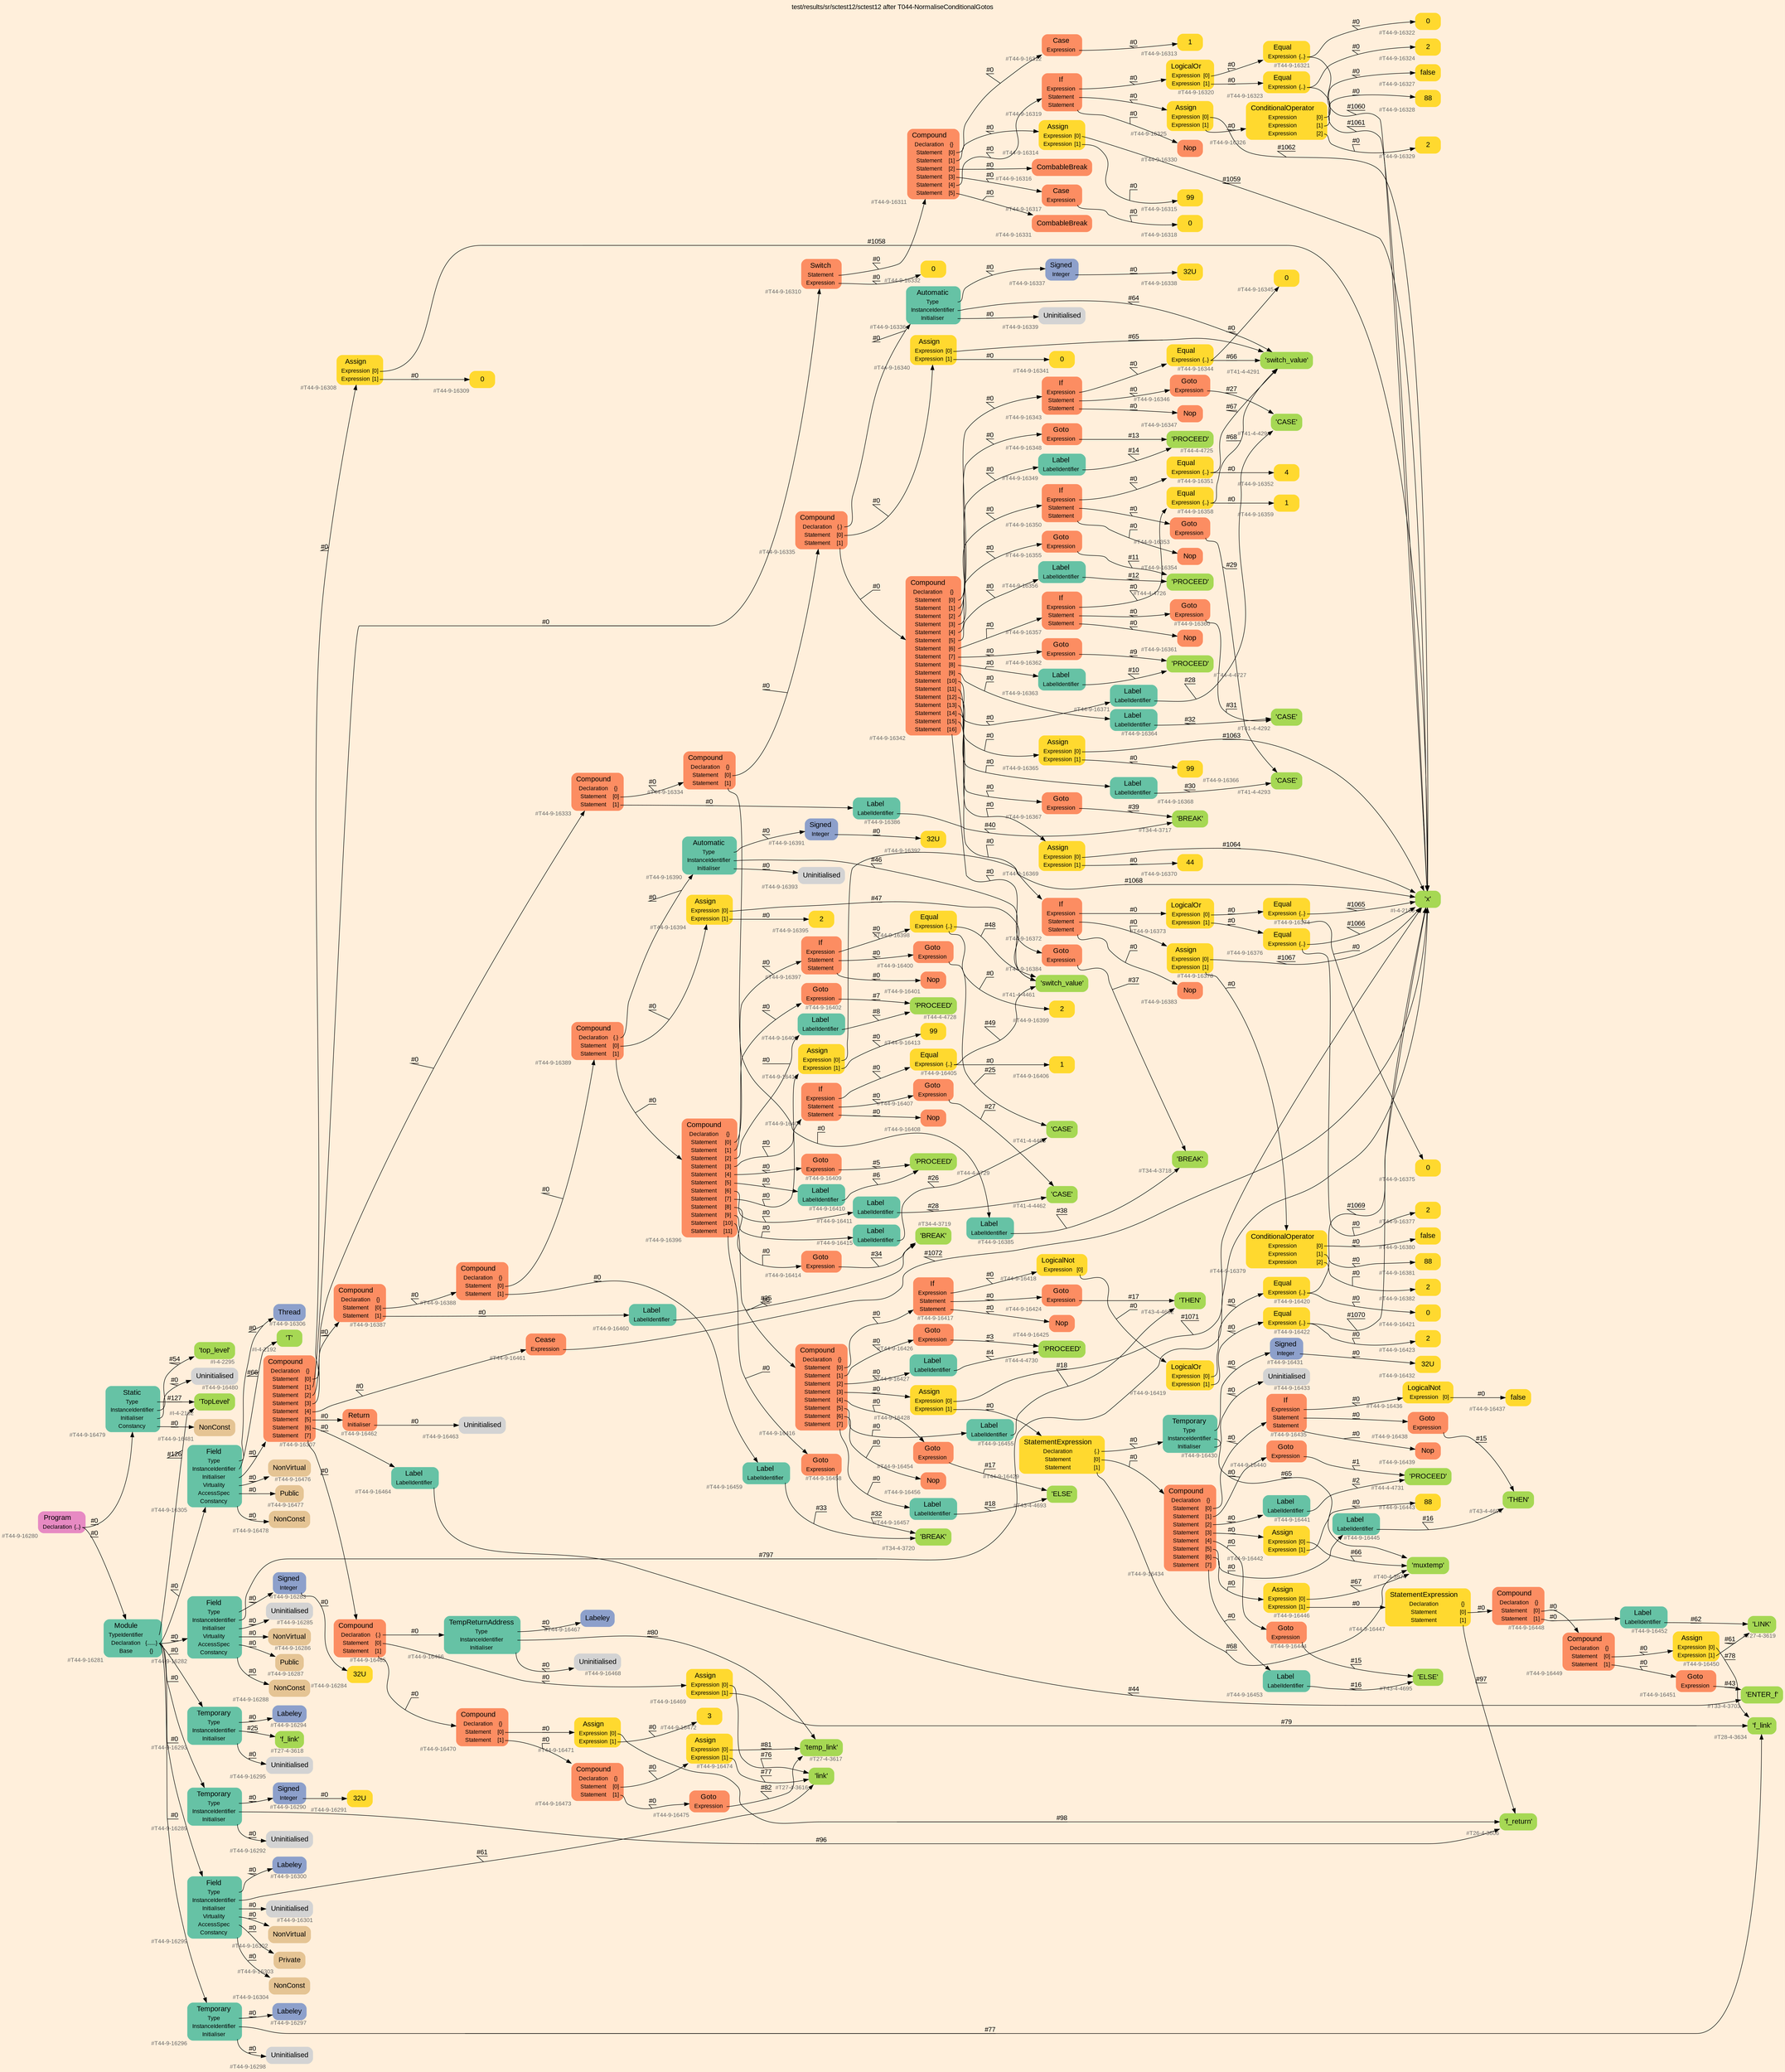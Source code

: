digraph "test/results/sr/sctest12/sctest12 after T044-NormaliseConditionalGotos" {
label = "test/results/sr/sctest12/sctest12 after T044-NormaliseConditionalGotos"
labelloc = t
graph [
    rankdir = "LR"
    ranksep = 0.3
    bgcolor = antiquewhite1
    color = black
    fontcolor = black
    fontname = "Arial"
];
node [
    fontname = "Arial"
];
edge [
    fontname = "Arial"
];

// -------------------- node figure --------------------
// -------- block #T44-9-16280 ----------
"#T44-9-16280" [
    fillcolor = "/set28/4"
    xlabel = "#T44-9-16280"
    fontsize = "12"
    fontcolor = grey40
    shape = "plaintext"
    label = <<TABLE BORDER="0" CELLBORDER="0" CELLSPACING="0">
     <TR><TD><FONT COLOR="black" POINT-SIZE="15">Program</FONT></TD></TR>
     <TR><TD><FONT COLOR="black" POINT-SIZE="12">Declaration</FONT></TD><TD PORT="port0"><FONT COLOR="black" POINT-SIZE="12">{..}</FONT></TD></TR>
    </TABLE>>
    style = "rounded,filled"
];

// -------- block #T44-9-16281 ----------
"#T44-9-16281" [
    fillcolor = "/set28/1"
    xlabel = "#T44-9-16281"
    fontsize = "12"
    fontcolor = grey40
    shape = "plaintext"
    label = <<TABLE BORDER="0" CELLBORDER="0" CELLSPACING="0">
     <TR><TD><FONT COLOR="black" POINT-SIZE="15">Module</FONT></TD></TR>
     <TR><TD><FONT COLOR="black" POINT-SIZE="12">TypeIdentifier</FONT></TD><TD PORT="port0"></TD></TR>
     <TR><TD><FONT COLOR="black" POINT-SIZE="12">Declaration</FONT></TD><TD PORT="port1"><FONT COLOR="black" POINT-SIZE="12">{......}</FONT></TD></TR>
     <TR><TD><FONT COLOR="black" POINT-SIZE="12">Base</FONT></TD><TD PORT="port2"><FONT COLOR="black" POINT-SIZE="12">{}</FONT></TD></TR>
    </TABLE>>
    style = "rounded,filled"
];

// -------- block #I-4-2162 ----------
"#I-4-2162" [
    fillcolor = "/set28/5"
    xlabel = "#I-4-2162"
    fontsize = "12"
    fontcolor = grey40
    shape = "plaintext"
    label = <<TABLE BORDER="0" CELLBORDER="0" CELLSPACING="0">
     <TR><TD><FONT COLOR="black" POINT-SIZE="15">'TopLevel'</FONT></TD></TR>
    </TABLE>>
    style = "rounded,filled"
];

// -------- block #T44-9-16282 ----------
"#T44-9-16282" [
    fillcolor = "/set28/1"
    xlabel = "#T44-9-16282"
    fontsize = "12"
    fontcolor = grey40
    shape = "plaintext"
    label = <<TABLE BORDER="0" CELLBORDER="0" CELLSPACING="0">
     <TR><TD><FONT COLOR="black" POINT-SIZE="15">Field</FONT></TD></TR>
     <TR><TD><FONT COLOR="black" POINT-SIZE="12">Type</FONT></TD><TD PORT="port0"></TD></TR>
     <TR><TD><FONT COLOR="black" POINT-SIZE="12">InstanceIdentifier</FONT></TD><TD PORT="port1"></TD></TR>
     <TR><TD><FONT COLOR="black" POINT-SIZE="12">Initialiser</FONT></TD><TD PORT="port2"></TD></TR>
     <TR><TD><FONT COLOR="black" POINT-SIZE="12">Virtuality</FONT></TD><TD PORT="port3"></TD></TR>
     <TR><TD><FONT COLOR="black" POINT-SIZE="12">AccessSpec</FONT></TD><TD PORT="port4"></TD></TR>
     <TR><TD><FONT COLOR="black" POINT-SIZE="12">Constancy</FONT></TD><TD PORT="port5"></TD></TR>
    </TABLE>>
    style = "rounded,filled"
];

// -------- block #T44-9-16283 ----------
"#T44-9-16283" [
    fillcolor = "/set28/3"
    xlabel = "#T44-9-16283"
    fontsize = "12"
    fontcolor = grey40
    shape = "plaintext"
    label = <<TABLE BORDER="0" CELLBORDER="0" CELLSPACING="0">
     <TR><TD><FONT COLOR="black" POINT-SIZE="15">Signed</FONT></TD></TR>
     <TR><TD><FONT COLOR="black" POINT-SIZE="12">Integer</FONT></TD><TD PORT="port0"></TD></TR>
    </TABLE>>
    style = "rounded,filled"
];

// -------- block #T44-9-16284 ----------
"#T44-9-16284" [
    fillcolor = "/set28/6"
    xlabel = "#T44-9-16284"
    fontsize = "12"
    fontcolor = grey40
    shape = "plaintext"
    label = <<TABLE BORDER="0" CELLBORDER="0" CELLSPACING="0">
     <TR><TD><FONT COLOR="black" POINT-SIZE="15">32U</FONT></TD></TR>
    </TABLE>>
    style = "rounded,filled"
];

// -------- block #I-4-2169 ----------
"#I-4-2169" [
    fillcolor = "/set28/5"
    xlabel = "#I-4-2169"
    fontsize = "12"
    fontcolor = grey40
    shape = "plaintext"
    label = <<TABLE BORDER="0" CELLBORDER="0" CELLSPACING="0">
     <TR><TD><FONT COLOR="black" POINT-SIZE="15">'x'</FONT></TD></TR>
    </TABLE>>
    style = "rounded,filled"
];

// -------- block #T44-9-16285 ----------
"#T44-9-16285" [
    xlabel = "#T44-9-16285"
    fontsize = "12"
    fontcolor = grey40
    shape = "plaintext"
    label = <<TABLE BORDER="0" CELLBORDER="0" CELLSPACING="0">
     <TR><TD><FONT COLOR="black" POINT-SIZE="15">Uninitialised</FONT></TD></TR>
    </TABLE>>
    style = "rounded,filled"
];

// -------- block #T44-9-16286 ----------
"#T44-9-16286" [
    fillcolor = "/set28/7"
    xlabel = "#T44-9-16286"
    fontsize = "12"
    fontcolor = grey40
    shape = "plaintext"
    label = <<TABLE BORDER="0" CELLBORDER="0" CELLSPACING="0">
     <TR><TD><FONT COLOR="black" POINT-SIZE="15">NonVirtual</FONT></TD></TR>
    </TABLE>>
    style = "rounded,filled"
];

// -------- block #T44-9-16287 ----------
"#T44-9-16287" [
    fillcolor = "/set28/7"
    xlabel = "#T44-9-16287"
    fontsize = "12"
    fontcolor = grey40
    shape = "plaintext"
    label = <<TABLE BORDER="0" CELLBORDER="0" CELLSPACING="0">
     <TR><TD><FONT COLOR="black" POINT-SIZE="15">Public</FONT></TD></TR>
    </TABLE>>
    style = "rounded,filled"
];

// -------- block #T44-9-16288 ----------
"#T44-9-16288" [
    fillcolor = "/set28/7"
    xlabel = "#T44-9-16288"
    fontsize = "12"
    fontcolor = grey40
    shape = "plaintext"
    label = <<TABLE BORDER="0" CELLBORDER="0" CELLSPACING="0">
     <TR><TD><FONT COLOR="black" POINT-SIZE="15">NonConst</FONT></TD></TR>
    </TABLE>>
    style = "rounded,filled"
];

// -------- block #T44-9-16289 ----------
"#T44-9-16289" [
    fillcolor = "/set28/1"
    xlabel = "#T44-9-16289"
    fontsize = "12"
    fontcolor = grey40
    shape = "plaintext"
    label = <<TABLE BORDER="0" CELLBORDER="0" CELLSPACING="0">
     <TR><TD><FONT COLOR="black" POINT-SIZE="15">Temporary</FONT></TD></TR>
     <TR><TD><FONT COLOR="black" POINT-SIZE="12">Type</FONT></TD><TD PORT="port0"></TD></TR>
     <TR><TD><FONT COLOR="black" POINT-SIZE="12">InstanceIdentifier</FONT></TD><TD PORT="port1"></TD></TR>
     <TR><TD><FONT COLOR="black" POINT-SIZE="12">Initialiser</FONT></TD><TD PORT="port2"></TD></TR>
    </TABLE>>
    style = "rounded,filled"
];

// -------- block #T44-9-16290 ----------
"#T44-9-16290" [
    fillcolor = "/set28/3"
    xlabel = "#T44-9-16290"
    fontsize = "12"
    fontcolor = grey40
    shape = "plaintext"
    label = <<TABLE BORDER="0" CELLBORDER="0" CELLSPACING="0">
     <TR><TD><FONT COLOR="black" POINT-SIZE="15">Signed</FONT></TD></TR>
     <TR><TD><FONT COLOR="black" POINT-SIZE="12">Integer</FONT></TD><TD PORT="port0"></TD></TR>
    </TABLE>>
    style = "rounded,filled"
];

// -------- block #T44-9-16291 ----------
"#T44-9-16291" [
    fillcolor = "/set28/6"
    xlabel = "#T44-9-16291"
    fontsize = "12"
    fontcolor = grey40
    shape = "plaintext"
    label = <<TABLE BORDER="0" CELLBORDER="0" CELLSPACING="0">
     <TR><TD><FONT COLOR="black" POINT-SIZE="15">32U</FONT></TD></TR>
    </TABLE>>
    style = "rounded,filled"
];

// -------- block #T26-4-3606 ----------
"#T26-4-3606" [
    fillcolor = "/set28/5"
    xlabel = "#T26-4-3606"
    fontsize = "12"
    fontcolor = grey40
    shape = "plaintext"
    label = <<TABLE BORDER="0" CELLBORDER="0" CELLSPACING="0">
     <TR><TD><FONT COLOR="black" POINT-SIZE="15">'f_return'</FONT></TD></TR>
    </TABLE>>
    style = "rounded,filled"
];

// -------- block #T44-9-16292 ----------
"#T44-9-16292" [
    xlabel = "#T44-9-16292"
    fontsize = "12"
    fontcolor = grey40
    shape = "plaintext"
    label = <<TABLE BORDER="0" CELLBORDER="0" CELLSPACING="0">
     <TR><TD><FONT COLOR="black" POINT-SIZE="15">Uninitialised</FONT></TD></TR>
    </TABLE>>
    style = "rounded,filled"
];

// -------- block #T44-9-16293 ----------
"#T44-9-16293" [
    fillcolor = "/set28/1"
    xlabel = "#T44-9-16293"
    fontsize = "12"
    fontcolor = grey40
    shape = "plaintext"
    label = <<TABLE BORDER="0" CELLBORDER="0" CELLSPACING="0">
     <TR><TD><FONT COLOR="black" POINT-SIZE="15">Temporary</FONT></TD></TR>
     <TR><TD><FONT COLOR="black" POINT-SIZE="12">Type</FONT></TD><TD PORT="port0"></TD></TR>
     <TR><TD><FONT COLOR="black" POINT-SIZE="12">InstanceIdentifier</FONT></TD><TD PORT="port1"></TD></TR>
     <TR><TD><FONT COLOR="black" POINT-SIZE="12">Initialiser</FONT></TD><TD PORT="port2"></TD></TR>
    </TABLE>>
    style = "rounded,filled"
];

// -------- block #T44-9-16294 ----------
"#T44-9-16294" [
    fillcolor = "/set28/3"
    xlabel = "#T44-9-16294"
    fontsize = "12"
    fontcolor = grey40
    shape = "plaintext"
    label = <<TABLE BORDER="0" CELLBORDER="0" CELLSPACING="0">
     <TR><TD><FONT COLOR="black" POINT-SIZE="15">Labeley</FONT></TD></TR>
    </TABLE>>
    style = "rounded,filled"
];

// -------- block #T27-4-3618 ----------
"#T27-4-3618" [
    fillcolor = "/set28/5"
    xlabel = "#T27-4-3618"
    fontsize = "12"
    fontcolor = grey40
    shape = "plaintext"
    label = <<TABLE BORDER="0" CELLBORDER="0" CELLSPACING="0">
     <TR><TD><FONT COLOR="black" POINT-SIZE="15">'f_link'</FONT></TD></TR>
    </TABLE>>
    style = "rounded,filled"
];

// -------- block #T44-9-16295 ----------
"#T44-9-16295" [
    xlabel = "#T44-9-16295"
    fontsize = "12"
    fontcolor = grey40
    shape = "plaintext"
    label = <<TABLE BORDER="0" CELLBORDER="0" CELLSPACING="0">
     <TR><TD><FONT COLOR="black" POINT-SIZE="15">Uninitialised</FONT></TD></TR>
    </TABLE>>
    style = "rounded,filled"
];

// -------- block #T44-9-16296 ----------
"#T44-9-16296" [
    fillcolor = "/set28/1"
    xlabel = "#T44-9-16296"
    fontsize = "12"
    fontcolor = grey40
    shape = "plaintext"
    label = <<TABLE BORDER="0" CELLBORDER="0" CELLSPACING="0">
     <TR><TD><FONT COLOR="black" POINT-SIZE="15">Temporary</FONT></TD></TR>
     <TR><TD><FONT COLOR="black" POINT-SIZE="12">Type</FONT></TD><TD PORT="port0"></TD></TR>
     <TR><TD><FONT COLOR="black" POINT-SIZE="12">InstanceIdentifier</FONT></TD><TD PORT="port1"></TD></TR>
     <TR><TD><FONT COLOR="black" POINT-SIZE="12">Initialiser</FONT></TD><TD PORT="port2"></TD></TR>
    </TABLE>>
    style = "rounded,filled"
];

// -------- block #T44-9-16297 ----------
"#T44-9-16297" [
    fillcolor = "/set28/3"
    xlabel = "#T44-9-16297"
    fontsize = "12"
    fontcolor = grey40
    shape = "plaintext"
    label = <<TABLE BORDER="0" CELLBORDER="0" CELLSPACING="0">
     <TR><TD><FONT COLOR="black" POINT-SIZE="15">Labeley</FONT></TD></TR>
    </TABLE>>
    style = "rounded,filled"
];

// -------- block #T28-4-3634 ----------
"#T28-4-3634" [
    fillcolor = "/set28/5"
    xlabel = "#T28-4-3634"
    fontsize = "12"
    fontcolor = grey40
    shape = "plaintext"
    label = <<TABLE BORDER="0" CELLBORDER="0" CELLSPACING="0">
     <TR><TD><FONT COLOR="black" POINT-SIZE="15">'f_link'</FONT></TD></TR>
    </TABLE>>
    style = "rounded,filled"
];

// -------- block #T44-9-16298 ----------
"#T44-9-16298" [
    xlabel = "#T44-9-16298"
    fontsize = "12"
    fontcolor = grey40
    shape = "plaintext"
    label = <<TABLE BORDER="0" CELLBORDER="0" CELLSPACING="0">
     <TR><TD><FONT COLOR="black" POINT-SIZE="15">Uninitialised</FONT></TD></TR>
    </TABLE>>
    style = "rounded,filled"
];

// -------- block #T44-9-16299 ----------
"#T44-9-16299" [
    fillcolor = "/set28/1"
    xlabel = "#T44-9-16299"
    fontsize = "12"
    fontcolor = grey40
    shape = "plaintext"
    label = <<TABLE BORDER="0" CELLBORDER="0" CELLSPACING="0">
     <TR><TD><FONT COLOR="black" POINT-SIZE="15">Field</FONT></TD></TR>
     <TR><TD><FONT COLOR="black" POINT-SIZE="12">Type</FONT></TD><TD PORT="port0"></TD></TR>
     <TR><TD><FONT COLOR="black" POINT-SIZE="12">InstanceIdentifier</FONT></TD><TD PORT="port1"></TD></TR>
     <TR><TD><FONT COLOR="black" POINT-SIZE="12">Initialiser</FONT></TD><TD PORT="port2"></TD></TR>
     <TR><TD><FONT COLOR="black" POINT-SIZE="12">Virtuality</FONT></TD><TD PORT="port3"></TD></TR>
     <TR><TD><FONT COLOR="black" POINT-SIZE="12">AccessSpec</FONT></TD><TD PORT="port4"></TD></TR>
     <TR><TD><FONT COLOR="black" POINT-SIZE="12">Constancy</FONT></TD><TD PORT="port5"></TD></TR>
    </TABLE>>
    style = "rounded,filled"
];

// -------- block #T44-9-16300 ----------
"#T44-9-16300" [
    fillcolor = "/set28/3"
    xlabel = "#T44-9-16300"
    fontsize = "12"
    fontcolor = grey40
    shape = "plaintext"
    label = <<TABLE BORDER="0" CELLBORDER="0" CELLSPACING="0">
     <TR><TD><FONT COLOR="black" POINT-SIZE="15">Labeley</FONT></TD></TR>
    </TABLE>>
    style = "rounded,filled"
];

// -------- block #T27-4-3616 ----------
"#T27-4-3616" [
    fillcolor = "/set28/5"
    xlabel = "#T27-4-3616"
    fontsize = "12"
    fontcolor = grey40
    shape = "plaintext"
    label = <<TABLE BORDER="0" CELLBORDER="0" CELLSPACING="0">
     <TR><TD><FONT COLOR="black" POINT-SIZE="15">'link'</FONT></TD></TR>
    </TABLE>>
    style = "rounded,filled"
];

// -------- block #T44-9-16301 ----------
"#T44-9-16301" [
    xlabel = "#T44-9-16301"
    fontsize = "12"
    fontcolor = grey40
    shape = "plaintext"
    label = <<TABLE BORDER="0" CELLBORDER="0" CELLSPACING="0">
     <TR><TD><FONT COLOR="black" POINT-SIZE="15">Uninitialised</FONT></TD></TR>
    </TABLE>>
    style = "rounded,filled"
];

// -------- block #T44-9-16302 ----------
"#T44-9-16302" [
    fillcolor = "/set28/7"
    xlabel = "#T44-9-16302"
    fontsize = "12"
    fontcolor = grey40
    shape = "plaintext"
    label = <<TABLE BORDER="0" CELLBORDER="0" CELLSPACING="0">
     <TR><TD><FONT COLOR="black" POINT-SIZE="15">NonVirtual</FONT></TD></TR>
    </TABLE>>
    style = "rounded,filled"
];

// -------- block #T44-9-16303 ----------
"#T44-9-16303" [
    fillcolor = "/set28/7"
    xlabel = "#T44-9-16303"
    fontsize = "12"
    fontcolor = grey40
    shape = "plaintext"
    label = <<TABLE BORDER="0" CELLBORDER="0" CELLSPACING="0">
     <TR><TD><FONT COLOR="black" POINT-SIZE="15">Private</FONT></TD></TR>
    </TABLE>>
    style = "rounded,filled"
];

// -------- block #T44-9-16304 ----------
"#T44-9-16304" [
    fillcolor = "/set28/7"
    xlabel = "#T44-9-16304"
    fontsize = "12"
    fontcolor = grey40
    shape = "plaintext"
    label = <<TABLE BORDER="0" CELLBORDER="0" CELLSPACING="0">
     <TR><TD><FONT COLOR="black" POINT-SIZE="15">NonConst</FONT></TD></TR>
    </TABLE>>
    style = "rounded,filled"
];

// -------- block #T44-9-16305 ----------
"#T44-9-16305" [
    fillcolor = "/set28/1"
    xlabel = "#T44-9-16305"
    fontsize = "12"
    fontcolor = grey40
    shape = "plaintext"
    label = <<TABLE BORDER="0" CELLBORDER="0" CELLSPACING="0">
     <TR><TD><FONT COLOR="black" POINT-SIZE="15">Field</FONT></TD></TR>
     <TR><TD><FONT COLOR="black" POINT-SIZE="12">Type</FONT></TD><TD PORT="port0"></TD></TR>
     <TR><TD><FONT COLOR="black" POINT-SIZE="12">InstanceIdentifier</FONT></TD><TD PORT="port1"></TD></TR>
     <TR><TD><FONT COLOR="black" POINT-SIZE="12">Initialiser</FONT></TD><TD PORT="port2"></TD></TR>
     <TR><TD><FONT COLOR="black" POINT-SIZE="12">Virtuality</FONT></TD><TD PORT="port3"></TD></TR>
     <TR><TD><FONT COLOR="black" POINT-SIZE="12">AccessSpec</FONT></TD><TD PORT="port4"></TD></TR>
     <TR><TD><FONT COLOR="black" POINT-SIZE="12">Constancy</FONT></TD><TD PORT="port5"></TD></TR>
    </TABLE>>
    style = "rounded,filled"
];

// -------- block #T44-9-16306 ----------
"#T44-9-16306" [
    fillcolor = "/set28/3"
    xlabel = "#T44-9-16306"
    fontsize = "12"
    fontcolor = grey40
    shape = "plaintext"
    label = <<TABLE BORDER="0" CELLBORDER="0" CELLSPACING="0">
     <TR><TD><FONT COLOR="black" POINT-SIZE="15">Thread</FONT></TD></TR>
    </TABLE>>
    style = "rounded,filled"
];

// -------- block #I-4-2192 ----------
"#I-4-2192" [
    fillcolor = "/set28/5"
    xlabel = "#I-4-2192"
    fontsize = "12"
    fontcolor = grey40
    shape = "plaintext"
    label = <<TABLE BORDER="0" CELLBORDER="0" CELLSPACING="0">
     <TR><TD><FONT COLOR="black" POINT-SIZE="15">'T'</FONT></TD></TR>
    </TABLE>>
    style = "rounded,filled"
];

// -------- block #T44-9-16307 ----------
"#T44-9-16307" [
    fillcolor = "/set28/2"
    xlabel = "#T44-9-16307"
    fontsize = "12"
    fontcolor = grey40
    shape = "plaintext"
    label = <<TABLE BORDER="0" CELLBORDER="0" CELLSPACING="0">
     <TR><TD><FONT COLOR="black" POINT-SIZE="15">Compound</FONT></TD></TR>
     <TR><TD><FONT COLOR="black" POINT-SIZE="12">Declaration</FONT></TD><TD PORT="port0"><FONT COLOR="black" POINT-SIZE="12">{}</FONT></TD></TR>
     <TR><TD><FONT COLOR="black" POINT-SIZE="12">Statement</FONT></TD><TD PORT="port1"><FONT COLOR="black" POINT-SIZE="12">[0]</FONT></TD></TR>
     <TR><TD><FONT COLOR="black" POINT-SIZE="12">Statement</FONT></TD><TD PORT="port2"><FONT COLOR="black" POINT-SIZE="12">[1]</FONT></TD></TR>
     <TR><TD><FONT COLOR="black" POINT-SIZE="12">Statement</FONT></TD><TD PORT="port3"><FONT COLOR="black" POINT-SIZE="12">[2]</FONT></TD></TR>
     <TR><TD><FONT COLOR="black" POINT-SIZE="12">Statement</FONT></TD><TD PORT="port4"><FONT COLOR="black" POINT-SIZE="12">[3]</FONT></TD></TR>
     <TR><TD><FONT COLOR="black" POINT-SIZE="12">Statement</FONT></TD><TD PORT="port5"><FONT COLOR="black" POINT-SIZE="12">[4]</FONT></TD></TR>
     <TR><TD><FONT COLOR="black" POINT-SIZE="12">Statement</FONT></TD><TD PORT="port6"><FONT COLOR="black" POINT-SIZE="12">[5]</FONT></TD></TR>
     <TR><TD><FONT COLOR="black" POINT-SIZE="12">Statement</FONT></TD><TD PORT="port7"><FONT COLOR="black" POINT-SIZE="12">[6]</FONT></TD></TR>
     <TR><TD><FONT COLOR="black" POINT-SIZE="12">Statement</FONT></TD><TD PORT="port8"><FONT COLOR="black" POINT-SIZE="12">[7]</FONT></TD></TR>
    </TABLE>>
    style = "rounded,filled"
];

// -------- block #T44-9-16308 ----------
"#T44-9-16308" [
    fillcolor = "/set28/6"
    xlabel = "#T44-9-16308"
    fontsize = "12"
    fontcolor = grey40
    shape = "plaintext"
    label = <<TABLE BORDER="0" CELLBORDER="0" CELLSPACING="0">
     <TR><TD><FONT COLOR="black" POINT-SIZE="15">Assign</FONT></TD></TR>
     <TR><TD><FONT COLOR="black" POINT-SIZE="12">Expression</FONT></TD><TD PORT="port0"><FONT COLOR="black" POINT-SIZE="12">[0]</FONT></TD></TR>
     <TR><TD><FONT COLOR="black" POINT-SIZE="12">Expression</FONT></TD><TD PORT="port1"><FONT COLOR="black" POINT-SIZE="12">[1]</FONT></TD></TR>
    </TABLE>>
    style = "rounded,filled"
];

// -------- block #T44-9-16309 ----------
"#T44-9-16309" [
    fillcolor = "/set28/6"
    xlabel = "#T44-9-16309"
    fontsize = "12"
    fontcolor = grey40
    shape = "plaintext"
    label = <<TABLE BORDER="0" CELLBORDER="0" CELLSPACING="0">
     <TR><TD><FONT COLOR="black" POINT-SIZE="15">0</FONT></TD></TR>
    </TABLE>>
    style = "rounded,filled"
];

// -------- block #T44-9-16310 ----------
"#T44-9-16310" [
    fillcolor = "/set28/2"
    xlabel = "#T44-9-16310"
    fontsize = "12"
    fontcolor = grey40
    shape = "plaintext"
    label = <<TABLE BORDER="0" CELLBORDER="0" CELLSPACING="0">
     <TR><TD><FONT COLOR="black" POINT-SIZE="15">Switch</FONT></TD></TR>
     <TR><TD><FONT COLOR="black" POINT-SIZE="12">Statement</FONT></TD><TD PORT="port0"></TD></TR>
     <TR><TD><FONT COLOR="black" POINT-SIZE="12">Expression</FONT></TD><TD PORT="port1"></TD></TR>
    </TABLE>>
    style = "rounded,filled"
];

// -------- block #T44-9-16311 ----------
"#T44-9-16311" [
    fillcolor = "/set28/2"
    xlabel = "#T44-9-16311"
    fontsize = "12"
    fontcolor = grey40
    shape = "plaintext"
    label = <<TABLE BORDER="0" CELLBORDER="0" CELLSPACING="0">
     <TR><TD><FONT COLOR="black" POINT-SIZE="15">Compound</FONT></TD></TR>
     <TR><TD><FONT COLOR="black" POINT-SIZE="12">Declaration</FONT></TD><TD PORT="port0"><FONT COLOR="black" POINT-SIZE="12">{}</FONT></TD></TR>
     <TR><TD><FONT COLOR="black" POINT-SIZE="12">Statement</FONT></TD><TD PORT="port1"><FONT COLOR="black" POINT-SIZE="12">[0]</FONT></TD></TR>
     <TR><TD><FONT COLOR="black" POINT-SIZE="12">Statement</FONT></TD><TD PORT="port2"><FONT COLOR="black" POINT-SIZE="12">[1]</FONT></TD></TR>
     <TR><TD><FONT COLOR="black" POINT-SIZE="12">Statement</FONT></TD><TD PORT="port3"><FONT COLOR="black" POINT-SIZE="12">[2]</FONT></TD></TR>
     <TR><TD><FONT COLOR="black" POINT-SIZE="12">Statement</FONT></TD><TD PORT="port4"><FONT COLOR="black" POINT-SIZE="12">[3]</FONT></TD></TR>
     <TR><TD><FONT COLOR="black" POINT-SIZE="12">Statement</FONT></TD><TD PORT="port5"><FONT COLOR="black" POINT-SIZE="12">[4]</FONT></TD></TR>
     <TR><TD><FONT COLOR="black" POINT-SIZE="12">Statement</FONT></TD><TD PORT="port6"><FONT COLOR="black" POINT-SIZE="12">[5]</FONT></TD></TR>
    </TABLE>>
    style = "rounded,filled"
];

// -------- block #T44-9-16312 ----------
"#T44-9-16312" [
    fillcolor = "/set28/2"
    xlabel = "#T44-9-16312"
    fontsize = "12"
    fontcolor = grey40
    shape = "plaintext"
    label = <<TABLE BORDER="0" CELLBORDER="0" CELLSPACING="0">
     <TR><TD><FONT COLOR="black" POINT-SIZE="15">Case</FONT></TD></TR>
     <TR><TD><FONT COLOR="black" POINT-SIZE="12">Expression</FONT></TD><TD PORT="port0"></TD></TR>
    </TABLE>>
    style = "rounded,filled"
];

// -------- block #T44-9-16313 ----------
"#T44-9-16313" [
    fillcolor = "/set28/6"
    xlabel = "#T44-9-16313"
    fontsize = "12"
    fontcolor = grey40
    shape = "plaintext"
    label = <<TABLE BORDER="0" CELLBORDER="0" CELLSPACING="0">
     <TR><TD><FONT COLOR="black" POINT-SIZE="15">1</FONT></TD></TR>
    </TABLE>>
    style = "rounded,filled"
];

// -------- block #T44-9-16314 ----------
"#T44-9-16314" [
    fillcolor = "/set28/6"
    xlabel = "#T44-9-16314"
    fontsize = "12"
    fontcolor = grey40
    shape = "plaintext"
    label = <<TABLE BORDER="0" CELLBORDER="0" CELLSPACING="0">
     <TR><TD><FONT COLOR="black" POINT-SIZE="15">Assign</FONT></TD></TR>
     <TR><TD><FONT COLOR="black" POINT-SIZE="12">Expression</FONT></TD><TD PORT="port0"><FONT COLOR="black" POINT-SIZE="12">[0]</FONT></TD></TR>
     <TR><TD><FONT COLOR="black" POINT-SIZE="12">Expression</FONT></TD><TD PORT="port1"><FONT COLOR="black" POINT-SIZE="12">[1]</FONT></TD></TR>
    </TABLE>>
    style = "rounded,filled"
];

// -------- block #T44-9-16315 ----------
"#T44-9-16315" [
    fillcolor = "/set28/6"
    xlabel = "#T44-9-16315"
    fontsize = "12"
    fontcolor = grey40
    shape = "plaintext"
    label = <<TABLE BORDER="0" CELLBORDER="0" CELLSPACING="0">
     <TR><TD><FONT COLOR="black" POINT-SIZE="15">99</FONT></TD></TR>
    </TABLE>>
    style = "rounded,filled"
];

// -------- block #T44-9-16316 ----------
"#T44-9-16316" [
    fillcolor = "/set28/2"
    xlabel = "#T44-9-16316"
    fontsize = "12"
    fontcolor = grey40
    shape = "plaintext"
    label = <<TABLE BORDER="0" CELLBORDER="0" CELLSPACING="0">
     <TR><TD><FONT COLOR="black" POINT-SIZE="15">CombableBreak</FONT></TD></TR>
    </TABLE>>
    style = "rounded,filled"
];

// -------- block #T44-9-16317 ----------
"#T44-9-16317" [
    fillcolor = "/set28/2"
    xlabel = "#T44-9-16317"
    fontsize = "12"
    fontcolor = grey40
    shape = "plaintext"
    label = <<TABLE BORDER="0" CELLBORDER="0" CELLSPACING="0">
     <TR><TD><FONT COLOR="black" POINT-SIZE="15">Case</FONT></TD></TR>
     <TR><TD><FONT COLOR="black" POINT-SIZE="12">Expression</FONT></TD><TD PORT="port0"></TD></TR>
    </TABLE>>
    style = "rounded,filled"
];

// -------- block #T44-9-16318 ----------
"#T44-9-16318" [
    fillcolor = "/set28/6"
    xlabel = "#T44-9-16318"
    fontsize = "12"
    fontcolor = grey40
    shape = "plaintext"
    label = <<TABLE BORDER="0" CELLBORDER="0" CELLSPACING="0">
     <TR><TD><FONT COLOR="black" POINT-SIZE="15">0</FONT></TD></TR>
    </TABLE>>
    style = "rounded,filled"
];

// -------- block #T44-9-16319 ----------
"#T44-9-16319" [
    fillcolor = "/set28/2"
    xlabel = "#T44-9-16319"
    fontsize = "12"
    fontcolor = grey40
    shape = "plaintext"
    label = <<TABLE BORDER="0" CELLBORDER="0" CELLSPACING="0">
     <TR><TD><FONT COLOR="black" POINT-SIZE="15">If</FONT></TD></TR>
     <TR><TD><FONT COLOR="black" POINT-SIZE="12">Expression</FONT></TD><TD PORT="port0"></TD></TR>
     <TR><TD><FONT COLOR="black" POINT-SIZE="12">Statement</FONT></TD><TD PORT="port1"></TD></TR>
     <TR><TD><FONT COLOR="black" POINT-SIZE="12">Statement</FONT></TD><TD PORT="port2"></TD></TR>
    </TABLE>>
    style = "rounded,filled"
];

// -------- block #T44-9-16320 ----------
"#T44-9-16320" [
    fillcolor = "/set28/6"
    xlabel = "#T44-9-16320"
    fontsize = "12"
    fontcolor = grey40
    shape = "plaintext"
    label = <<TABLE BORDER="0" CELLBORDER="0" CELLSPACING="0">
     <TR><TD><FONT COLOR="black" POINT-SIZE="15">LogicalOr</FONT></TD></TR>
     <TR><TD><FONT COLOR="black" POINT-SIZE="12">Expression</FONT></TD><TD PORT="port0"><FONT COLOR="black" POINT-SIZE="12">[0]</FONT></TD></TR>
     <TR><TD><FONT COLOR="black" POINT-SIZE="12">Expression</FONT></TD><TD PORT="port1"><FONT COLOR="black" POINT-SIZE="12">[1]</FONT></TD></TR>
    </TABLE>>
    style = "rounded,filled"
];

// -------- block #T44-9-16321 ----------
"#T44-9-16321" [
    fillcolor = "/set28/6"
    xlabel = "#T44-9-16321"
    fontsize = "12"
    fontcolor = grey40
    shape = "plaintext"
    label = <<TABLE BORDER="0" CELLBORDER="0" CELLSPACING="0">
     <TR><TD><FONT COLOR="black" POINT-SIZE="15">Equal</FONT></TD></TR>
     <TR><TD><FONT COLOR="black" POINT-SIZE="12">Expression</FONT></TD><TD PORT="port0"><FONT COLOR="black" POINT-SIZE="12">{..}</FONT></TD></TR>
    </TABLE>>
    style = "rounded,filled"
];

// -------- block #T44-9-16322 ----------
"#T44-9-16322" [
    fillcolor = "/set28/6"
    xlabel = "#T44-9-16322"
    fontsize = "12"
    fontcolor = grey40
    shape = "plaintext"
    label = <<TABLE BORDER="0" CELLBORDER="0" CELLSPACING="0">
     <TR><TD><FONT COLOR="black" POINT-SIZE="15">0</FONT></TD></TR>
    </TABLE>>
    style = "rounded,filled"
];

// -------- block #T44-9-16323 ----------
"#T44-9-16323" [
    fillcolor = "/set28/6"
    xlabel = "#T44-9-16323"
    fontsize = "12"
    fontcolor = grey40
    shape = "plaintext"
    label = <<TABLE BORDER="0" CELLBORDER="0" CELLSPACING="0">
     <TR><TD><FONT COLOR="black" POINT-SIZE="15">Equal</FONT></TD></TR>
     <TR><TD><FONT COLOR="black" POINT-SIZE="12">Expression</FONT></TD><TD PORT="port0"><FONT COLOR="black" POINT-SIZE="12">{..}</FONT></TD></TR>
    </TABLE>>
    style = "rounded,filled"
];

// -------- block #T44-9-16324 ----------
"#T44-9-16324" [
    fillcolor = "/set28/6"
    xlabel = "#T44-9-16324"
    fontsize = "12"
    fontcolor = grey40
    shape = "plaintext"
    label = <<TABLE BORDER="0" CELLBORDER="0" CELLSPACING="0">
     <TR><TD><FONT COLOR="black" POINT-SIZE="15">2</FONT></TD></TR>
    </TABLE>>
    style = "rounded,filled"
];

// -------- block #T44-9-16325 ----------
"#T44-9-16325" [
    fillcolor = "/set28/6"
    xlabel = "#T44-9-16325"
    fontsize = "12"
    fontcolor = grey40
    shape = "plaintext"
    label = <<TABLE BORDER="0" CELLBORDER="0" CELLSPACING="0">
     <TR><TD><FONT COLOR="black" POINT-SIZE="15">Assign</FONT></TD></TR>
     <TR><TD><FONT COLOR="black" POINT-SIZE="12">Expression</FONT></TD><TD PORT="port0"><FONT COLOR="black" POINT-SIZE="12">[0]</FONT></TD></TR>
     <TR><TD><FONT COLOR="black" POINT-SIZE="12">Expression</FONT></TD><TD PORT="port1"><FONT COLOR="black" POINT-SIZE="12">[1]</FONT></TD></TR>
    </TABLE>>
    style = "rounded,filled"
];

// -------- block #T44-9-16326 ----------
"#T44-9-16326" [
    fillcolor = "/set28/6"
    xlabel = "#T44-9-16326"
    fontsize = "12"
    fontcolor = grey40
    shape = "plaintext"
    label = <<TABLE BORDER="0" CELLBORDER="0" CELLSPACING="0">
     <TR><TD><FONT COLOR="black" POINT-SIZE="15">ConditionalOperator</FONT></TD></TR>
     <TR><TD><FONT COLOR="black" POINT-SIZE="12">Expression</FONT></TD><TD PORT="port0"><FONT COLOR="black" POINT-SIZE="12">[0]</FONT></TD></TR>
     <TR><TD><FONT COLOR="black" POINT-SIZE="12">Expression</FONT></TD><TD PORT="port1"><FONT COLOR="black" POINT-SIZE="12">[1]</FONT></TD></TR>
     <TR><TD><FONT COLOR="black" POINT-SIZE="12">Expression</FONT></TD><TD PORT="port2"><FONT COLOR="black" POINT-SIZE="12">[2]</FONT></TD></TR>
    </TABLE>>
    style = "rounded,filled"
];

// -------- block #T44-9-16327 ----------
"#T44-9-16327" [
    fillcolor = "/set28/6"
    xlabel = "#T44-9-16327"
    fontsize = "12"
    fontcolor = grey40
    shape = "plaintext"
    label = <<TABLE BORDER="0" CELLBORDER="0" CELLSPACING="0">
     <TR><TD><FONT COLOR="black" POINT-SIZE="15">false</FONT></TD></TR>
    </TABLE>>
    style = "rounded,filled"
];

// -------- block #T44-9-16328 ----------
"#T44-9-16328" [
    fillcolor = "/set28/6"
    xlabel = "#T44-9-16328"
    fontsize = "12"
    fontcolor = grey40
    shape = "plaintext"
    label = <<TABLE BORDER="0" CELLBORDER="0" CELLSPACING="0">
     <TR><TD><FONT COLOR="black" POINT-SIZE="15">88</FONT></TD></TR>
    </TABLE>>
    style = "rounded,filled"
];

// -------- block #T44-9-16329 ----------
"#T44-9-16329" [
    fillcolor = "/set28/6"
    xlabel = "#T44-9-16329"
    fontsize = "12"
    fontcolor = grey40
    shape = "plaintext"
    label = <<TABLE BORDER="0" CELLBORDER="0" CELLSPACING="0">
     <TR><TD><FONT COLOR="black" POINT-SIZE="15">2</FONT></TD></TR>
    </TABLE>>
    style = "rounded,filled"
];

// -------- block #T44-9-16330 ----------
"#T44-9-16330" [
    fillcolor = "/set28/2"
    xlabel = "#T44-9-16330"
    fontsize = "12"
    fontcolor = grey40
    shape = "plaintext"
    label = <<TABLE BORDER="0" CELLBORDER="0" CELLSPACING="0">
     <TR><TD><FONT COLOR="black" POINT-SIZE="15">Nop</FONT></TD></TR>
    </TABLE>>
    style = "rounded,filled"
];

// -------- block #T44-9-16331 ----------
"#T44-9-16331" [
    fillcolor = "/set28/2"
    xlabel = "#T44-9-16331"
    fontsize = "12"
    fontcolor = grey40
    shape = "plaintext"
    label = <<TABLE BORDER="0" CELLBORDER="0" CELLSPACING="0">
     <TR><TD><FONT COLOR="black" POINT-SIZE="15">CombableBreak</FONT></TD></TR>
    </TABLE>>
    style = "rounded,filled"
];

// -------- block #T44-9-16332 ----------
"#T44-9-16332" [
    fillcolor = "/set28/6"
    xlabel = "#T44-9-16332"
    fontsize = "12"
    fontcolor = grey40
    shape = "plaintext"
    label = <<TABLE BORDER="0" CELLBORDER="0" CELLSPACING="0">
     <TR><TD><FONT COLOR="black" POINT-SIZE="15">0</FONT></TD></TR>
    </TABLE>>
    style = "rounded,filled"
];

// -------- block #T44-9-16333 ----------
"#T44-9-16333" [
    fillcolor = "/set28/2"
    xlabel = "#T44-9-16333"
    fontsize = "12"
    fontcolor = grey40
    shape = "plaintext"
    label = <<TABLE BORDER="0" CELLBORDER="0" CELLSPACING="0">
     <TR><TD><FONT COLOR="black" POINT-SIZE="15">Compound</FONT></TD></TR>
     <TR><TD><FONT COLOR="black" POINT-SIZE="12">Declaration</FONT></TD><TD PORT="port0"><FONT COLOR="black" POINT-SIZE="12">{}</FONT></TD></TR>
     <TR><TD><FONT COLOR="black" POINT-SIZE="12">Statement</FONT></TD><TD PORT="port1"><FONT COLOR="black" POINT-SIZE="12">[0]</FONT></TD></TR>
     <TR><TD><FONT COLOR="black" POINT-SIZE="12">Statement</FONT></TD><TD PORT="port2"><FONT COLOR="black" POINT-SIZE="12">[1]</FONT></TD></TR>
    </TABLE>>
    style = "rounded,filled"
];

// -------- block #T44-9-16334 ----------
"#T44-9-16334" [
    fillcolor = "/set28/2"
    xlabel = "#T44-9-16334"
    fontsize = "12"
    fontcolor = grey40
    shape = "plaintext"
    label = <<TABLE BORDER="0" CELLBORDER="0" CELLSPACING="0">
     <TR><TD><FONT COLOR="black" POINT-SIZE="15">Compound</FONT></TD></TR>
     <TR><TD><FONT COLOR="black" POINT-SIZE="12">Declaration</FONT></TD><TD PORT="port0"><FONT COLOR="black" POINT-SIZE="12">{}</FONT></TD></TR>
     <TR><TD><FONT COLOR="black" POINT-SIZE="12">Statement</FONT></TD><TD PORT="port1"><FONT COLOR="black" POINT-SIZE="12">[0]</FONT></TD></TR>
     <TR><TD><FONT COLOR="black" POINT-SIZE="12">Statement</FONT></TD><TD PORT="port2"><FONT COLOR="black" POINT-SIZE="12">[1]</FONT></TD></TR>
    </TABLE>>
    style = "rounded,filled"
];

// -------- block #T44-9-16335 ----------
"#T44-9-16335" [
    fillcolor = "/set28/2"
    xlabel = "#T44-9-16335"
    fontsize = "12"
    fontcolor = grey40
    shape = "plaintext"
    label = <<TABLE BORDER="0" CELLBORDER="0" CELLSPACING="0">
     <TR><TD><FONT COLOR="black" POINT-SIZE="15">Compound</FONT></TD></TR>
     <TR><TD><FONT COLOR="black" POINT-SIZE="12">Declaration</FONT></TD><TD PORT="port0"><FONT COLOR="black" POINT-SIZE="12">{.}</FONT></TD></TR>
     <TR><TD><FONT COLOR="black" POINT-SIZE="12">Statement</FONT></TD><TD PORT="port1"><FONT COLOR="black" POINT-SIZE="12">[0]</FONT></TD></TR>
     <TR><TD><FONT COLOR="black" POINT-SIZE="12">Statement</FONT></TD><TD PORT="port2"><FONT COLOR="black" POINT-SIZE="12">[1]</FONT></TD></TR>
    </TABLE>>
    style = "rounded,filled"
];

// -------- block #T44-9-16336 ----------
"#T44-9-16336" [
    fillcolor = "/set28/1"
    xlabel = "#T44-9-16336"
    fontsize = "12"
    fontcolor = grey40
    shape = "plaintext"
    label = <<TABLE BORDER="0" CELLBORDER="0" CELLSPACING="0">
     <TR><TD><FONT COLOR="black" POINT-SIZE="15">Automatic</FONT></TD></TR>
     <TR><TD><FONT COLOR="black" POINT-SIZE="12">Type</FONT></TD><TD PORT="port0"></TD></TR>
     <TR><TD><FONT COLOR="black" POINT-SIZE="12">InstanceIdentifier</FONT></TD><TD PORT="port1"></TD></TR>
     <TR><TD><FONT COLOR="black" POINT-SIZE="12">Initialiser</FONT></TD><TD PORT="port2"></TD></TR>
    </TABLE>>
    style = "rounded,filled"
];

// -------- block #T44-9-16337 ----------
"#T44-9-16337" [
    fillcolor = "/set28/3"
    xlabel = "#T44-9-16337"
    fontsize = "12"
    fontcolor = grey40
    shape = "plaintext"
    label = <<TABLE BORDER="0" CELLBORDER="0" CELLSPACING="0">
     <TR><TD><FONT COLOR="black" POINT-SIZE="15">Signed</FONT></TD></TR>
     <TR><TD><FONT COLOR="black" POINT-SIZE="12">Integer</FONT></TD><TD PORT="port0"></TD></TR>
    </TABLE>>
    style = "rounded,filled"
];

// -------- block #T44-9-16338 ----------
"#T44-9-16338" [
    fillcolor = "/set28/6"
    xlabel = "#T44-9-16338"
    fontsize = "12"
    fontcolor = grey40
    shape = "plaintext"
    label = <<TABLE BORDER="0" CELLBORDER="0" CELLSPACING="0">
     <TR><TD><FONT COLOR="black" POINT-SIZE="15">32U</FONT></TD></TR>
    </TABLE>>
    style = "rounded,filled"
];

// -------- block #T41-4-4291 ----------
"#T41-4-4291" [
    fillcolor = "/set28/5"
    xlabel = "#T41-4-4291"
    fontsize = "12"
    fontcolor = grey40
    shape = "plaintext"
    label = <<TABLE BORDER="0" CELLBORDER="0" CELLSPACING="0">
     <TR><TD><FONT COLOR="black" POINT-SIZE="15">'switch_value'</FONT></TD></TR>
    </TABLE>>
    style = "rounded,filled"
];

// -------- block #T44-9-16339 ----------
"#T44-9-16339" [
    xlabel = "#T44-9-16339"
    fontsize = "12"
    fontcolor = grey40
    shape = "plaintext"
    label = <<TABLE BORDER="0" CELLBORDER="0" CELLSPACING="0">
     <TR><TD><FONT COLOR="black" POINT-SIZE="15">Uninitialised</FONT></TD></TR>
    </TABLE>>
    style = "rounded,filled"
];

// -------- block #T44-9-16340 ----------
"#T44-9-16340" [
    fillcolor = "/set28/6"
    xlabel = "#T44-9-16340"
    fontsize = "12"
    fontcolor = grey40
    shape = "plaintext"
    label = <<TABLE BORDER="0" CELLBORDER="0" CELLSPACING="0">
     <TR><TD><FONT COLOR="black" POINT-SIZE="15">Assign</FONT></TD></TR>
     <TR><TD><FONT COLOR="black" POINT-SIZE="12">Expression</FONT></TD><TD PORT="port0"><FONT COLOR="black" POINT-SIZE="12">[0]</FONT></TD></TR>
     <TR><TD><FONT COLOR="black" POINT-SIZE="12">Expression</FONT></TD><TD PORT="port1"><FONT COLOR="black" POINT-SIZE="12">[1]</FONT></TD></TR>
    </TABLE>>
    style = "rounded,filled"
];

// -------- block #T44-9-16341 ----------
"#T44-9-16341" [
    fillcolor = "/set28/6"
    xlabel = "#T44-9-16341"
    fontsize = "12"
    fontcolor = grey40
    shape = "plaintext"
    label = <<TABLE BORDER="0" CELLBORDER="0" CELLSPACING="0">
     <TR><TD><FONT COLOR="black" POINT-SIZE="15">0</FONT></TD></TR>
    </TABLE>>
    style = "rounded,filled"
];

// -------- block #T44-9-16342 ----------
"#T44-9-16342" [
    fillcolor = "/set28/2"
    xlabel = "#T44-9-16342"
    fontsize = "12"
    fontcolor = grey40
    shape = "plaintext"
    label = <<TABLE BORDER="0" CELLBORDER="0" CELLSPACING="0">
     <TR><TD><FONT COLOR="black" POINT-SIZE="15">Compound</FONT></TD></TR>
     <TR><TD><FONT COLOR="black" POINT-SIZE="12">Declaration</FONT></TD><TD PORT="port0"><FONT COLOR="black" POINT-SIZE="12">{}</FONT></TD></TR>
     <TR><TD><FONT COLOR="black" POINT-SIZE="12">Statement</FONT></TD><TD PORT="port1"><FONT COLOR="black" POINT-SIZE="12">[0]</FONT></TD></TR>
     <TR><TD><FONT COLOR="black" POINT-SIZE="12">Statement</FONT></TD><TD PORT="port2"><FONT COLOR="black" POINT-SIZE="12">[1]</FONT></TD></TR>
     <TR><TD><FONT COLOR="black" POINT-SIZE="12">Statement</FONT></TD><TD PORT="port3"><FONT COLOR="black" POINT-SIZE="12">[2]</FONT></TD></TR>
     <TR><TD><FONT COLOR="black" POINT-SIZE="12">Statement</FONT></TD><TD PORT="port4"><FONT COLOR="black" POINT-SIZE="12">[3]</FONT></TD></TR>
     <TR><TD><FONT COLOR="black" POINT-SIZE="12">Statement</FONT></TD><TD PORT="port5"><FONT COLOR="black" POINT-SIZE="12">[4]</FONT></TD></TR>
     <TR><TD><FONT COLOR="black" POINT-SIZE="12">Statement</FONT></TD><TD PORT="port6"><FONT COLOR="black" POINT-SIZE="12">[5]</FONT></TD></TR>
     <TR><TD><FONT COLOR="black" POINT-SIZE="12">Statement</FONT></TD><TD PORT="port7"><FONT COLOR="black" POINT-SIZE="12">[6]</FONT></TD></TR>
     <TR><TD><FONT COLOR="black" POINT-SIZE="12">Statement</FONT></TD><TD PORT="port8"><FONT COLOR="black" POINT-SIZE="12">[7]</FONT></TD></TR>
     <TR><TD><FONT COLOR="black" POINT-SIZE="12">Statement</FONT></TD><TD PORT="port9"><FONT COLOR="black" POINT-SIZE="12">[8]</FONT></TD></TR>
     <TR><TD><FONT COLOR="black" POINT-SIZE="12">Statement</FONT></TD><TD PORT="port10"><FONT COLOR="black" POINT-SIZE="12">[9]</FONT></TD></TR>
     <TR><TD><FONT COLOR="black" POINT-SIZE="12">Statement</FONT></TD><TD PORT="port11"><FONT COLOR="black" POINT-SIZE="12">[10]</FONT></TD></TR>
     <TR><TD><FONT COLOR="black" POINT-SIZE="12">Statement</FONT></TD><TD PORT="port12"><FONT COLOR="black" POINT-SIZE="12">[11]</FONT></TD></TR>
     <TR><TD><FONT COLOR="black" POINT-SIZE="12">Statement</FONT></TD><TD PORT="port13"><FONT COLOR="black" POINT-SIZE="12">[12]</FONT></TD></TR>
     <TR><TD><FONT COLOR="black" POINT-SIZE="12">Statement</FONT></TD><TD PORT="port14"><FONT COLOR="black" POINT-SIZE="12">[13]</FONT></TD></TR>
     <TR><TD><FONT COLOR="black" POINT-SIZE="12">Statement</FONT></TD><TD PORT="port15"><FONT COLOR="black" POINT-SIZE="12">[14]</FONT></TD></TR>
     <TR><TD><FONT COLOR="black" POINT-SIZE="12">Statement</FONT></TD><TD PORT="port16"><FONT COLOR="black" POINT-SIZE="12">[15]</FONT></TD></TR>
     <TR><TD><FONT COLOR="black" POINT-SIZE="12">Statement</FONT></TD><TD PORT="port17"><FONT COLOR="black" POINT-SIZE="12">[16]</FONT></TD></TR>
    </TABLE>>
    style = "rounded,filled"
];

// -------- block #T44-9-16343 ----------
"#T44-9-16343" [
    fillcolor = "/set28/2"
    xlabel = "#T44-9-16343"
    fontsize = "12"
    fontcolor = grey40
    shape = "plaintext"
    label = <<TABLE BORDER="0" CELLBORDER="0" CELLSPACING="0">
     <TR><TD><FONT COLOR="black" POINT-SIZE="15">If</FONT></TD></TR>
     <TR><TD><FONT COLOR="black" POINT-SIZE="12">Expression</FONT></TD><TD PORT="port0"></TD></TR>
     <TR><TD><FONT COLOR="black" POINT-SIZE="12">Statement</FONT></TD><TD PORT="port1"></TD></TR>
     <TR><TD><FONT COLOR="black" POINT-SIZE="12">Statement</FONT></TD><TD PORT="port2"></TD></TR>
    </TABLE>>
    style = "rounded,filled"
];

// -------- block #T44-9-16344 ----------
"#T44-9-16344" [
    fillcolor = "/set28/6"
    xlabel = "#T44-9-16344"
    fontsize = "12"
    fontcolor = grey40
    shape = "plaintext"
    label = <<TABLE BORDER="0" CELLBORDER="0" CELLSPACING="0">
     <TR><TD><FONT COLOR="black" POINT-SIZE="15">Equal</FONT></TD></TR>
     <TR><TD><FONT COLOR="black" POINT-SIZE="12">Expression</FONT></TD><TD PORT="port0"><FONT COLOR="black" POINT-SIZE="12">{..}</FONT></TD></TR>
    </TABLE>>
    style = "rounded,filled"
];

// -------- block #T44-9-16345 ----------
"#T44-9-16345" [
    fillcolor = "/set28/6"
    xlabel = "#T44-9-16345"
    fontsize = "12"
    fontcolor = grey40
    shape = "plaintext"
    label = <<TABLE BORDER="0" CELLBORDER="0" CELLSPACING="0">
     <TR><TD><FONT COLOR="black" POINT-SIZE="15">0</FONT></TD></TR>
    </TABLE>>
    style = "rounded,filled"
];

// -------- block #T44-9-16346 ----------
"#T44-9-16346" [
    fillcolor = "/set28/2"
    xlabel = "#T44-9-16346"
    fontsize = "12"
    fontcolor = grey40
    shape = "plaintext"
    label = <<TABLE BORDER="0" CELLBORDER="0" CELLSPACING="0">
     <TR><TD><FONT COLOR="black" POINT-SIZE="15">Goto</FONT></TD></TR>
     <TR><TD><FONT COLOR="black" POINT-SIZE="12">Expression</FONT></TD><TD PORT="port0"></TD></TR>
    </TABLE>>
    style = "rounded,filled"
];

// -------- block #T41-4-4294 ----------
"#T41-4-4294" [
    fillcolor = "/set28/5"
    xlabel = "#T41-4-4294"
    fontsize = "12"
    fontcolor = grey40
    shape = "plaintext"
    label = <<TABLE BORDER="0" CELLBORDER="0" CELLSPACING="0">
     <TR><TD><FONT COLOR="black" POINT-SIZE="15">'CASE'</FONT></TD></TR>
    </TABLE>>
    style = "rounded,filled"
];

// -------- block #T44-9-16347 ----------
"#T44-9-16347" [
    fillcolor = "/set28/2"
    xlabel = "#T44-9-16347"
    fontsize = "12"
    fontcolor = grey40
    shape = "plaintext"
    label = <<TABLE BORDER="0" CELLBORDER="0" CELLSPACING="0">
     <TR><TD><FONT COLOR="black" POINT-SIZE="15">Nop</FONT></TD></TR>
    </TABLE>>
    style = "rounded,filled"
];

// -------- block #T44-9-16348 ----------
"#T44-9-16348" [
    fillcolor = "/set28/2"
    xlabel = "#T44-9-16348"
    fontsize = "12"
    fontcolor = grey40
    shape = "plaintext"
    label = <<TABLE BORDER="0" CELLBORDER="0" CELLSPACING="0">
     <TR><TD><FONT COLOR="black" POINT-SIZE="15">Goto</FONT></TD></TR>
     <TR><TD><FONT COLOR="black" POINT-SIZE="12">Expression</FONT></TD><TD PORT="port0"></TD></TR>
    </TABLE>>
    style = "rounded,filled"
];

// -------- block #T44-4-4725 ----------
"#T44-4-4725" [
    fillcolor = "/set28/5"
    xlabel = "#T44-4-4725"
    fontsize = "12"
    fontcolor = grey40
    shape = "plaintext"
    label = <<TABLE BORDER="0" CELLBORDER="0" CELLSPACING="0">
     <TR><TD><FONT COLOR="black" POINT-SIZE="15">'PROCEED'</FONT></TD></TR>
    </TABLE>>
    style = "rounded,filled"
];

// -------- block #T44-9-16349 ----------
"#T44-9-16349" [
    fillcolor = "/set28/1"
    xlabel = "#T44-9-16349"
    fontsize = "12"
    fontcolor = grey40
    shape = "plaintext"
    label = <<TABLE BORDER="0" CELLBORDER="0" CELLSPACING="0">
     <TR><TD><FONT COLOR="black" POINT-SIZE="15">Label</FONT></TD></TR>
     <TR><TD><FONT COLOR="black" POINT-SIZE="12">LabelIdentifier</FONT></TD><TD PORT="port0"></TD></TR>
    </TABLE>>
    style = "rounded,filled"
];

// -------- block #T44-9-16350 ----------
"#T44-9-16350" [
    fillcolor = "/set28/2"
    xlabel = "#T44-9-16350"
    fontsize = "12"
    fontcolor = grey40
    shape = "plaintext"
    label = <<TABLE BORDER="0" CELLBORDER="0" CELLSPACING="0">
     <TR><TD><FONT COLOR="black" POINT-SIZE="15">If</FONT></TD></TR>
     <TR><TD><FONT COLOR="black" POINT-SIZE="12">Expression</FONT></TD><TD PORT="port0"></TD></TR>
     <TR><TD><FONT COLOR="black" POINT-SIZE="12">Statement</FONT></TD><TD PORT="port1"></TD></TR>
     <TR><TD><FONT COLOR="black" POINT-SIZE="12">Statement</FONT></TD><TD PORT="port2"></TD></TR>
    </TABLE>>
    style = "rounded,filled"
];

// -------- block #T44-9-16351 ----------
"#T44-9-16351" [
    fillcolor = "/set28/6"
    xlabel = "#T44-9-16351"
    fontsize = "12"
    fontcolor = grey40
    shape = "plaintext"
    label = <<TABLE BORDER="0" CELLBORDER="0" CELLSPACING="0">
     <TR><TD><FONT COLOR="black" POINT-SIZE="15">Equal</FONT></TD></TR>
     <TR><TD><FONT COLOR="black" POINT-SIZE="12">Expression</FONT></TD><TD PORT="port0"><FONT COLOR="black" POINT-SIZE="12">{..}</FONT></TD></TR>
    </TABLE>>
    style = "rounded,filled"
];

// -------- block #T44-9-16352 ----------
"#T44-9-16352" [
    fillcolor = "/set28/6"
    xlabel = "#T44-9-16352"
    fontsize = "12"
    fontcolor = grey40
    shape = "plaintext"
    label = <<TABLE BORDER="0" CELLBORDER="0" CELLSPACING="0">
     <TR><TD><FONT COLOR="black" POINT-SIZE="15">4</FONT></TD></TR>
    </TABLE>>
    style = "rounded,filled"
];

// -------- block #T44-9-16353 ----------
"#T44-9-16353" [
    fillcolor = "/set28/2"
    xlabel = "#T44-9-16353"
    fontsize = "12"
    fontcolor = grey40
    shape = "plaintext"
    label = <<TABLE BORDER="0" CELLBORDER="0" CELLSPACING="0">
     <TR><TD><FONT COLOR="black" POINT-SIZE="15">Goto</FONT></TD></TR>
     <TR><TD><FONT COLOR="black" POINT-SIZE="12">Expression</FONT></TD><TD PORT="port0"></TD></TR>
    </TABLE>>
    style = "rounded,filled"
];

// -------- block #T41-4-4293 ----------
"#T41-4-4293" [
    fillcolor = "/set28/5"
    xlabel = "#T41-4-4293"
    fontsize = "12"
    fontcolor = grey40
    shape = "plaintext"
    label = <<TABLE BORDER="0" CELLBORDER="0" CELLSPACING="0">
     <TR><TD><FONT COLOR="black" POINT-SIZE="15">'CASE'</FONT></TD></TR>
    </TABLE>>
    style = "rounded,filled"
];

// -------- block #T44-9-16354 ----------
"#T44-9-16354" [
    fillcolor = "/set28/2"
    xlabel = "#T44-9-16354"
    fontsize = "12"
    fontcolor = grey40
    shape = "plaintext"
    label = <<TABLE BORDER="0" CELLBORDER="0" CELLSPACING="0">
     <TR><TD><FONT COLOR="black" POINT-SIZE="15">Nop</FONT></TD></TR>
    </TABLE>>
    style = "rounded,filled"
];

// -------- block #T44-9-16355 ----------
"#T44-9-16355" [
    fillcolor = "/set28/2"
    xlabel = "#T44-9-16355"
    fontsize = "12"
    fontcolor = grey40
    shape = "plaintext"
    label = <<TABLE BORDER="0" CELLBORDER="0" CELLSPACING="0">
     <TR><TD><FONT COLOR="black" POINT-SIZE="15">Goto</FONT></TD></TR>
     <TR><TD><FONT COLOR="black" POINT-SIZE="12">Expression</FONT></TD><TD PORT="port0"></TD></TR>
    </TABLE>>
    style = "rounded,filled"
];

// -------- block #T44-4-4726 ----------
"#T44-4-4726" [
    fillcolor = "/set28/5"
    xlabel = "#T44-4-4726"
    fontsize = "12"
    fontcolor = grey40
    shape = "plaintext"
    label = <<TABLE BORDER="0" CELLBORDER="0" CELLSPACING="0">
     <TR><TD><FONT COLOR="black" POINT-SIZE="15">'PROCEED'</FONT></TD></TR>
    </TABLE>>
    style = "rounded,filled"
];

// -------- block #T44-9-16356 ----------
"#T44-9-16356" [
    fillcolor = "/set28/1"
    xlabel = "#T44-9-16356"
    fontsize = "12"
    fontcolor = grey40
    shape = "plaintext"
    label = <<TABLE BORDER="0" CELLBORDER="0" CELLSPACING="0">
     <TR><TD><FONT COLOR="black" POINT-SIZE="15">Label</FONT></TD></TR>
     <TR><TD><FONT COLOR="black" POINT-SIZE="12">LabelIdentifier</FONT></TD><TD PORT="port0"></TD></TR>
    </TABLE>>
    style = "rounded,filled"
];

// -------- block #T44-9-16357 ----------
"#T44-9-16357" [
    fillcolor = "/set28/2"
    xlabel = "#T44-9-16357"
    fontsize = "12"
    fontcolor = grey40
    shape = "plaintext"
    label = <<TABLE BORDER="0" CELLBORDER="0" CELLSPACING="0">
     <TR><TD><FONT COLOR="black" POINT-SIZE="15">If</FONT></TD></TR>
     <TR><TD><FONT COLOR="black" POINT-SIZE="12">Expression</FONT></TD><TD PORT="port0"></TD></TR>
     <TR><TD><FONT COLOR="black" POINT-SIZE="12">Statement</FONT></TD><TD PORT="port1"></TD></TR>
     <TR><TD><FONT COLOR="black" POINT-SIZE="12">Statement</FONT></TD><TD PORT="port2"></TD></TR>
    </TABLE>>
    style = "rounded,filled"
];

// -------- block #T44-9-16358 ----------
"#T44-9-16358" [
    fillcolor = "/set28/6"
    xlabel = "#T44-9-16358"
    fontsize = "12"
    fontcolor = grey40
    shape = "plaintext"
    label = <<TABLE BORDER="0" CELLBORDER="0" CELLSPACING="0">
     <TR><TD><FONT COLOR="black" POINT-SIZE="15">Equal</FONT></TD></TR>
     <TR><TD><FONT COLOR="black" POINT-SIZE="12">Expression</FONT></TD><TD PORT="port0"><FONT COLOR="black" POINT-SIZE="12">{..}</FONT></TD></TR>
    </TABLE>>
    style = "rounded,filled"
];

// -------- block #T44-9-16359 ----------
"#T44-9-16359" [
    fillcolor = "/set28/6"
    xlabel = "#T44-9-16359"
    fontsize = "12"
    fontcolor = grey40
    shape = "plaintext"
    label = <<TABLE BORDER="0" CELLBORDER="0" CELLSPACING="0">
     <TR><TD><FONT COLOR="black" POINT-SIZE="15">1</FONT></TD></TR>
    </TABLE>>
    style = "rounded,filled"
];

// -------- block #T44-9-16360 ----------
"#T44-9-16360" [
    fillcolor = "/set28/2"
    xlabel = "#T44-9-16360"
    fontsize = "12"
    fontcolor = grey40
    shape = "plaintext"
    label = <<TABLE BORDER="0" CELLBORDER="0" CELLSPACING="0">
     <TR><TD><FONT COLOR="black" POINT-SIZE="15">Goto</FONT></TD></TR>
     <TR><TD><FONT COLOR="black" POINT-SIZE="12">Expression</FONT></TD><TD PORT="port0"></TD></TR>
    </TABLE>>
    style = "rounded,filled"
];

// -------- block #T41-4-4292 ----------
"#T41-4-4292" [
    fillcolor = "/set28/5"
    xlabel = "#T41-4-4292"
    fontsize = "12"
    fontcolor = grey40
    shape = "plaintext"
    label = <<TABLE BORDER="0" CELLBORDER="0" CELLSPACING="0">
     <TR><TD><FONT COLOR="black" POINT-SIZE="15">'CASE'</FONT></TD></TR>
    </TABLE>>
    style = "rounded,filled"
];

// -------- block #T44-9-16361 ----------
"#T44-9-16361" [
    fillcolor = "/set28/2"
    xlabel = "#T44-9-16361"
    fontsize = "12"
    fontcolor = grey40
    shape = "plaintext"
    label = <<TABLE BORDER="0" CELLBORDER="0" CELLSPACING="0">
     <TR><TD><FONT COLOR="black" POINT-SIZE="15">Nop</FONT></TD></TR>
    </TABLE>>
    style = "rounded,filled"
];

// -------- block #T44-9-16362 ----------
"#T44-9-16362" [
    fillcolor = "/set28/2"
    xlabel = "#T44-9-16362"
    fontsize = "12"
    fontcolor = grey40
    shape = "plaintext"
    label = <<TABLE BORDER="0" CELLBORDER="0" CELLSPACING="0">
     <TR><TD><FONT COLOR="black" POINT-SIZE="15">Goto</FONT></TD></TR>
     <TR><TD><FONT COLOR="black" POINT-SIZE="12">Expression</FONT></TD><TD PORT="port0"></TD></TR>
    </TABLE>>
    style = "rounded,filled"
];

// -------- block #T44-4-4727 ----------
"#T44-4-4727" [
    fillcolor = "/set28/5"
    xlabel = "#T44-4-4727"
    fontsize = "12"
    fontcolor = grey40
    shape = "plaintext"
    label = <<TABLE BORDER="0" CELLBORDER="0" CELLSPACING="0">
     <TR><TD><FONT COLOR="black" POINT-SIZE="15">'PROCEED'</FONT></TD></TR>
    </TABLE>>
    style = "rounded,filled"
];

// -------- block #T44-9-16363 ----------
"#T44-9-16363" [
    fillcolor = "/set28/1"
    xlabel = "#T44-9-16363"
    fontsize = "12"
    fontcolor = grey40
    shape = "plaintext"
    label = <<TABLE BORDER="0" CELLBORDER="0" CELLSPACING="0">
     <TR><TD><FONT COLOR="black" POINT-SIZE="15">Label</FONT></TD></TR>
     <TR><TD><FONT COLOR="black" POINT-SIZE="12">LabelIdentifier</FONT></TD><TD PORT="port0"></TD></TR>
    </TABLE>>
    style = "rounded,filled"
];

// -------- block #T44-9-16364 ----------
"#T44-9-16364" [
    fillcolor = "/set28/1"
    xlabel = "#T44-9-16364"
    fontsize = "12"
    fontcolor = grey40
    shape = "plaintext"
    label = <<TABLE BORDER="0" CELLBORDER="0" CELLSPACING="0">
     <TR><TD><FONT COLOR="black" POINT-SIZE="15">Label</FONT></TD></TR>
     <TR><TD><FONT COLOR="black" POINT-SIZE="12">LabelIdentifier</FONT></TD><TD PORT="port0"></TD></TR>
    </TABLE>>
    style = "rounded,filled"
];

// -------- block #T44-9-16365 ----------
"#T44-9-16365" [
    fillcolor = "/set28/6"
    xlabel = "#T44-9-16365"
    fontsize = "12"
    fontcolor = grey40
    shape = "plaintext"
    label = <<TABLE BORDER="0" CELLBORDER="0" CELLSPACING="0">
     <TR><TD><FONT COLOR="black" POINT-SIZE="15">Assign</FONT></TD></TR>
     <TR><TD><FONT COLOR="black" POINT-SIZE="12">Expression</FONT></TD><TD PORT="port0"><FONT COLOR="black" POINT-SIZE="12">[0]</FONT></TD></TR>
     <TR><TD><FONT COLOR="black" POINT-SIZE="12">Expression</FONT></TD><TD PORT="port1"><FONT COLOR="black" POINT-SIZE="12">[1]</FONT></TD></TR>
    </TABLE>>
    style = "rounded,filled"
];

// -------- block #T44-9-16366 ----------
"#T44-9-16366" [
    fillcolor = "/set28/6"
    xlabel = "#T44-9-16366"
    fontsize = "12"
    fontcolor = grey40
    shape = "plaintext"
    label = <<TABLE BORDER="0" CELLBORDER="0" CELLSPACING="0">
     <TR><TD><FONT COLOR="black" POINT-SIZE="15">99</FONT></TD></TR>
    </TABLE>>
    style = "rounded,filled"
];

// -------- block #T44-9-16367 ----------
"#T44-9-16367" [
    fillcolor = "/set28/2"
    xlabel = "#T44-9-16367"
    fontsize = "12"
    fontcolor = grey40
    shape = "plaintext"
    label = <<TABLE BORDER="0" CELLBORDER="0" CELLSPACING="0">
     <TR><TD><FONT COLOR="black" POINT-SIZE="15">Goto</FONT></TD></TR>
     <TR><TD><FONT COLOR="black" POINT-SIZE="12">Expression</FONT></TD><TD PORT="port0"></TD></TR>
    </TABLE>>
    style = "rounded,filled"
];

// -------- block #T34-4-3717 ----------
"#T34-4-3717" [
    fillcolor = "/set28/5"
    xlabel = "#T34-4-3717"
    fontsize = "12"
    fontcolor = grey40
    shape = "plaintext"
    label = <<TABLE BORDER="0" CELLBORDER="0" CELLSPACING="0">
     <TR><TD><FONT COLOR="black" POINT-SIZE="15">'BREAK'</FONT></TD></TR>
    </TABLE>>
    style = "rounded,filled"
];

// -------- block #T44-9-16368 ----------
"#T44-9-16368" [
    fillcolor = "/set28/1"
    xlabel = "#T44-9-16368"
    fontsize = "12"
    fontcolor = grey40
    shape = "plaintext"
    label = <<TABLE BORDER="0" CELLBORDER="0" CELLSPACING="0">
     <TR><TD><FONT COLOR="black" POINT-SIZE="15">Label</FONT></TD></TR>
     <TR><TD><FONT COLOR="black" POINT-SIZE="12">LabelIdentifier</FONT></TD><TD PORT="port0"></TD></TR>
    </TABLE>>
    style = "rounded,filled"
];

// -------- block #T44-9-16369 ----------
"#T44-9-16369" [
    fillcolor = "/set28/6"
    xlabel = "#T44-9-16369"
    fontsize = "12"
    fontcolor = grey40
    shape = "plaintext"
    label = <<TABLE BORDER="0" CELLBORDER="0" CELLSPACING="0">
     <TR><TD><FONT COLOR="black" POINT-SIZE="15">Assign</FONT></TD></TR>
     <TR><TD><FONT COLOR="black" POINT-SIZE="12">Expression</FONT></TD><TD PORT="port0"><FONT COLOR="black" POINT-SIZE="12">[0]</FONT></TD></TR>
     <TR><TD><FONT COLOR="black" POINT-SIZE="12">Expression</FONT></TD><TD PORT="port1"><FONT COLOR="black" POINT-SIZE="12">[1]</FONT></TD></TR>
    </TABLE>>
    style = "rounded,filled"
];

// -------- block #T44-9-16370 ----------
"#T44-9-16370" [
    fillcolor = "/set28/6"
    xlabel = "#T44-9-16370"
    fontsize = "12"
    fontcolor = grey40
    shape = "plaintext"
    label = <<TABLE BORDER="0" CELLBORDER="0" CELLSPACING="0">
     <TR><TD><FONT COLOR="black" POINT-SIZE="15">44</FONT></TD></TR>
    </TABLE>>
    style = "rounded,filled"
];

// -------- block #T44-9-16371 ----------
"#T44-9-16371" [
    fillcolor = "/set28/1"
    xlabel = "#T44-9-16371"
    fontsize = "12"
    fontcolor = grey40
    shape = "plaintext"
    label = <<TABLE BORDER="0" CELLBORDER="0" CELLSPACING="0">
     <TR><TD><FONT COLOR="black" POINT-SIZE="15">Label</FONT></TD></TR>
     <TR><TD><FONT COLOR="black" POINT-SIZE="12">LabelIdentifier</FONT></TD><TD PORT="port0"></TD></TR>
    </TABLE>>
    style = "rounded,filled"
];

// -------- block #T44-9-16372 ----------
"#T44-9-16372" [
    fillcolor = "/set28/2"
    xlabel = "#T44-9-16372"
    fontsize = "12"
    fontcolor = grey40
    shape = "plaintext"
    label = <<TABLE BORDER="0" CELLBORDER="0" CELLSPACING="0">
     <TR><TD><FONT COLOR="black" POINT-SIZE="15">If</FONT></TD></TR>
     <TR><TD><FONT COLOR="black" POINT-SIZE="12">Expression</FONT></TD><TD PORT="port0"></TD></TR>
     <TR><TD><FONT COLOR="black" POINT-SIZE="12">Statement</FONT></TD><TD PORT="port1"></TD></TR>
     <TR><TD><FONT COLOR="black" POINT-SIZE="12">Statement</FONT></TD><TD PORT="port2"></TD></TR>
    </TABLE>>
    style = "rounded,filled"
];

// -------- block #T44-9-16373 ----------
"#T44-9-16373" [
    fillcolor = "/set28/6"
    xlabel = "#T44-9-16373"
    fontsize = "12"
    fontcolor = grey40
    shape = "plaintext"
    label = <<TABLE BORDER="0" CELLBORDER="0" CELLSPACING="0">
     <TR><TD><FONT COLOR="black" POINT-SIZE="15">LogicalOr</FONT></TD></TR>
     <TR><TD><FONT COLOR="black" POINT-SIZE="12">Expression</FONT></TD><TD PORT="port0"><FONT COLOR="black" POINT-SIZE="12">[0]</FONT></TD></TR>
     <TR><TD><FONT COLOR="black" POINT-SIZE="12">Expression</FONT></TD><TD PORT="port1"><FONT COLOR="black" POINT-SIZE="12">[1]</FONT></TD></TR>
    </TABLE>>
    style = "rounded,filled"
];

// -------- block #T44-9-16374 ----------
"#T44-9-16374" [
    fillcolor = "/set28/6"
    xlabel = "#T44-9-16374"
    fontsize = "12"
    fontcolor = grey40
    shape = "plaintext"
    label = <<TABLE BORDER="0" CELLBORDER="0" CELLSPACING="0">
     <TR><TD><FONT COLOR="black" POINT-SIZE="15">Equal</FONT></TD></TR>
     <TR><TD><FONT COLOR="black" POINT-SIZE="12">Expression</FONT></TD><TD PORT="port0"><FONT COLOR="black" POINT-SIZE="12">{..}</FONT></TD></TR>
    </TABLE>>
    style = "rounded,filled"
];

// -------- block #T44-9-16375 ----------
"#T44-9-16375" [
    fillcolor = "/set28/6"
    xlabel = "#T44-9-16375"
    fontsize = "12"
    fontcolor = grey40
    shape = "plaintext"
    label = <<TABLE BORDER="0" CELLBORDER="0" CELLSPACING="0">
     <TR><TD><FONT COLOR="black" POINT-SIZE="15">0</FONT></TD></TR>
    </TABLE>>
    style = "rounded,filled"
];

// -------- block #T44-9-16376 ----------
"#T44-9-16376" [
    fillcolor = "/set28/6"
    xlabel = "#T44-9-16376"
    fontsize = "12"
    fontcolor = grey40
    shape = "plaintext"
    label = <<TABLE BORDER="0" CELLBORDER="0" CELLSPACING="0">
     <TR><TD><FONT COLOR="black" POINT-SIZE="15">Equal</FONT></TD></TR>
     <TR><TD><FONT COLOR="black" POINT-SIZE="12">Expression</FONT></TD><TD PORT="port0"><FONT COLOR="black" POINT-SIZE="12">{..}</FONT></TD></TR>
    </TABLE>>
    style = "rounded,filled"
];

// -------- block #T44-9-16377 ----------
"#T44-9-16377" [
    fillcolor = "/set28/6"
    xlabel = "#T44-9-16377"
    fontsize = "12"
    fontcolor = grey40
    shape = "plaintext"
    label = <<TABLE BORDER="0" CELLBORDER="0" CELLSPACING="0">
     <TR><TD><FONT COLOR="black" POINT-SIZE="15">2</FONT></TD></TR>
    </TABLE>>
    style = "rounded,filled"
];

// -------- block #T44-9-16378 ----------
"#T44-9-16378" [
    fillcolor = "/set28/6"
    xlabel = "#T44-9-16378"
    fontsize = "12"
    fontcolor = grey40
    shape = "plaintext"
    label = <<TABLE BORDER="0" CELLBORDER="0" CELLSPACING="0">
     <TR><TD><FONT COLOR="black" POINT-SIZE="15">Assign</FONT></TD></TR>
     <TR><TD><FONT COLOR="black" POINT-SIZE="12">Expression</FONT></TD><TD PORT="port0"><FONT COLOR="black" POINT-SIZE="12">[0]</FONT></TD></TR>
     <TR><TD><FONT COLOR="black" POINT-SIZE="12">Expression</FONT></TD><TD PORT="port1"><FONT COLOR="black" POINT-SIZE="12">[1]</FONT></TD></TR>
    </TABLE>>
    style = "rounded,filled"
];

// -------- block #T44-9-16379 ----------
"#T44-9-16379" [
    fillcolor = "/set28/6"
    xlabel = "#T44-9-16379"
    fontsize = "12"
    fontcolor = grey40
    shape = "plaintext"
    label = <<TABLE BORDER="0" CELLBORDER="0" CELLSPACING="0">
     <TR><TD><FONT COLOR="black" POINT-SIZE="15">ConditionalOperator</FONT></TD></TR>
     <TR><TD><FONT COLOR="black" POINT-SIZE="12">Expression</FONT></TD><TD PORT="port0"><FONT COLOR="black" POINT-SIZE="12">[0]</FONT></TD></TR>
     <TR><TD><FONT COLOR="black" POINT-SIZE="12">Expression</FONT></TD><TD PORT="port1"><FONT COLOR="black" POINT-SIZE="12">[1]</FONT></TD></TR>
     <TR><TD><FONT COLOR="black" POINT-SIZE="12">Expression</FONT></TD><TD PORT="port2"><FONT COLOR="black" POINT-SIZE="12">[2]</FONT></TD></TR>
    </TABLE>>
    style = "rounded,filled"
];

// -------- block #T44-9-16380 ----------
"#T44-9-16380" [
    fillcolor = "/set28/6"
    xlabel = "#T44-9-16380"
    fontsize = "12"
    fontcolor = grey40
    shape = "plaintext"
    label = <<TABLE BORDER="0" CELLBORDER="0" CELLSPACING="0">
     <TR><TD><FONT COLOR="black" POINT-SIZE="15">false</FONT></TD></TR>
    </TABLE>>
    style = "rounded,filled"
];

// -------- block #T44-9-16381 ----------
"#T44-9-16381" [
    fillcolor = "/set28/6"
    xlabel = "#T44-9-16381"
    fontsize = "12"
    fontcolor = grey40
    shape = "plaintext"
    label = <<TABLE BORDER="0" CELLBORDER="0" CELLSPACING="0">
     <TR><TD><FONT COLOR="black" POINT-SIZE="15">88</FONT></TD></TR>
    </TABLE>>
    style = "rounded,filled"
];

// -------- block #T44-9-16382 ----------
"#T44-9-16382" [
    fillcolor = "/set28/6"
    xlabel = "#T44-9-16382"
    fontsize = "12"
    fontcolor = grey40
    shape = "plaintext"
    label = <<TABLE BORDER="0" CELLBORDER="0" CELLSPACING="0">
     <TR><TD><FONT COLOR="black" POINT-SIZE="15">2</FONT></TD></TR>
    </TABLE>>
    style = "rounded,filled"
];

// -------- block #T44-9-16383 ----------
"#T44-9-16383" [
    fillcolor = "/set28/2"
    xlabel = "#T44-9-16383"
    fontsize = "12"
    fontcolor = grey40
    shape = "plaintext"
    label = <<TABLE BORDER="0" CELLBORDER="0" CELLSPACING="0">
     <TR><TD><FONT COLOR="black" POINT-SIZE="15">Nop</FONT></TD></TR>
    </TABLE>>
    style = "rounded,filled"
];

// -------- block #T44-9-16384 ----------
"#T44-9-16384" [
    fillcolor = "/set28/2"
    xlabel = "#T44-9-16384"
    fontsize = "12"
    fontcolor = grey40
    shape = "plaintext"
    label = <<TABLE BORDER="0" CELLBORDER="0" CELLSPACING="0">
     <TR><TD><FONT COLOR="black" POINT-SIZE="15">Goto</FONT></TD></TR>
     <TR><TD><FONT COLOR="black" POINT-SIZE="12">Expression</FONT></TD><TD PORT="port0"></TD></TR>
    </TABLE>>
    style = "rounded,filled"
];

// -------- block #T34-4-3718 ----------
"#T34-4-3718" [
    fillcolor = "/set28/5"
    xlabel = "#T34-4-3718"
    fontsize = "12"
    fontcolor = grey40
    shape = "plaintext"
    label = <<TABLE BORDER="0" CELLBORDER="0" CELLSPACING="0">
     <TR><TD><FONT COLOR="black" POINT-SIZE="15">'BREAK'</FONT></TD></TR>
    </TABLE>>
    style = "rounded,filled"
];

// -------- block #T44-9-16385 ----------
"#T44-9-16385" [
    fillcolor = "/set28/1"
    xlabel = "#T44-9-16385"
    fontsize = "12"
    fontcolor = grey40
    shape = "plaintext"
    label = <<TABLE BORDER="0" CELLBORDER="0" CELLSPACING="0">
     <TR><TD><FONT COLOR="black" POINT-SIZE="15">Label</FONT></TD></TR>
     <TR><TD><FONT COLOR="black" POINT-SIZE="12">LabelIdentifier</FONT></TD><TD PORT="port0"></TD></TR>
    </TABLE>>
    style = "rounded,filled"
];

// -------- block #T44-9-16386 ----------
"#T44-9-16386" [
    fillcolor = "/set28/1"
    xlabel = "#T44-9-16386"
    fontsize = "12"
    fontcolor = grey40
    shape = "plaintext"
    label = <<TABLE BORDER="0" CELLBORDER="0" CELLSPACING="0">
     <TR><TD><FONT COLOR="black" POINT-SIZE="15">Label</FONT></TD></TR>
     <TR><TD><FONT COLOR="black" POINT-SIZE="12">LabelIdentifier</FONT></TD><TD PORT="port0"></TD></TR>
    </TABLE>>
    style = "rounded,filled"
];

// -------- block #T44-9-16387 ----------
"#T44-9-16387" [
    fillcolor = "/set28/2"
    xlabel = "#T44-9-16387"
    fontsize = "12"
    fontcolor = grey40
    shape = "plaintext"
    label = <<TABLE BORDER="0" CELLBORDER="0" CELLSPACING="0">
     <TR><TD><FONT COLOR="black" POINT-SIZE="15">Compound</FONT></TD></TR>
     <TR><TD><FONT COLOR="black" POINT-SIZE="12">Declaration</FONT></TD><TD PORT="port0"><FONT COLOR="black" POINT-SIZE="12">{}</FONT></TD></TR>
     <TR><TD><FONT COLOR="black" POINT-SIZE="12">Statement</FONT></TD><TD PORT="port1"><FONT COLOR="black" POINT-SIZE="12">[0]</FONT></TD></TR>
     <TR><TD><FONT COLOR="black" POINT-SIZE="12">Statement</FONT></TD><TD PORT="port2"><FONT COLOR="black" POINT-SIZE="12">[1]</FONT></TD></TR>
    </TABLE>>
    style = "rounded,filled"
];

// -------- block #T44-9-16388 ----------
"#T44-9-16388" [
    fillcolor = "/set28/2"
    xlabel = "#T44-9-16388"
    fontsize = "12"
    fontcolor = grey40
    shape = "plaintext"
    label = <<TABLE BORDER="0" CELLBORDER="0" CELLSPACING="0">
     <TR><TD><FONT COLOR="black" POINT-SIZE="15">Compound</FONT></TD></TR>
     <TR><TD><FONT COLOR="black" POINT-SIZE="12">Declaration</FONT></TD><TD PORT="port0"><FONT COLOR="black" POINT-SIZE="12">{}</FONT></TD></TR>
     <TR><TD><FONT COLOR="black" POINT-SIZE="12">Statement</FONT></TD><TD PORT="port1"><FONT COLOR="black" POINT-SIZE="12">[0]</FONT></TD></TR>
     <TR><TD><FONT COLOR="black" POINT-SIZE="12">Statement</FONT></TD><TD PORT="port2"><FONT COLOR="black" POINT-SIZE="12">[1]</FONT></TD></TR>
    </TABLE>>
    style = "rounded,filled"
];

// -------- block #T44-9-16389 ----------
"#T44-9-16389" [
    fillcolor = "/set28/2"
    xlabel = "#T44-9-16389"
    fontsize = "12"
    fontcolor = grey40
    shape = "plaintext"
    label = <<TABLE BORDER="0" CELLBORDER="0" CELLSPACING="0">
     <TR><TD><FONT COLOR="black" POINT-SIZE="15">Compound</FONT></TD></TR>
     <TR><TD><FONT COLOR="black" POINT-SIZE="12">Declaration</FONT></TD><TD PORT="port0"><FONT COLOR="black" POINT-SIZE="12">{.}</FONT></TD></TR>
     <TR><TD><FONT COLOR="black" POINT-SIZE="12">Statement</FONT></TD><TD PORT="port1"><FONT COLOR="black" POINT-SIZE="12">[0]</FONT></TD></TR>
     <TR><TD><FONT COLOR="black" POINT-SIZE="12">Statement</FONT></TD><TD PORT="port2"><FONT COLOR="black" POINT-SIZE="12">[1]</FONT></TD></TR>
    </TABLE>>
    style = "rounded,filled"
];

// -------- block #T44-9-16390 ----------
"#T44-9-16390" [
    fillcolor = "/set28/1"
    xlabel = "#T44-9-16390"
    fontsize = "12"
    fontcolor = grey40
    shape = "plaintext"
    label = <<TABLE BORDER="0" CELLBORDER="0" CELLSPACING="0">
     <TR><TD><FONT COLOR="black" POINT-SIZE="15">Automatic</FONT></TD></TR>
     <TR><TD><FONT COLOR="black" POINT-SIZE="12">Type</FONT></TD><TD PORT="port0"></TD></TR>
     <TR><TD><FONT COLOR="black" POINT-SIZE="12">InstanceIdentifier</FONT></TD><TD PORT="port1"></TD></TR>
     <TR><TD><FONT COLOR="black" POINT-SIZE="12">Initialiser</FONT></TD><TD PORT="port2"></TD></TR>
    </TABLE>>
    style = "rounded,filled"
];

// -------- block #T44-9-16391 ----------
"#T44-9-16391" [
    fillcolor = "/set28/3"
    xlabel = "#T44-9-16391"
    fontsize = "12"
    fontcolor = grey40
    shape = "plaintext"
    label = <<TABLE BORDER="0" CELLBORDER="0" CELLSPACING="0">
     <TR><TD><FONT COLOR="black" POINT-SIZE="15">Signed</FONT></TD></TR>
     <TR><TD><FONT COLOR="black" POINT-SIZE="12">Integer</FONT></TD><TD PORT="port0"></TD></TR>
    </TABLE>>
    style = "rounded,filled"
];

// -------- block #T44-9-16392 ----------
"#T44-9-16392" [
    fillcolor = "/set28/6"
    xlabel = "#T44-9-16392"
    fontsize = "12"
    fontcolor = grey40
    shape = "plaintext"
    label = <<TABLE BORDER="0" CELLBORDER="0" CELLSPACING="0">
     <TR><TD><FONT COLOR="black" POINT-SIZE="15">32U</FONT></TD></TR>
    </TABLE>>
    style = "rounded,filled"
];

// -------- block #T41-4-4461 ----------
"#T41-4-4461" [
    fillcolor = "/set28/5"
    xlabel = "#T41-4-4461"
    fontsize = "12"
    fontcolor = grey40
    shape = "plaintext"
    label = <<TABLE BORDER="0" CELLBORDER="0" CELLSPACING="0">
     <TR><TD><FONT COLOR="black" POINT-SIZE="15">'switch_value'</FONT></TD></TR>
    </TABLE>>
    style = "rounded,filled"
];

// -------- block #T44-9-16393 ----------
"#T44-9-16393" [
    xlabel = "#T44-9-16393"
    fontsize = "12"
    fontcolor = grey40
    shape = "plaintext"
    label = <<TABLE BORDER="0" CELLBORDER="0" CELLSPACING="0">
     <TR><TD><FONT COLOR="black" POINT-SIZE="15">Uninitialised</FONT></TD></TR>
    </TABLE>>
    style = "rounded,filled"
];

// -------- block #T44-9-16394 ----------
"#T44-9-16394" [
    fillcolor = "/set28/6"
    xlabel = "#T44-9-16394"
    fontsize = "12"
    fontcolor = grey40
    shape = "plaintext"
    label = <<TABLE BORDER="0" CELLBORDER="0" CELLSPACING="0">
     <TR><TD><FONT COLOR="black" POINT-SIZE="15">Assign</FONT></TD></TR>
     <TR><TD><FONT COLOR="black" POINT-SIZE="12">Expression</FONT></TD><TD PORT="port0"><FONT COLOR="black" POINT-SIZE="12">[0]</FONT></TD></TR>
     <TR><TD><FONT COLOR="black" POINT-SIZE="12">Expression</FONT></TD><TD PORT="port1"><FONT COLOR="black" POINT-SIZE="12">[1]</FONT></TD></TR>
    </TABLE>>
    style = "rounded,filled"
];

// -------- block #T44-9-16395 ----------
"#T44-9-16395" [
    fillcolor = "/set28/6"
    xlabel = "#T44-9-16395"
    fontsize = "12"
    fontcolor = grey40
    shape = "plaintext"
    label = <<TABLE BORDER="0" CELLBORDER="0" CELLSPACING="0">
     <TR><TD><FONT COLOR="black" POINT-SIZE="15">2</FONT></TD></TR>
    </TABLE>>
    style = "rounded,filled"
];

// -------- block #T44-9-16396 ----------
"#T44-9-16396" [
    fillcolor = "/set28/2"
    xlabel = "#T44-9-16396"
    fontsize = "12"
    fontcolor = grey40
    shape = "plaintext"
    label = <<TABLE BORDER="0" CELLBORDER="0" CELLSPACING="0">
     <TR><TD><FONT COLOR="black" POINT-SIZE="15">Compound</FONT></TD></TR>
     <TR><TD><FONT COLOR="black" POINT-SIZE="12">Declaration</FONT></TD><TD PORT="port0"><FONT COLOR="black" POINT-SIZE="12">{}</FONT></TD></TR>
     <TR><TD><FONT COLOR="black" POINT-SIZE="12">Statement</FONT></TD><TD PORT="port1"><FONT COLOR="black" POINT-SIZE="12">[0]</FONT></TD></TR>
     <TR><TD><FONT COLOR="black" POINT-SIZE="12">Statement</FONT></TD><TD PORT="port2"><FONT COLOR="black" POINT-SIZE="12">[1]</FONT></TD></TR>
     <TR><TD><FONT COLOR="black" POINT-SIZE="12">Statement</FONT></TD><TD PORT="port3"><FONT COLOR="black" POINT-SIZE="12">[2]</FONT></TD></TR>
     <TR><TD><FONT COLOR="black" POINT-SIZE="12">Statement</FONT></TD><TD PORT="port4"><FONT COLOR="black" POINT-SIZE="12">[3]</FONT></TD></TR>
     <TR><TD><FONT COLOR="black" POINT-SIZE="12">Statement</FONT></TD><TD PORT="port5"><FONT COLOR="black" POINT-SIZE="12">[4]</FONT></TD></TR>
     <TR><TD><FONT COLOR="black" POINT-SIZE="12">Statement</FONT></TD><TD PORT="port6"><FONT COLOR="black" POINT-SIZE="12">[5]</FONT></TD></TR>
     <TR><TD><FONT COLOR="black" POINT-SIZE="12">Statement</FONT></TD><TD PORT="port7"><FONT COLOR="black" POINT-SIZE="12">[6]</FONT></TD></TR>
     <TR><TD><FONT COLOR="black" POINT-SIZE="12">Statement</FONT></TD><TD PORT="port8"><FONT COLOR="black" POINT-SIZE="12">[7]</FONT></TD></TR>
     <TR><TD><FONT COLOR="black" POINT-SIZE="12">Statement</FONT></TD><TD PORT="port9"><FONT COLOR="black" POINT-SIZE="12">[8]</FONT></TD></TR>
     <TR><TD><FONT COLOR="black" POINT-SIZE="12">Statement</FONT></TD><TD PORT="port10"><FONT COLOR="black" POINT-SIZE="12">[9]</FONT></TD></TR>
     <TR><TD><FONT COLOR="black" POINT-SIZE="12">Statement</FONT></TD><TD PORT="port11"><FONT COLOR="black" POINT-SIZE="12">[10]</FONT></TD></TR>
     <TR><TD><FONT COLOR="black" POINT-SIZE="12">Statement</FONT></TD><TD PORT="port12"><FONT COLOR="black" POINT-SIZE="12">[11]</FONT></TD></TR>
    </TABLE>>
    style = "rounded,filled"
];

// -------- block #T44-9-16397 ----------
"#T44-9-16397" [
    fillcolor = "/set28/2"
    xlabel = "#T44-9-16397"
    fontsize = "12"
    fontcolor = grey40
    shape = "plaintext"
    label = <<TABLE BORDER="0" CELLBORDER="0" CELLSPACING="0">
     <TR><TD><FONT COLOR="black" POINT-SIZE="15">If</FONT></TD></TR>
     <TR><TD><FONT COLOR="black" POINT-SIZE="12">Expression</FONT></TD><TD PORT="port0"></TD></TR>
     <TR><TD><FONT COLOR="black" POINT-SIZE="12">Statement</FONT></TD><TD PORT="port1"></TD></TR>
     <TR><TD><FONT COLOR="black" POINT-SIZE="12">Statement</FONT></TD><TD PORT="port2"></TD></TR>
    </TABLE>>
    style = "rounded,filled"
];

// -------- block #T44-9-16398 ----------
"#T44-9-16398" [
    fillcolor = "/set28/6"
    xlabel = "#T44-9-16398"
    fontsize = "12"
    fontcolor = grey40
    shape = "plaintext"
    label = <<TABLE BORDER="0" CELLBORDER="0" CELLSPACING="0">
     <TR><TD><FONT COLOR="black" POINT-SIZE="15">Equal</FONT></TD></TR>
     <TR><TD><FONT COLOR="black" POINT-SIZE="12">Expression</FONT></TD><TD PORT="port0"><FONT COLOR="black" POINT-SIZE="12">{..}</FONT></TD></TR>
    </TABLE>>
    style = "rounded,filled"
];

// -------- block #T44-9-16399 ----------
"#T44-9-16399" [
    fillcolor = "/set28/6"
    xlabel = "#T44-9-16399"
    fontsize = "12"
    fontcolor = grey40
    shape = "plaintext"
    label = <<TABLE BORDER="0" CELLBORDER="0" CELLSPACING="0">
     <TR><TD><FONT COLOR="black" POINT-SIZE="15">2</FONT></TD></TR>
    </TABLE>>
    style = "rounded,filled"
];

// -------- block #T44-9-16400 ----------
"#T44-9-16400" [
    fillcolor = "/set28/2"
    xlabel = "#T44-9-16400"
    fontsize = "12"
    fontcolor = grey40
    shape = "plaintext"
    label = <<TABLE BORDER="0" CELLBORDER="0" CELLSPACING="0">
     <TR><TD><FONT COLOR="black" POINT-SIZE="15">Goto</FONT></TD></TR>
     <TR><TD><FONT COLOR="black" POINT-SIZE="12">Expression</FONT></TD><TD PORT="port0"></TD></TR>
    </TABLE>>
    style = "rounded,filled"
];

// -------- block #T41-4-4463 ----------
"#T41-4-4463" [
    fillcolor = "/set28/5"
    xlabel = "#T41-4-4463"
    fontsize = "12"
    fontcolor = grey40
    shape = "plaintext"
    label = <<TABLE BORDER="0" CELLBORDER="0" CELLSPACING="0">
     <TR><TD><FONT COLOR="black" POINT-SIZE="15">'CASE'</FONT></TD></TR>
    </TABLE>>
    style = "rounded,filled"
];

// -------- block #T44-9-16401 ----------
"#T44-9-16401" [
    fillcolor = "/set28/2"
    xlabel = "#T44-9-16401"
    fontsize = "12"
    fontcolor = grey40
    shape = "plaintext"
    label = <<TABLE BORDER="0" CELLBORDER="0" CELLSPACING="0">
     <TR><TD><FONT COLOR="black" POINT-SIZE="15">Nop</FONT></TD></TR>
    </TABLE>>
    style = "rounded,filled"
];

// -------- block #T44-9-16402 ----------
"#T44-9-16402" [
    fillcolor = "/set28/2"
    xlabel = "#T44-9-16402"
    fontsize = "12"
    fontcolor = grey40
    shape = "plaintext"
    label = <<TABLE BORDER="0" CELLBORDER="0" CELLSPACING="0">
     <TR><TD><FONT COLOR="black" POINT-SIZE="15">Goto</FONT></TD></TR>
     <TR><TD><FONT COLOR="black" POINT-SIZE="12">Expression</FONT></TD><TD PORT="port0"></TD></TR>
    </TABLE>>
    style = "rounded,filled"
];

// -------- block #T44-4-4728 ----------
"#T44-4-4728" [
    fillcolor = "/set28/5"
    xlabel = "#T44-4-4728"
    fontsize = "12"
    fontcolor = grey40
    shape = "plaintext"
    label = <<TABLE BORDER="0" CELLBORDER="0" CELLSPACING="0">
     <TR><TD><FONT COLOR="black" POINT-SIZE="15">'PROCEED'</FONT></TD></TR>
    </TABLE>>
    style = "rounded,filled"
];

// -------- block #T44-9-16403 ----------
"#T44-9-16403" [
    fillcolor = "/set28/1"
    xlabel = "#T44-9-16403"
    fontsize = "12"
    fontcolor = grey40
    shape = "plaintext"
    label = <<TABLE BORDER="0" CELLBORDER="0" CELLSPACING="0">
     <TR><TD><FONT COLOR="black" POINT-SIZE="15">Label</FONT></TD></TR>
     <TR><TD><FONT COLOR="black" POINT-SIZE="12">LabelIdentifier</FONT></TD><TD PORT="port0"></TD></TR>
    </TABLE>>
    style = "rounded,filled"
];

// -------- block #T44-9-16404 ----------
"#T44-9-16404" [
    fillcolor = "/set28/2"
    xlabel = "#T44-9-16404"
    fontsize = "12"
    fontcolor = grey40
    shape = "plaintext"
    label = <<TABLE BORDER="0" CELLBORDER="0" CELLSPACING="0">
     <TR><TD><FONT COLOR="black" POINT-SIZE="15">If</FONT></TD></TR>
     <TR><TD><FONT COLOR="black" POINT-SIZE="12">Expression</FONT></TD><TD PORT="port0"></TD></TR>
     <TR><TD><FONT COLOR="black" POINT-SIZE="12">Statement</FONT></TD><TD PORT="port1"></TD></TR>
     <TR><TD><FONT COLOR="black" POINT-SIZE="12">Statement</FONT></TD><TD PORT="port2"></TD></TR>
    </TABLE>>
    style = "rounded,filled"
];

// -------- block #T44-9-16405 ----------
"#T44-9-16405" [
    fillcolor = "/set28/6"
    xlabel = "#T44-9-16405"
    fontsize = "12"
    fontcolor = grey40
    shape = "plaintext"
    label = <<TABLE BORDER="0" CELLBORDER="0" CELLSPACING="0">
     <TR><TD><FONT COLOR="black" POINT-SIZE="15">Equal</FONT></TD></TR>
     <TR><TD><FONT COLOR="black" POINT-SIZE="12">Expression</FONT></TD><TD PORT="port0"><FONT COLOR="black" POINT-SIZE="12">{..}</FONT></TD></TR>
    </TABLE>>
    style = "rounded,filled"
];

// -------- block #T44-9-16406 ----------
"#T44-9-16406" [
    fillcolor = "/set28/6"
    xlabel = "#T44-9-16406"
    fontsize = "12"
    fontcolor = grey40
    shape = "plaintext"
    label = <<TABLE BORDER="0" CELLBORDER="0" CELLSPACING="0">
     <TR><TD><FONT COLOR="black" POINT-SIZE="15">1</FONT></TD></TR>
    </TABLE>>
    style = "rounded,filled"
];

// -------- block #T44-9-16407 ----------
"#T44-9-16407" [
    fillcolor = "/set28/2"
    xlabel = "#T44-9-16407"
    fontsize = "12"
    fontcolor = grey40
    shape = "plaintext"
    label = <<TABLE BORDER="0" CELLBORDER="0" CELLSPACING="0">
     <TR><TD><FONT COLOR="black" POINT-SIZE="15">Goto</FONT></TD></TR>
     <TR><TD><FONT COLOR="black" POINT-SIZE="12">Expression</FONT></TD><TD PORT="port0"></TD></TR>
    </TABLE>>
    style = "rounded,filled"
];

// -------- block #T41-4-4462 ----------
"#T41-4-4462" [
    fillcolor = "/set28/5"
    xlabel = "#T41-4-4462"
    fontsize = "12"
    fontcolor = grey40
    shape = "plaintext"
    label = <<TABLE BORDER="0" CELLBORDER="0" CELLSPACING="0">
     <TR><TD><FONT COLOR="black" POINT-SIZE="15">'CASE'</FONT></TD></TR>
    </TABLE>>
    style = "rounded,filled"
];

// -------- block #T44-9-16408 ----------
"#T44-9-16408" [
    fillcolor = "/set28/2"
    xlabel = "#T44-9-16408"
    fontsize = "12"
    fontcolor = grey40
    shape = "plaintext"
    label = <<TABLE BORDER="0" CELLBORDER="0" CELLSPACING="0">
     <TR><TD><FONT COLOR="black" POINT-SIZE="15">Nop</FONT></TD></TR>
    </TABLE>>
    style = "rounded,filled"
];

// -------- block #T44-9-16409 ----------
"#T44-9-16409" [
    fillcolor = "/set28/2"
    xlabel = "#T44-9-16409"
    fontsize = "12"
    fontcolor = grey40
    shape = "plaintext"
    label = <<TABLE BORDER="0" CELLBORDER="0" CELLSPACING="0">
     <TR><TD><FONT COLOR="black" POINT-SIZE="15">Goto</FONT></TD></TR>
     <TR><TD><FONT COLOR="black" POINT-SIZE="12">Expression</FONT></TD><TD PORT="port0"></TD></TR>
    </TABLE>>
    style = "rounded,filled"
];

// -------- block #T44-4-4729 ----------
"#T44-4-4729" [
    fillcolor = "/set28/5"
    xlabel = "#T44-4-4729"
    fontsize = "12"
    fontcolor = grey40
    shape = "plaintext"
    label = <<TABLE BORDER="0" CELLBORDER="0" CELLSPACING="0">
     <TR><TD><FONT COLOR="black" POINT-SIZE="15">'PROCEED'</FONT></TD></TR>
    </TABLE>>
    style = "rounded,filled"
];

// -------- block #T44-9-16410 ----------
"#T44-9-16410" [
    fillcolor = "/set28/1"
    xlabel = "#T44-9-16410"
    fontsize = "12"
    fontcolor = grey40
    shape = "plaintext"
    label = <<TABLE BORDER="0" CELLBORDER="0" CELLSPACING="0">
     <TR><TD><FONT COLOR="black" POINT-SIZE="15">Label</FONT></TD></TR>
     <TR><TD><FONT COLOR="black" POINT-SIZE="12">LabelIdentifier</FONT></TD><TD PORT="port0"></TD></TR>
    </TABLE>>
    style = "rounded,filled"
];

// -------- block #T44-9-16411 ----------
"#T44-9-16411" [
    fillcolor = "/set28/1"
    xlabel = "#T44-9-16411"
    fontsize = "12"
    fontcolor = grey40
    shape = "plaintext"
    label = <<TABLE BORDER="0" CELLBORDER="0" CELLSPACING="0">
     <TR><TD><FONT COLOR="black" POINT-SIZE="15">Label</FONT></TD></TR>
     <TR><TD><FONT COLOR="black" POINT-SIZE="12">LabelIdentifier</FONT></TD><TD PORT="port0"></TD></TR>
    </TABLE>>
    style = "rounded,filled"
];

// -------- block #T44-9-16412 ----------
"#T44-9-16412" [
    fillcolor = "/set28/6"
    xlabel = "#T44-9-16412"
    fontsize = "12"
    fontcolor = grey40
    shape = "plaintext"
    label = <<TABLE BORDER="0" CELLBORDER="0" CELLSPACING="0">
     <TR><TD><FONT COLOR="black" POINT-SIZE="15">Assign</FONT></TD></TR>
     <TR><TD><FONT COLOR="black" POINT-SIZE="12">Expression</FONT></TD><TD PORT="port0"><FONT COLOR="black" POINT-SIZE="12">[0]</FONT></TD></TR>
     <TR><TD><FONT COLOR="black" POINT-SIZE="12">Expression</FONT></TD><TD PORT="port1"><FONT COLOR="black" POINT-SIZE="12">[1]</FONT></TD></TR>
    </TABLE>>
    style = "rounded,filled"
];

// -------- block #T44-9-16413 ----------
"#T44-9-16413" [
    fillcolor = "/set28/6"
    xlabel = "#T44-9-16413"
    fontsize = "12"
    fontcolor = grey40
    shape = "plaintext"
    label = <<TABLE BORDER="0" CELLBORDER="0" CELLSPACING="0">
     <TR><TD><FONT COLOR="black" POINT-SIZE="15">99</FONT></TD></TR>
    </TABLE>>
    style = "rounded,filled"
];

// -------- block #T44-9-16414 ----------
"#T44-9-16414" [
    fillcolor = "/set28/2"
    xlabel = "#T44-9-16414"
    fontsize = "12"
    fontcolor = grey40
    shape = "plaintext"
    label = <<TABLE BORDER="0" CELLBORDER="0" CELLSPACING="0">
     <TR><TD><FONT COLOR="black" POINT-SIZE="15">Goto</FONT></TD></TR>
     <TR><TD><FONT COLOR="black" POINT-SIZE="12">Expression</FONT></TD><TD PORT="port0"></TD></TR>
    </TABLE>>
    style = "rounded,filled"
];

// -------- block #T34-4-3719 ----------
"#T34-4-3719" [
    fillcolor = "/set28/5"
    xlabel = "#T34-4-3719"
    fontsize = "12"
    fontcolor = grey40
    shape = "plaintext"
    label = <<TABLE BORDER="0" CELLBORDER="0" CELLSPACING="0">
     <TR><TD><FONT COLOR="black" POINT-SIZE="15">'BREAK'</FONT></TD></TR>
    </TABLE>>
    style = "rounded,filled"
];

// -------- block #T44-9-16415 ----------
"#T44-9-16415" [
    fillcolor = "/set28/1"
    xlabel = "#T44-9-16415"
    fontsize = "12"
    fontcolor = grey40
    shape = "plaintext"
    label = <<TABLE BORDER="0" CELLBORDER="0" CELLSPACING="0">
     <TR><TD><FONT COLOR="black" POINT-SIZE="15">Label</FONT></TD></TR>
     <TR><TD><FONT COLOR="black" POINT-SIZE="12">LabelIdentifier</FONT></TD><TD PORT="port0"></TD></TR>
    </TABLE>>
    style = "rounded,filled"
];

// -------- block #T44-9-16416 ----------
"#T44-9-16416" [
    fillcolor = "/set28/2"
    xlabel = "#T44-9-16416"
    fontsize = "12"
    fontcolor = grey40
    shape = "plaintext"
    label = <<TABLE BORDER="0" CELLBORDER="0" CELLSPACING="0">
     <TR><TD><FONT COLOR="black" POINT-SIZE="15">Compound</FONT></TD></TR>
     <TR><TD><FONT COLOR="black" POINT-SIZE="12">Declaration</FONT></TD><TD PORT="port0"><FONT COLOR="black" POINT-SIZE="12">{}</FONT></TD></TR>
     <TR><TD><FONT COLOR="black" POINT-SIZE="12">Statement</FONT></TD><TD PORT="port1"><FONT COLOR="black" POINT-SIZE="12">[0]</FONT></TD></TR>
     <TR><TD><FONT COLOR="black" POINT-SIZE="12">Statement</FONT></TD><TD PORT="port2"><FONT COLOR="black" POINT-SIZE="12">[1]</FONT></TD></TR>
     <TR><TD><FONT COLOR="black" POINT-SIZE="12">Statement</FONT></TD><TD PORT="port3"><FONT COLOR="black" POINT-SIZE="12">[2]</FONT></TD></TR>
     <TR><TD><FONT COLOR="black" POINT-SIZE="12">Statement</FONT></TD><TD PORT="port4"><FONT COLOR="black" POINT-SIZE="12">[3]</FONT></TD></TR>
     <TR><TD><FONT COLOR="black" POINT-SIZE="12">Statement</FONT></TD><TD PORT="port5"><FONT COLOR="black" POINT-SIZE="12">[4]</FONT></TD></TR>
     <TR><TD><FONT COLOR="black" POINT-SIZE="12">Statement</FONT></TD><TD PORT="port6"><FONT COLOR="black" POINT-SIZE="12">[5]</FONT></TD></TR>
     <TR><TD><FONT COLOR="black" POINT-SIZE="12">Statement</FONT></TD><TD PORT="port7"><FONT COLOR="black" POINT-SIZE="12">[6]</FONT></TD></TR>
     <TR><TD><FONT COLOR="black" POINT-SIZE="12">Statement</FONT></TD><TD PORT="port8"><FONT COLOR="black" POINT-SIZE="12">[7]</FONT></TD></TR>
    </TABLE>>
    style = "rounded,filled"
];

// -------- block #T44-9-16417 ----------
"#T44-9-16417" [
    fillcolor = "/set28/2"
    xlabel = "#T44-9-16417"
    fontsize = "12"
    fontcolor = grey40
    shape = "plaintext"
    label = <<TABLE BORDER="0" CELLBORDER="0" CELLSPACING="0">
     <TR><TD><FONT COLOR="black" POINT-SIZE="15">If</FONT></TD></TR>
     <TR><TD><FONT COLOR="black" POINT-SIZE="12">Expression</FONT></TD><TD PORT="port0"></TD></TR>
     <TR><TD><FONT COLOR="black" POINT-SIZE="12">Statement</FONT></TD><TD PORT="port1"></TD></TR>
     <TR><TD><FONT COLOR="black" POINT-SIZE="12">Statement</FONT></TD><TD PORT="port2"></TD></TR>
    </TABLE>>
    style = "rounded,filled"
];

// -------- block #T44-9-16418 ----------
"#T44-9-16418" [
    fillcolor = "/set28/6"
    xlabel = "#T44-9-16418"
    fontsize = "12"
    fontcolor = grey40
    shape = "plaintext"
    label = <<TABLE BORDER="0" CELLBORDER="0" CELLSPACING="0">
     <TR><TD><FONT COLOR="black" POINT-SIZE="15">LogicalNot</FONT></TD></TR>
     <TR><TD><FONT COLOR="black" POINT-SIZE="12">Expression</FONT></TD><TD PORT="port0"><FONT COLOR="black" POINT-SIZE="12">[0]</FONT></TD></TR>
    </TABLE>>
    style = "rounded,filled"
];

// -------- block #T44-9-16419 ----------
"#T44-9-16419" [
    fillcolor = "/set28/6"
    xlabel = "#T44-9-16419"
    fontsize = "12"
    fontcolor = grey40
    shape = "plaintext"
    label = <<TABLE BORDER="0" CELLBORDER="0" CELLSPACING="0">
     <TR><TD><FONT COLOR="black" POINT-SIZE="15">LogicalOr</FONT></TD></TR>
     <TR><TD><FONT COLOR="black" POINT-SIZE="12">Expression</FONT></TD><TD PORT="port0"><FONT COLOR="black" POINT-SIZE="12">[0]</FONT></TD></TR>
     <TR><TD><FONT COLOR="black" POINT-SIZE="12">Expression</FONT></TD><TD PORT="port1"><FONT COLOR="black" POINT-SIZE="12">[1]</FONT></TD></TR>
    </TABLE>>
    style = "rounded,filled"
];

// -------- block #T44-9-16420 ----------
"#T44-9-16420" [
    fillcolor = "/set28/6"
    xlabel = "#T44-9-16420"
    fontsize = "12"
    fontcolor = grey40
    shape = "plaintext"
    label = <<TABLE BORDER="0" CELLBORDER="0" CELLSPACING="0">
     <TR><TD><FONT COLOR="black" POINT-SIZE="15">Equal</FONT></TD></TR>
     <TR><TD><FONT COLOR="black" POINT-SIZE="12">Expression</FONT></TD><TD PORT="port0"><FONT COLOR="black" POINT-SIZE="12">{..}</FONT></TD></TR>
    </TABLE>>
    style = "rounded,filled"
];

// -------- block #T44-9-16421 ----------
"#T44-9-16421" [
    fillcolor = "/set28/6"
    xlabel = "#T44-9-16421"
    fontsize = "12"
    fontcolor = grey40
    shape = "plaintext"
    label = <<TABLE BORDER="0" CELLBORDER="0" CELLSPACING="0">
     <TR><TD><FONT COLOR="black" POINT-SIZE="15">0</FONT></TD></TR>
    </TABLE>>
    style = "rounded,filled"
];

// -------- block #T44-9-16422 ----------
"#T44-9-16422" [
    fillcolor = "/set28/6"
    xlabel = "#T44-9-16422"
    fontsize = "12"
    fontcolor = grey40
    shape = "plaintext"
    label = <<TABLE BORDER="0" CELLBORDER="0" CELLSPACING="0">
     <TR><TD><FONT COLOR="black" POINT-SIZE="15">Equal</FONT></TD></TR>
     <TR><TD><FONT COLOR="black" POINT-SIZE="12">Expression</FONT></TD><TD PORT="port0"><FONT COLOR="black" POINT-SIZE="12">{..}</FONT></TD></TR>
    </TABLE>>
    style = "rounded,filled"
];

// -------- block #T44-9-16423 ----------
"#T44-9-16423" [
    fillcolor = "/set28/6"
    xlabel = "#T44-9-16423"
    fontsize = "12"
    fontcolor = grey40
    shape = "plaintext"
    label = <<TABLE BORDER="0" CELLBORDER="0" CELLSPACING="0">
     <TR><TD><FONT COLOR="black" POINT-SIZE="15">2</FONT></TD></TR>
    </TABLE>>
    style = "rounded,filled"
];

// -------- block #T44-9-16424 ----------
"#T44-9-16424" [
    fillcolor = "/set28/2"
    xlabel = "#T44-9-16424"
    fontsize = "12"
    fontcolor = grey40
    shape = "plaintext"
    label = <<TABLE BORDER="0" CELLBORDER="0" CELLSPACING="0">
     <TR><TD><FONT COLOR="black" POINT-SIZE="15">Goto</FONT></TD></TR>
     <TR><TD><FONT COLOR="black" POINT-SIZE="12">Expression</FONT></TD><TD PORT="port0"></TD></TR>
    </TABLE>>
    style = "rounded,filled"
];

// -------- block #T43-4-4692 ----------
"#T43-4-4692" [
    fillcolor = "/set28/5"
    xlabel = "#T43-4-4692"
    fontsize = "12"
    fontcolor = grey40
    shape = "plaintext"
    label = <<TABLE BORDER="0" CELLBORDER="0" CELLSPACING="0">
     <TR><TD><FONT COLOR="black" POINT-SIZE="15">'THEN'</FONT></TD></TR>
    </TABLE>>
    style = "rounded,filled"
];

// -------- block #T44-9-16425 ----------
"#T44-9-16425" [
    fillcolor = "/set28/2"
    xlabel = "#T44-9-16425"
    fontsize = "12"
    fontcolor = grey40
    shape = "plaintext"
    label = <<TABLE BORDER="0" CELLBORDER="0" CELLSPACING="0">
     <TR><TD><FONT COLOR="black" POINT-SIZE="15">Nop</FONT></TD></TR>
    </TABLE>>
    style = "rounded,filled"
];

// -------- block #T44-9-16426 ----------
"#T44-9-16426" [
    fillcolor = "/set28/2"
    xlabel = "#T44-9-16426"
    fontsize = "12"
    fontcolor = grey40
    shape = "plaintext"
    label = <<TABLE BORDER="0" CELLBORDER="0" CELLSPACING="0">
     <TR><TD><FONT COLOR="black" POINT-SIZE="15">Goto</FONT></TD></TR>
     <TR><TD><FONT COLOR="black" POINT-SIZE="12">Expression</FONT></TD><TD PORT="port0"></TD></TR>
    </TABLE>>
    style = "rounded,filled"
];

// -------- block #T44-4-4730 ----------
"#T44-4-4730" [
    fillcolor = "/set28/5"
    xlabel = "#T44-4-4730"
    fontsize = "12"
    fontcolor = grey40
    shape = "plaintext"
    label = <<TABLE BORDER="0" CELLBORDER="0" CELLSPACING="0">
     <TR><TD><FONT COLOR="black" POINT-SIZE="15">'PROCEED'</FONT></TD></TR>
    </TABLE>>
    style = "rounded,filled"
];

// -------- block #T44-9-16427 ----------
"#T44-9-16427" [
    fillcolor = "/set28/1"
    xlabel = "#T44-9-16427"
    fontsize = "12"
    fontcolor = grey40
    shape = "plaintext"
    label = <<TABLE BORDER="0" CELLBORDER="0" CELLSPACING="0">
     <TR><TD><FONT COLOR="black" POINT-SIZE="15">Label</FONT></TD></TR>
     <TR><TD><FONT COLOR="black" POINT-SIZE="12">LabelIdentifier</FONT></TD><TD PORT="port0"></TD></TR>
    </TABLE>>
    style = "rounded,filled"
];

// -------- block #T44-9-16428 ----------
"#T44-9-16428" [
    fillcolor = "/set28/6"
    xlabel = "#T44-9-16428"
    fontsize = "12"
    fontcolor = grey40
    shape = "plaintext"
    label = <<TABLE BORDER="0" CELLBORDER="0" CELLSPACING="0">
     <TR><TD><FONT COLOR="black" POINT-SIZE="15">Assign</FONT></TD></TR>
     <TR><TD><FONT COLOR="black" POINT-SIZE="12">Expression</FONT></TD><TD PORT="port0"><FONT COLOR="black" POINT-SIZE="12">[0]</FONT></TD></TR>
     <TR><TD><FONT COLOR="black" POINT-SIZE="12">Expression</FONT></TD><TD PORT="port1"><FONT COLOR="black" POINT-SIZE="12">[1]</FONT></TD></TR>
    </TABLE>>
    style = "rounded,filled"
];

// -------- block #T44-9-16429 ----------
"#T44-9-16429" [
    fillcolor = "/set28/6"
    xlabel = "#T44-9-16429"
    fontsize = "12"
    fontcolor = grey40
    shape = "plaintext"
    label = <<TABLE BORDER="0" CELLBORDER="0" CELLSPACING="0">
     <TR><TD><FONT COLOR="black" POINT-SIZE="15">StatementExpression</FONT></TD></TR>
     <TR><TD><FONT COLOR="black" POINT-SIZE="12">Declaration</FONT></TD><TD PORT="port0"><FONT COLOR="black" POINT-SIZE="12">{.}</FONT></TD></TR>
     <TR><TD><FONT COLOR="black" POINT-SIZE="12">Statement</FONT></TD><TD PORT="port1"><FONT COLOR="black" POINT-SIZE="12">[0]</FONT></TD></TR>
     <TR><TD><FONT COLOR="black" POINT-SIZE="12">Statement</FONT></TD><TD PORT="port2"><FONT COLOR="black" POINT-SIZE="12">[1]</FONT></TD></TR>
    </TABLE>>
    style = "rounded,filled"
];

// -------- block #T44-9-16430 ----------
"#T44-9-16430" [
    fillcolor = "/set28/1"
    xlabel = "#T44-9-16430"
    fontsize = "12"
    fontcolor = grey40
    shape = "plaintext"
    label = <<TABLE BORDER="0" CELLBORDER="0" CELLSPACING="0">
     <TR><TD><FONT COLOR="black" POINT-SIZE="15">Temporary</FONT></TD></TR>
     <TR><TD><FONT COLOR="black" POINT-SIZE="12">Type</FONT></TD><TD PORT="port0"></TD></TR>
     <TR><TD><FONT COLOR="black" POINT-SIZE="12">InstanceIdentifier</FONT></TD><TD PORT="port1"></TD></TR>
     <TR><TD><FONT COLOR="black" POINT-SIZE="12">Initialiser</FONT></TD><TD PORT="port2"></TD></TR>
    </TABLE>>
    style = "rounded,filled"
];

// -------- block #T44-9-16431 ----------
"#T44-9-16431" [
    fillcolor = "/set28/3"
    xlabel = "#T44-9-16431"
    fontsize = "12"
    fontcolor = grey40
    shape = "plaintext"
    label = <<TABLE BORDER="0" CELLBORDER="0" CELLSPACING="0">
     <TR><TD><FONT COLOR="black" POINT-SIZE="15">Signed</FONT></TD></TR>
     <TR><TD><FONT COLOR="black" POINT-SIZE="12">Integer</FONT></TD><TD PORT="port0"></TD></TR>
    </TABLE>>
    style = "rounded,filled"
];

// -------- block #T44-9-16432 ----------
"#T44-9-16432" [
    fillcolor = "/set28/6"
    xlabel = "#T44-9-16432"
    fontsize = "12"
    fontcolor = grey40
    shape = "plaintext"
    label = <<TABLE BORDER="0" CELLBORDER="0" CELLSPACING="0">
     <TR><TD><FONT COLOR="black" POINT-SIZE="15">32U</FONT></TD></TR>
    </TABLE>>
    style = "rounded,filled"
];

// -------- block #T40-4-3974 ----------
"#T40-4-3974" [
    fillcolor = "/set28/5"
    xlabel = "#T40-4-3974"
    fontsize = "12"
    fontcolor = grey40
    shape = "plaintext"
    label = <<TABLE BORDER="0" CELLBORDER="0" CELLSPACING="0">
     <TR><TD><FONT COLOR="black" POINT-SIZE="15">'muxtemp'</FONT></TD></TR>
    </TABLE>>
    style = "rounded,filled"
];

// -------- block #T44-9-16433 ----------
"#T44-9-16433" [
    xlabel = "#T44-9-16433"
    fontsize = "12"
    fontcolor = grey40
    shape = "plaintext"
    label = <<TABLE BORDER="0" CELLBORDER="0" CELLSPACING="0">
     <TR><TD><FONT COLOR="black" POINT-SIZE="15">Uninitialised</FONT></TD></TR>
    </TABLE>>
    style = "rounded,filled"
];

// -------- block #T44-9-16434 ----------
"#T44-9-16434" [
    fillcolor = "/set28/2"
    xlabel = "#T44-9-16434"
    fontsize = "12"
    fontcolor = grey40
    shape = "plaintext"
    label = <<TABLE BORDER="0" CELLBORDER="0" CELLSPACING="0">
     <TR><TD><FONT COLOR="black" POINT-SIZE="15">Compound</FONT></TD></TR>
     <TR><TD><FONT COLOR="black" POINT-SIZE="12">Declaration</FONT></TD><TD PORT="port0"><FONT COLOR="black" POINT-SIZE="12">{}</FONT></TD></TR>
     <TR><TD><FONT COLOR="black" POINT-SIZE="12">Statement</FONT></TD><TD PORT="port1"><FONT COLOR="black" POINT-SIZE="12">[0]</FONT></TD></TR>
     <TR><TD><FONT COLOR="black" POINT-SIZE="12">Statement</FONT></TD><TD PORT="port2"><FONT COLOR="black" POINT-SIZE="12">[1]</FONT></TD></TR>
     <TR><TD><FONT COLOR="black" POINT-SIZE="12">Statement</FONT></TD><TD PORT="port3"><FONT COLOR="black" POINT-SIZE="12">[2]</FONT></TD></TR>
     <TR><TD><FONT COLOR="black" POINT-SIZE="12">Statement</FONT></TD><TD PORT="port4"><FONT COLOR="black" POINT-SIZE="12">[3]</FONT></TD></TR>
     <TR><TD><FONT COLOR="black" POINT-SIZE="12">Statement</FONT></TD><TD PORT="port5"><FONT COLOR="black" POINT-SIZE="12">[4]</FONT></TD></TR>
     <TR><TD><FONT COLOR="black" POINT-SIZE="12">Statement</FONT></TD><TD PORT="port6"><FONT COLOR="black" POINT-SIZE="12">[5]</FONT></TD></TR>
     <TR><TD><FONT COLOR="black" POINT-SIZE="12">Statement</FONT></TD><TD PORT="port7"><FONT COLOR="black" POINT-SIZE="12">[6]</FONT></TD></TR>
     <TR><TD><FONT COLOR="black" POINT-SIZE="12">Statement</FONT></TD><TD PORT="port8"><FONT COLOR="black" POINT-SIZE="12">[7]</FONT></TD></TR>
    </TABLE>>
    style = "rounded,filled"
];

// -------- block #T44-9-16435 ----------
"#T44-9-16435" [
    fillcolor = "/set28/2"
    xlabel = "#T44-9-16435"
    fontsize = "12"
    fontcolor = grey40
    shape = "plaintext"
    label = <<TABLE BORDER="0" CELLBORDER="0" CELLSPACING="0">
     <TR><TD><FONT COLOR="black" POINT-SIZE="15">If</FONT></TD></TR>
     <TR><TD><FONT COLOR="black" POINT-SIZE="12">Expression</FONT></TD><TD PORT="port0"></TD></TR>
     <TR><TD><FONT COLOR="black" POINT-SIZE="12">Statement</FONT></TD><TD PORT="port1"></TD></TR>
     <TR><TD><FONT COLOR="black" POINT-SIZE="12">Statement</FONT></TD><TD PORT="port2"></TD></TR>
    </TABLE>>
    style = "rounded,filled"
];

// -------- block #T44-9-16436 ----------
"#T44-9-16436" [
    fillcolor = "/set28/6"
    xlabel = "#T44-9-16436"
    fontsize = "12"
    fontcolor = grey40
    shape = "plaintext"
    label = <<TABLE BORDER="0" CELLBORDER="0" CELLSPACING="0">
     <TR><TD><FONT COLOR="black" POINT-SIZE="15">LogicalNot</FONT></TD></TR>
     <TR><TD><FONT COLOR="black" POINT-SIZE="12">Expression</FONT></TD><TD PORT="port0"><FONT COLOR="black" POINT-SIZE="12">[0]</FONT></TD></TR>
    </TABLE>>
    style = "rounded,filled"
];

// -------- block #T44-9-16437 ----------
"#T44-9-16437" [
    fillcolor = "/set28/6"
    xlabel = "#T44-9-16437"
    fontsize = "12"
    fontcolor = grey40
    shape = "plaintext"
    label = <<TABLE BORDER="0" CELLBORDER="0" CELLSPACING="0">
     <TR><TD><FONT COLOR="black" POINT-SIZE="15">false</FONT></TD></TR>
    </TABLE>>
    style = "rounded,filled"
];

// -------- block #T44-9-16438 ----------
"#T44-9-16438" [
    fillcolor = "/set28/2"
    xlabel = "#T44-9-16438"
    fontsize = "12"
    fontcolor = grey40
    shape = "plaintext"
    label = <<TABLE BORDER="0" CELLBORDER="0" CELLSPACING="0">
     <TR><TD><FONT COLOR="black" POINT-SIZE="15">Goto</FONT></TD></TR>
     <TR><TD><FONT COLOR="black" POINT-SIZE="12">Expression</FONT></TD><TD PORT="port0"></TD></TR>
    </TABLE>>
    style = "rounded,filled"
];

// -------- block #T43-4-4694 ----------
"#T43-4-4694" [
    fillcolor = "/set28/5"
    xlabel = "#T43-4-4694"
    fontsize = "12"
    fontcolor = grey40
    shape = "plaintext"
    label = <<TABLE BORDER="0" CELLBORDER="0" CELLSPACING="0">
     <TR><TD><FONT COLOR="black" POINT-SIZE="15">'THEN'</FONT></TD></TR>
    </TABLE>>
    style = "rounded,filled"
];

// -------- block #T44-9-16439 ----------
"#T44-9-16439" [
    fillcolor = "/set28/2"
    xlabel = "#T44-9-16439"
    fontsize = "12"
    fontcolor = grey40
    shape = "plaintext"
    label = <<TABLE BORDER="0" CELLBORDER="0" CELLSPACING="0">
     <TR><TD><FONT COLOR="black" POINT-SIZE="15">Nop</FONT></TD></TR>
    </TABLE>>
    style = "rounded,filled"
];

// -------- block #T44-9-16440 ----------
"#T44-9-16440" [
    fillcolor = "/set28/2"
    xlabel = "#T44-9-16440"
    fontsize = "12"
    fontcolor = grey40
    shape = "plaintext"
    label = <<TABLE BORDER="0" CELLBORDER="0" CELLSPACING="0">
     <TR><TD><FONT COLOR="black" POINT-SIZE="15">Goto</FONT></TD></TR>
     <TR><TD><FONT COLOR="black" POINT-SIZE="12">Expression</FONT></TD><TD PORT="port0"></TD></TR>
    </TABLE>>
    style = "rounded,filled"
];

// -------- block #T44-4-4731 ----------
"#T44-4-4731" [
    fillcolor = "/set28/5"
    xlabel = "#T44-4-4731"
    fontsize = "12"
    fontcolor = grey40
    shape = "plaintext"
    label = <<TABLE BORDER="0" CELLBORDER="0" CELLSPACING="0">
     <TR><TD><FONT COLOR="black" POINT-SIZE="15">'PROCEED'</FONT></TD></TR>
    </TABLE>>
    style = "rounded,filled"
];

// -------- block #T44-9-16441 ----------
"#T44-9-16441" [
    fillcolor = "/set28/1"
    xlabel = "#T44-9-16441"
    fontsize = "12"
    fontcolor = grey40
    shape = "plaintext"
    label = <<TABLE BORDER="0" CELLBORDER="0" CELLSPACING="0">
     <TR><TD><FONT COLOR="black" POINT-SIZE="15">Label</FONT></TD></TR>
     <TR><TD><FONT COLOR="black" POINT-SIZE="12">LabelIdentifier</FONT></TD><TD PORT="port0"></TD></TR>
    </TABLE>>
    style = "rounded,filled"
];

// -------- block #T44-9-16442 ----------
"#T44-9-16442" [
    fillcolor = "/set28/6"
    xlabel = "#T44-9-16442"
    fontsize = "12"
    fontcolor = grey40
    shape = "plaintext"
    label = <<TABLE BORDER="0" CELLBORDER="0" CELLSPACING="0">
     <TR><TD><FONT COLOR="black" POINT-SIZE="15">Assign</FONT></TD></TR>
     <TR><TD><FONT COLOR="black" POINT-SIZE="12">Expression</FONT></TD><TD PORT="port0"><FONT COLOR="black" POINT-SIZE="12">[0]</FONT></TD></TR>
     <TR><TD><FONT COLOR="black" POINT-SIZE="12">Expression</FONT></TD><TD PORT="port1"><FONT COLOR="black" POINT-SIZE="12">[1]</FONT></TD></TR>
    </TABLE>>
    style = "rounded,filled"
];

// -------- block #T44-9-16443 ----------
"#T44-9-16443" [
    fillcolor = "/set28/6"
    xlabel = "#T44-9-16443"
    fontsize = "12"
    fontcolor = grey40
    shape = "plaintext"
    label = <<TABLE BORDER="0" CELLBORDER="0" CELLSPACING="0">
     <TR><TD><FONT COLOR="black" POINT-SIZE="15">88</FONT></TD></TR>
    </TABLE>>
    style = "rounded,filled"
];

// -------- block #T44-9-16444 ----------
"#T44-9-16444" [
    fillcolor = "/set28/2"
    xlabel = "#T44-9-16444"
    fontsize = "12"
    fontcolor = grey40
    shape = "plaintext"
    label = <<TABLE BORDER="0" CELLBORDER="0" CELLSPACING="0">
     <TR><TD><FONT COLOR="black" POINT-SIZE="15">Goto</FONT></TD></TR>
     <TR><TD><FONT COLOR="black" POINT-SIZE="12">Expression</FONT></TD><TD PORT="port0"></TD></TR>
    </TABLE>>
    style = "rounded,filled"
];

// -------- block #T43-4-4695 ----------
"#T43-4-4695" [
    fillcolor = "/set28/5"
    xlabel = "#T43-4-4695"
    fontsize = "12"
    fontcolor = grey40
    shape = "plaintext"
    label = <<TABLE BORDER="0" CELLBORDER="0" CELLSPACING="0">
     <TR><TD><FONT COLOR="black" POINT-SIZE="15">'ELSE'</FONT></TD></TR>
    </TABLE>>
    style = "rounded,filled"
];

// -------- block #T44-9-16445 ----------
"#T44-9-16445" [
    fillcolor = "/set28/1"
    xlabel = "#T44-9-16445"
    fontsize = "12"
    fontcolor = grey40
    shape = "plaintext"
    label = <<TABLE BORDER="0" CELLBORDER="0" CELLSPACING="0">
     <TR><TD><FONT COLOR="black" POINT-SIZE="15">Label</FONT></TD></TR>
     <TR><TD><FONT COLOR="black" POINT-SIZE="12">LabelIdentifier</FONT></TD><TD PORT="port0"></TD></TR>
    </TABLE>>
    style = "rounded,filled"
];

// -------- block #T44-9-16446 ----------
"#T44-9-16446" [
    fillcolor = "/set28/6"
    xlabel = "#T44-9-16446"
    fontsize = "12"
    fontcolor = grey40
    shape = "plaintext"
    label = <<TABLE BORDER="0" CELLBORDER="0" CELLSPACING="0">
     <TR><TD><FONT COLOR="black" POINT-SIZE="15">Assign</FONT></TD></TR>
     <TR><TD><FONT COLOR="black" POINT-SIZE="12">Expression</FONT></TD><TD PORT="port0"><FONT COLOR="black" POINT-SIZE="12">[0]</FONT></TD></TR>
     <TR><TD><FONT COLOR="black" POINT-SIZE="12">Expression</FONT></TD><TD PORT="port1"><FONT COLOR="black" POINT-SIZE="12">[1]</FONT></TD></TR>
    </TABLE>>
    style = "rounded,filled"
];

// -------- block #T44-9-16447 ----------
"#T44-9-16447" [
    fillcolor = "/set28/6"
    xlabel = "#T44-9-16447"
    fontsize = "12"
    fontcolor = grey40
    shape = "plaintext"
    label = <<TABLE BORDER="0" CELLBORDER="0" CELLSPACING="0">
     <TR><TD><FONT COLOR="black" POINT-SIZE="15">StatementExpression</FONT></TD></TR>
     <TR><TD><FONT COLOR="black" POINT-SIZE="12">Declaration</FONT></TD><TD PORT="port0"><FONT COLOR="black" POINT-SIZE="12">{}</FONT></TD></TR>
     <TR><TD><FONT COLOR="black" POINT-SIZE="12">Statement</FONT></TD><TD PORT="port1"><FONT COLOR="black" POINT-SIZE="12">[0]</FONT></TD></TR>
     <TR><TD><FONT COLOR="black" POINT-SIZE="12">Statement</FONT></TD><TD PORT="port2"><FONT COLOR="black" POINT-SIZE="12">[1]</FONT></TD></TR>
    </TABLE>>
    style = "rounded,filled"
];

// -------- block #T44-9-16448 ----------
"#T44-9-16448" [
    fillcolor = "/set28/2"
    xlabel = "#T44-9-16448"
    fontsize = "12"
    fontcolor = grey40
    shape = "plaintext"
    label = <<TABLE BORDER="0" CELLBORDER="0" CELLSPACING="0">
     <TR><TD><FONT COLOR="black" POINT-SIZE="15">Compound</FONT></TD></TR>
     <TR><TD><FONT COLOR="black" POINT-SIZE="12">Declaration</FONT></TD><TD PORT="port0"><FONT COLOR="black" POINT-SIZE="12">{}</FONT></TD></TR>
     <TR><TD><FONT COLOR="black" POINT-SIZE="12">Statement</FONT></TD><TD PORT="port1"><FONT COLOR="black" POINT-SIZE="12">[0]</FONT></TD></TR>
     <TR><TD><FONT COLOR="black" POINT-SIZE="12">Statement</FONT></TD><TD PORT="port2"><FONT COLOR="black" POINT-SIZE="12">[1]</FONT></TD></TR>
    </TABLE>>
    style = "rounded,filled"
];

// -------- block #T44-9-16449 ----------
"#T44-9-16449" [
    fillcolor = "/set28/2"
    xlabel = "#T44-9-16449"
    fontsize = "12"
    fontcolor = grey40
    shape = "plaintext"
    label = <<TABLE BORDER="0" CELLBORDER="0" CELLSPACING="0">
     <TR><TD><FONT COLOR="black" POINT-SIZE="15">Compound</FONT></TD></TR>
     <TR><TD><FONT COLOR="black" POINT-SIZE="12">Declaration</FONT></TD><TD PORT="port0"><FONT COLOR="black" POINT-SIZE="12">{}</FONT></TD></TR>
     <TR><TD><FONT COLOR="black" POINT-SIZE="12">Statement</FONT></TD><TD PORT="port1"><FONT COLOR="black" POINT-SIZE="12">[0]</FONT></TD></TR>
     <TR><TD><FONT COLOR="black" POINT-SIZE="12">Statement</FONT></TD><TD PORT="port2"><FONT COLOR="black" POINT-SIZE="12">[1]</FONT></TD></TR>
    </TABLE>>
    style = "rounded,filled"
];

// -------- block #T44-9-16450 ----------
"#T44-9-16450" [
    fillcolor = "/set28/6"
    xlabel = "#T44-9-16450"
    fontsize = "12"
    fontcolor = grey40
    shape = "plaintext"
    label = <<TABLE BORDER="0" CELLBORDER="0" CELLSPACING="0">
     <TR><TD><FONT COLOR="black" POINT-SIZE="15">Assign</FONT></TD></TR>
     <TR><TD><FONT COLOR="black" POINT-SIZE="12">Expression</FONT></TD><TD PORT="port0"><FONT COLOR="black" POINT-SIZE="12">[0]</FONT></TD></TR>
     <TR><TD><FONT COLOR="black" POINT-SIZE="12">Expression</FONT></TD><TD PORT="port1"><FONT COLOR="black" POINT-SIZE="12">[1]</FONT></TD></TR>
    </TABLE>>
    style = "rounded,filled"
];

// -------- block #T27-4-3619 ----------
"#T27-4-3619" [
    fillcolor = "/set28/5"
    xlabel = "#T27-4-3619"
    fontsize = "12"
    fontcolor = grey40
    shape = "plaintext"
    label = <<TABLE BORDER="0" CELLBORDER="0" CELLSPACING="0">
     <TR><TD><FONT COLOR="black" POINT-SIZE="15">'LINK'</FONT></TD></TR>
    </TABLE>>
    style = "rounded,filled"
];

// -------- block #T44-9-16451 ----------
"#T44-9-16451" [
    fillcolor = "/set28/2"
    xlabel = "#T44-9-16451"
    fontsize = "12"
    fontcolor = grey40
    shape = "plaintext"
    label = <<TABLE BORDER="0" CELLBORDER="0" CELLSPACING="0">
     <TR><TD><FONT COLOR="black" POINT-SIZE="15">Goto</FONT></TD></TR>
     <TR><TD><FONT COLOR="black" POINT-SIZE="12">Expression</FONT></TD><TD PORT="port0"></TD></TR>
    </TABLE>>
    style = "rounded,filled"
];

// -------- block #T33-4-3703 ----------
"#T33-4-3703" [
    fillcolor = "/set28/5"
    xlabel = "#T33-4-3703"
    fontsize = "12"
    fontcolor = grey40
    shape = "plaintext"
    label = <<TABLE BORDER="0" CELLBORDER="0" CELLSPACING="0">
     <TR><TD><FONT COLOR="black" POINT-SIZE="15">'ENTER_f'</FONT></TD></TR>
    </TABLE>>
    style = "rounded,filled"
];

// -------- block #T44-9-16452 ----------
"#T44-9-16452" [
    fillcolor = "/set28/1"
    xlabel = "#T44-9-16452"
    fontsize = "12"
    fontcolor = grey40
    shape = "plaintext"
    label = <<TABLE BORDER="0" CELLBORDER="0" CELLSPACING="0">
     <TR><TD><FONT COLOR="black" POINT-SIZE="15">Label</FONT></TD></TR>
     <TR><TD><FONT COLOR="black" POINT-SIZE="12">LabelIdentifier</FONT></TD><TD PORT="port0"></TD></TR>
    </TABLE>>
    style = "rounded,filled"
];

// -------- block #T44-9-16453 ----------
"#T44-9-16453" [
    fillcolor = "/set28/1"
    xlabel = "#T44-9-16453"
    fontsize = "12"
    fontcolor = grey40
    shape = "plaintext"
    label = <<TABLE BORDER="0" CELLBORDER="0" CELLSPACING="0">
     <TR><TD><FONT COLOR="black" POINT-SIZE="15">Label</FONT></TD></TR>
     <TR><TD><FONT COLOR="black" POINT-SIZE="12">LabelIdentifier</FONT></TD><TD PORT="port0"></TD></TR>
    </TABLE>>
    style = "rounded,filled"
];

// -------- block #T44-9-16454 ----------
"#T44-9-16454" [
    fillcolor = "/set28/2"
    xlabel = "#T44-9-16454"
    fontsize = "12"
    fontcolor = grey40
    shape = "plaintext"
    label = <<TABLE BORDER="0" CELLBORDER="0" CELLSPACING="0">
     <TR><TD><FONT COLOR="black" POINT-SIZE="15">Goto</FONT></TD></TR>
     <TR><TD><FONT COLOR="black" POINT-SIZE="12">Expression</FONT></TD><TD PORT="port0"></TD></TR>
    </TABLE>>
    style = "rounded,filled"
];

// -------- block #T43-4-4693 ----------
"#T43-4-4693" [
    fillcolor = "/set28/5"
    xlabel = "#T43-4-4693"
    fontsize = "12"
    fontcolor = grey40
    shape = "plaintext"
    label = <<TABLE BORDER="0" CELLBORDER="0" CELLSPACING="0">
     <TR><TD><FONT COLOR="black" POINT-SIZE="15">'ELSE'</FONT></TD></TR>
    </TABLE>>
    style = "rounded,filled"
];

// -------- block #T44-9-16455 ----------
"#T44-9-16455" [
    fillcolor = "/set28/1"
    xlabel = "#T44-9-16455"
    fontsize = "12"
    fontcolor = grey40
    shape = "plaintext"
    label = <<TABLE BORDER="0" CELLBORDER="0" CELLSPACING="0">
     <TR><TD><FONT COLOR="black" POINT-SIZE="15">Label</FONT></TD></TR>
     <TR><TD><FONT COLOR="black" POINT-SIZE="12">LabelIdentifier</FONT></TD><TD PORT="port0"></TD></TR>
    </TABLE>>
    style = "rounded,filled"
];

// -------- block #T44-9-16456 ----------
"#T44-9-16456" [
    fillcolor = "/set28/2"
    xlabel = "#T44-9-16456"
    fontsize = "12"
    fontcolor = grey40
    shape = "plaintext"
    label = <<TABLE BORDER="0" CELLBORDER="0" CELLSPACING="0">
     <TR><TD><FONT COLOR="black" POINT-SIZE="15">Nop</FONT></TD></TR>
    </TABLE>>
    style = "rounded,filled"
];

// -------- block #T44-9-16457 ----------
"#T44-9-16457" [
    fillcolor = "/set28/1"
    xlabel = "#T44-9-16457"
    fontsize = "12"
    fontcolor = grey40
    shape = "plaintext"
    label = <<TABLE BORDER="0" CELLBORDER="0" CELLSPACING="0">
     <TR><TD><FONT COLOR="black" POINT-SIZE="15">Label</FONT></TD></TR>
     <TR><TD><FONT COLOR="black" POINT-SIZE="12">LabelIdentifier</FONT></TD><TD PORT="port0"></TD></TR>
    </TABLE>>
    style = "rounded,filled"
];

// -------- block #T44-9-16458 ----------
"#T44-9-16458" [
    fillcolor = "/set28/2"
    xlabel = "#T44-9-16458"
    fontsize = "12"
    fontcolor = grey40
    shape = "plaintext"
    label = <<TABLE BORDER="0" CELLBORDER="0" CELLSPACING="0">
     <TR><TD><FONT COLOR="black" POINT-SIZE="15">Goto</FONT></TD></TR>
     <TR><TD><FONT COLOR="black" POINT-SIZE="12">Expression</FONT></TD><TD PORT="port0"></TD></TR>
    </TABLE>>
    style = "rounded,filled"
];

// -------- block #T34-4-3720 ----------
"#T34-4-3720" [
    fillcolor = "/set28/5"
    xlabel = "#T34-4-3720"
    fontsize = "12"
    fontcolor = grey40
    shape = "plaintext"
    label = <<TABLE BORDER="0" CELLBORDER="0" CELLSPACING="0">
     <TR><TD><FONT COLOR="black" POINT-SIZE="15">'BREAK'</FONT></TD></TR>
    </TABLE>>
    style = "rounded,filled"
];

// -------- block #T44-9-16459 ----------
"#T44-9-16459" [
    fillcolor = "/set28/1"
    xlabel = "#T44-9-16459"
    fontsize = "12"
    fontcolor = grey40
    shape = "plaintext"
    label = <<TABLE BORDER="0" CELLBORDER="0" CELLSPACING="0">
     <TR><TD><FONT COLOR="black" POINT-SIZE="15">Label</FONT></TD></TR>
     <TR><TD><FONT COLOR="black" POINT-SIZE="12">LabelIdentifier</FONT></TD><TD PORT="port0"></TD></TR>
    </TABLE>>
    style = "rounded,filled"
];

// -------- block #T44-9-16460 ----------
"#T44-9-16460" [
    fillcolor = "/set28/1"
    xlabel = "#T44-9-16460"
    fontsize = "12"
    fontcolor = grey40
    shape = "plaintext"
    label = <<TABLE BORDER="0" CELLBORDER="0" CELLSPACING="0">
     <TR><TD><FONT COLOR="black" POINT-SIZE="15">Label</FONT></TD></TR>
     <TR><TD><FONT COLOR="black" POINT-SIZE="12">LabelIdentifier</FONT></TD><TD PORT="port0"></TD></TR>
    </TABLE>>
    style = "rounded,filled"
];

// -------- block #T44-9-16461 ----------
"#T44-9-16461" [
    fillcolor = "/set28/2"
    xlabel = "#T44-9-16461"
    fontsize = "12"
    fontcolor = grey40
    shape = "plaintext"
    label = <<TABLE BORDER="0" CELLBORDER="0" CELLSPACING="0">
     <TR><TD><FONT COLOR="black" POINT-SIZE="15">Cease</FONT></TD></TR>
     <TR><TD><FONT COLOR="black" POINT-SIZE="12">Expression</FONT></TD><TD PORT="port0"></TD></TR>
    </TABLE>>
    style = "rounded,filled"
];

// -------- block #T44-9-16462 ----------
"#T44-9-16462" [
    fillcolor = "/set28/2"
    xlabel = "#T44-9-16462"
    fontsize = "12"
    fontcolor = grey40
    shape = "plaintext"
    label = <<TABLE BORDER="0" CELLBORDER="0" CELLSPACING="0">
     <TR><TD><FONT COLOR="black" POINT-SIZE="15">Return</FONT></TD></TR>
     <TR><TD><FONT COLOR="black" POINT-SIZE="12">Initialiser</FONT></TD><TD PORT="port0"></TD></TR>
    </TABLE>>
    style = "rounded,filled"
];

// -------- block #T44-9-16463 ----------
"#T44-9-16463" [
    xlabel = "#T44-9-16463"
    fontsize = "12"
    fontcolor = grey40
    shape = "plaintext"
    label = <<TABLE BORDER="0" CELLBORDER="0" CELLSPACING="0">
     <TR><TD><FONT COLOR="black" POINT-SIZE="15">Uninitialised</FONT></TD></TR>
    </TABLE>>
    style = "rounded,filled"
];

// -------- block #T44-9-16464 ----------
"#T44-9-16464" [
    fillcolor = "/set28/1"
    xlabel = "#T44-9-16464"
    fontsize = "12"
    fontcolor = grey40
    shape = "plaintext"
    label = <<TABLE BORDER="0" CELLBORDER="0" CELLSPACING="0">
     <TR><TD><FONT COLOR="black" POINT-SIZE="15">Label</FONT></TD></TR>
     <TR><TD><FONT COLOR="black" POINT-SIZE="12">LabelIdentifier</FONT></TD><TD PORT="port0"></TD></TR>
    </TABLE>>
    style = "rounded,filled"
];

// -------- block #T44-9-16465 ----------
"#T44-9-16465" [
    fillcolor = "/set28/2"
    xlabel = "#T44-9-16465"
    fontsize = "12"
    fontcolor = grey40
    shape = "plaintext"
    label = <<TABLE BORDER="0" CELLBORDER="0" CELLSPACING="0">
     <TR><TD><FONT COLOR="black" POINT-SIZE="15">Compound</FONT></TD></TR>
     <TR><TD><FONT COLOR="black" POINT-SIZE="12">Declaration</FONT></TD><TD PORT="port0"><FONT COLOR="black" POINT-SIZE="12">{.}</FONT></TD></TR>
     <TR><TD><FONT COLOR="black" POINT-SIZE="12">Statement</FONT></TD><TD PORT="port1"><FONT COLOR="black" POINT-SIZE="12">[0]</FONT></TD></TR>
     <TR><TD><FONT COLOR="black" POINT-SIZE="12">Statement</FONT></TD><TD PORT="port2"><FONT COLOR="black" POINT-SIZE="12">[1]</FONT></TD></TR>
    </TABLE>>
    style = "rounded,filled"
];

// -------- block #T44-9-16466 ----------
"#T44-9-16466" [
    fillcolor = "/set28/1"
    xlabel = "#T44-9-16466"
    fontsize = "12"
    fontcolor = grey40
    shape = "plaintext"
    label = <<TABLE BORDER="0" CELLBORDER="0" CELLSPACING="0">
     <TR><TD><FONT COLOR="black" POINT-SIZE="15">TempReturnAddress</FONT></TD></TR>
     <TR><TD><FONT COLOR="black" POINT-SIZE="12">Type</FONT></TD><TD PORT="port0"></TD></TR>
     <TR><TD><FONT COLOR="black" POINT-SIZE="12">InstanceIdentifier</FONT></TD><TD PORT="port1"></TD></TR>
     <TR><TD><FONT COLOR="black" POINT-SIZE="12">Initialiser</FONT></TD><TD PORT="port2"></TD></TR>
    </TABLE>>
    style = "rounded,filled"
];

// -------- block #T44-9-16467 ----------
"#T44-9-16467" [
    fillcolor = "/set28/3"
    xlabel = "#T44-9-16467"
    fontsize = "12"
    fontcolor = grey40
    shape = "plaintext"
    label = <<TABLE BORDER="0" CELLBORDER="0" CELLSPACING="0">
     <TR><TD><FONT COLOR="black" POINT-SIZE="15">Labeley</FONT></TD></TR>
    </TABLE>>
    style = "rounded,filled"
];

// -------- block #T27-4-3617 ----------
"#T27-4-3617" [
    fillcolor = "/set28/5"
    xlabel = "#T27-4-3617"
    fontsize = "12"
    fontcolor = grey40
    shape = "plaintext"
    label = <<TABLE BORDER="0" CELLBORDER="0" CELLSPACING="0">
     <TR><TD><FONT COLOR="black" POINT-SIZE="15">'temp_link'</FONT></TD></TR>
    </TABLE>>
    style = "rounded,filled"
];

// -------- block #T44-9-16468 ----------
"#T44-9-16468" [
    xlabel = "#T44-9-16468"
    fontsize = "12"
    fontcolor = grey40
    shape = "plaintext"
    label = <<TABLE BORDER="0" CELLBORDER="0" CELLSPACING="0">
     <TR><TD><FONT COLOR="black" POINT-SIZE="15">Uninitialised</FONT></TD></TR>
    </TABLE>>
    style = "rounded,filled"
];

// -------- block #T44-9-16469 ----------
"#T44-9-16469" [
    fillcolor = "/set28/6"
    xlabel = "#T44-9-16469"
    fontsize = "12"
    fontcolor = grey40
    shape = "plaintext"
    label = <<TABLE BORDER="0" CELLBORDER="0" CELLSPACING="0">
     <TR><TD><FONT COLOR="black" POINT-SIZE="15">Assign</FONT></TD></TR>
     <TR><TD><FONT COLOR="black" POINT-SIZE="12">Expression</FONT></TD><TD PORT="port0"><FONT COLOR="black" POINT-SIZE="12">[0]</FONT></TD></TR>
     <TR><TD><FONT COLOR="black" POINT-SIZE="12">Expression</FONT></TD><TD PORT="port1"><FONT COLOR="black" POINT-SIZE="12">[1]</FONT></TD></TR>
    </TABLE>>
    style = "rounded,filled"
];

// -------- block #T44-9-16470 ----------
"#T44-9-16470" [
    fillcolor = "/set28/2"
    xlabel = "#T44-9-16470"
    fontsize = "12"
    fontcolor = grey40
    shape = "plaintext"
    label = <<TABLE BORDER="0" CELLBORDER="0" CELLSPACING="0">
     <TR><TD><FONT COLOR="black" POINT-SIZE="15">Compound</FONT></TD></TR>
     <TR><TD><FONT COLOR="black" POINT-SIZE="12">Declaration</FONT></TD><TD PORT="port0"><FONT COLOR="black" POINT-SIZE="12">{}</FONT></TD></TR>
     <TR><TD><FONT COLOR="black" POINT-SIZE="12">Statement</FONT></TD><TD PORT="port1"><FONT COLOR="black" POINT-SIZE="12">[0]</FONT></TD></TR>
     <TR><TD><FONT COLOR="black" POINT-SIZE="12">Statement</FONT></TD><TD PORT="port2"><FONT COLOR="black" POINT-SIZE="12">[1]</FONT></TD></TR>
    </TABLE>>
    style = "rounded,filled"
];

// -------- block #T44-9-16471 ----------
"#T44-9-16471" [
    fillcolor = "/set28/6"
    xlabel = "#T44-9-16471"
    fontsize = "12"
    fontcolor = grey40
    shape = "plaintext"
    label = <<TABLE BORDER="0" CELLBORDER="0" CELLSPACING="0">
     <TR><TD><FONT COLOR="black" POINT-SIZE="15">Assign</FONT></TD></TR>
     <TR><TD><FONT COLOR="black" POINT-SIZE="12">Expression</FONT></TD><TD PORT="port0"><FONT COLOR="black" POINT-SIZE="12">[0]</FONT></TD></TR>
     <TR><TD><FONT COLOR="black" POINT-SIZE="12">Expression</FONT></TD><TD PORT="port1"><FONT COLOR="black" POINT-SIZE="12">[1]</FONT></TD></TR>
    </TABLE>>
    style = "rounded,filled"
];

// -------- block #T44-9-16472 ----------
"#T44-9-16472" [
    fillcolor = "/set28/6"
    xlabel = "#T44-9-16472"
    fontsize = "12"
    fontcolor = grey40
    shape = "plaintext"
    label = <<TABLE BORDER="0" CELLBORDER="0" CELLSPACING="0">
     <TR><TD><FONT COLOR="black" POINT-SIZE="15">3</FONT></TD></TR>
    </TABLE>>
    style = "rounded,filled"
];

// -------- block #T44-9-16473 ----------
"#T44-9-16473" [
    fillcolor = "/set28/2"
    xlabel = "#T44-9-16473"
    fontsize = "12"
    fontcolor = grey40
    shape = "plaintext"
    label = <<TABLE BORDER="0" CELLBORDER="0" CELLSPACING="0">
     <TR><TD><FONT COLOR="black" POINT-SIZE="15">Compound</FONT></TD></TR>
     <TR><TD><FONT COLOR="black" POINT-SIZE="12">Declaration</FONT></TD><TD PORT="port0"><FONT COLOR="black" POINT-SIZE="12">{}</FONT></TD></TR>
     <TR><TD><FONT COLOR="black" POINT-SIZE="12">Statement</FONT></TD><TD PORT="port1"><FONT COLOR="black" POINT-SIZE="12">[0]</FONT></TD></TR>
     <TR><TD><FONT COLOR="black" POINT-SIZE="12">Statement</FONT></TD><TD PORT="port2"><FONT COLOR="black" POINT-SIZE="12">[1]</FONT></TD></TR>
    </TABLE>>
    style = "rounded,filled"
];

// -------- block #T44-9-16474 ----------
"#T44-9-16474" [
    fillcolor = "/set28/6"
    xlabel = "#T44-9-16474"
    fontsize = "12"
    fontcolor = grey40
    shape = "plaintext"
    label = <<TABLE BORDER="0" CELLBORDER="0" CELLSPACING="0">
     <TR><TD><FONT COLOR="black" POINT-SIZE="15">Assign</FONT></TD></TR>
     <TR><TD><FONT COLOR="black" POINT-SIZE="12">Expression</FONT></TD><TD PORT="port0"><FONT COLOR="black" POINT-SIZE="12">[0]</FONT></TD></TR>
     <TR><TD><FONT COLOR="black" POINT-SIZE="12">Expression</FONT></TD><TD PORT="port1"><FONT COLOR="black" POINT-SIZE="12">[1]</FONT></TD></TR>
    </TABLE>>
    style = "rounded,filled"
];

// -------- block #T44-9-16475 ----------
"#T44-9-16475" [
    fillcolor = "/set28/2"
    xlabel = "#T44-9-16475"
    fontsize = "12"
    fontcolor = grey40
    shape = "plaintext"
    label = <<TABLE BORDER="0" CELLBORDER="0" CELLSPACING="0">
     <TR><TD><FONT COLOR="black" POINT-SIZE="15">Goto</FONT></TD></TR>
     <TR><TD><FONT COLOR="black" POINT-SIZE="12">Expression</FONT></TD><TD PORT="port0"></TD></TR>
    </TABLE>>
    style = "rounded,filled"
];

// -------- block #T44-9-16476 ----------
"#T44-9-16476" [
    fillcolor = "/set28/7"
    xlabel = "#T44-9-16476"
    fontsize = "12"
    fontcolor = grey40
    shape = "plaintext"
    label = <<TABLE BORDER="0" CELLBORDER="0" CELLSPACING="0">
     <TR><TD><FONT COLOR="black" POINT-SIZE="15">NonVirtual</FONT></TD></TR>
    </TABLE>>
    style = "rounded,filled"
];

// -------- block #T44-9-16477 ----------
"#T44-9-16477" [
    fillcolor = "/set28/7"
    xlabel = "#T44-9-16477"
    fontsize = "12"
    fontcolor = grey40
    shape = "plaintext"
    label = <<TABLE BORDER="0" CELLBORDER="0" CELLSPACING="0">
     <TR><TD><FONT COLOR="black" POINT-SIZE="15">Public</FONT></TD></TR>
    </TABLE>>
    style = "rounded,filled"
];

// -------- block #T44-9-16478 ----------
"#T44-9-16478" [
    fillcolor = "/set28/7"
    xlabel = "#T44-9-16478"
    fontsize = "12"
    fontcolor = grey40
    shape = "plaintext"
    label = <<TABLE BORDER="0" CELLBORDER="0" CELLSPACING="0">
     <TR><TD><FONT COLOR="black" POINT-SIZE="15">NonConst</FONT></TD></TR>
    </TABLE>>
    style = "rounded,filled"
];

// -------- block #T44-9-16479 ----------
"#T44-9-16479" [
    fillcolor = "/set28/1"
    xlabel = "#T44-9-16479"
    fontsize = "12"
    fontcolor = grey40
    shape = "plaintext"
    label = <<TABLE BORDER="0" CELLBORDER="0" CELLSPACING="0">
     <TR><TD><FONT COLOR="black" POINT-SIZE="15">Static</FONT></TD></TR>
     <TR><TD><FONT COLOR="black" POINT-SIZE="12">Type</FONT></TD><TD PORT="port0"></TD></TR>
     <TR><TD><FONT COLOR="black" POINT-SIZE="12">InstanceIdentifier</FONT></TD><TD PORT="port1"></TD></TR>
     <TR><TD><FONT COLOR="black" POINT-SIZE="12">Initialiser</FONT></TD><TD PORT="port2"></TD></TR>
     <TR><TD><FONT COLOR="black" POINT-SIZE="12">Constancy</FONT></TD><TD PORT="port3"></TD></TR>
    </TABLE>>
    style = "rounded,filled"
];

// -------- block #I-4-2295 ----------
"#I-4-2295" [
    fillcolor = "/set28/5"
    xlabel = "#I-4-2295"
    fontsize = "12"
    fontcolor = grey40
    shape = "plaintext"
    label = <<TABLE BORDER="0" CELLBORDER="0" CELLSPACING="0">
     <TR><TD><FONT COLOR="black" POINT-SIZE="15">'top_level'</FONT></TD></TR>
    </TABLE>>
    style = "rounded,filled"
];

// -------- block #T44-9-16480 ----------
"#T44-9-16480" [
    xlabel = "#T44-9-16480"
    fontsize = "12"
    fontcolor = grey40
    shape = "plaintext"
    label = <<TABLE BORDER="0" CELLBORDER="0" CELLSPACING="0">
     <TR><TD><FONT COLOR="black" POINT-SIZE="15">Uninitialised</FONT></TD></TR>
    </TABLE>>
    style = "rounded,filled"
];

// -------- block #T44-9-16481 ----------
"#T44-9-16481" [
    fillcolor = "/set28/7"
    xlabel = "#T44-9-16481"
    fontsize = "12"
    fontcolor = grey40
    shape = "plaintext"
    label = <<TABLE BORDER="0" CELLBORDER="0" CELLSPACING="0">
     <TR><TD><FONT COLOR="black" POINT-SIZE="15">NonConst</FONT></TD></TR>
    </TABLE>>
    style = "rounded,filled"
];

"#T44-9-16280":port0 -> "#T44-9-16281" [
    label = "#0"
    decorate = true
    color = black
    fontcolor = black
];

"#T44-9-16280":port0 -> "#T44-9-16479" [
    label = "#0"
    decorate = true
    color = black
    fontcolor = black
];

"#T44-9-16281":port0 -> "#I-4-2162" [
    label = "#126"
    decorate = true
    color = black
    fontcolor = black
];

"#T44-9-16281":port1 -> "#T44-9-16282" [
    label = "#0"
    decorate = true
    color = black
    fontcolor = black
];

"#T44-9-16281":port1 -> "#T44-9-16289" [
    label = "#0"
    decorate = true
    color = black
    fontcolor = black
];

"#T44-9-16281":port1 -> "#T44-9-16293" [
    label = "#0"
    decorate = true
    color = black
    fontcolor = black
];

"#T44-9-16281":port1 -> "#T44-9-16296" [
    label = "#0"
    decorate = true
    color = black
    fontcolor = black
];

"#T44-9-16281":port1 -> "#T44-9-16299" [
    label = "#0"
    decorate = true
    color = black
    fontcolor = black
];

"#T44-9-16281":port1 -> "#T44-9-16305" [
    label = "#0"
    decorate = true
    color = black
    fontcolor = black
];

"#T44-9-16282":port0 -> "#T44-9-16283" [
    label = "#0"
    decorate = true
    color = black
    fontcolor = black
];

"#T44-9-16282":port1 -> "#I-4-2169" [
    label = "#797"
    decorate = true
    color = black
    fontcolor = black
];

"#T44-9-16282":port2 -> "#T44-9-16285" [
    label = "#0"
    decorate = true
    color = black
    fontcolor = black
];

"#T44-9-16282":port3 -> "#T44-9-16286" [
    label = "#0"
    decorate = true
    color = black
    fontcolor = black
];

"#T44-9-16282":port4 -> "#T44-9-16287" [
    label = "#0"
    decorate = true
    color = black
    fontcolor = black
];

"#T44-9-16282":port5 -> "#T44-9-16288" [
    label = "#0"
    decorate = true
    color = black
    fontcolor = black
];

"#T44-9-16283":port0 -> "#T44-9-16284" [
    label = "#0"
    decorate = true
    color = black
    fontcolor = black
];

"#T44-9-16289":port0 -> "#T44-9-16290" [
    label = "#0"
    decorate = true
    color = black
    fontcolor = black
];

"#T44-9-16289":port1 -> "#T26-4-3606" [
    label = "#96"
    decorate = true
    color = black
    fontcolor = black
];

"#T44-9-16289":port2 -> "#T44-9-16292" [
    label = "#0"
    decorate = true
    color = black
    fontcolor = black
];

"#T44-9-16290":port0 -> "#T44-9-16291" [
    label = "#0"
    decorate = true
    color = black
    fontcolor = black
];

"#T44-9-16293":port0 -> "#T44-9-16294" [
    label = "#0"
    decorate = true
    color = black
    fontcolor = black
];

"#T44-9-16293":port1 -> "#T27-4-3618" [
    label = "#25"
    decorate = true
    color = black
    fontcolor = black
];

"#T44-9-16293":port2 -> "#T44-9-16295" [
    label = "#0"
    decorate = true
    color = black
    fontcolor = black
];

"#T44-9-16296":port0 -> "#T44-9-16297" [
    label = "#0"
    decorate = true
    color = black
    fontcolor = black
];

"#T44-9-16296":port1 -> "#T28-4-3634" [
    label = "#77"
    decorate = true
    color = black
    fontcolor = black
];

"#T44-9-16296":port2 -> "#T44-9-16298" [
    label = "#0"
    decorate = true
    color = black
    fontcolor = black
];

"#T44-9-16299":port0 -> "#T44-9-16300" [
    label = "#0"
    decorate = true
    color = black
    fontcolor = black
];

"#T44-9-16299":port1 -> "#T27-4-3616" [
    label = "#61"
    decorate = true
    color = black
    fontcolor = black
];

"#T44-9-16299":port2 -> "#T44-9-16301" [
    label = "#0"
    decorate = true
    color = black
    fontcolor = black
];

"#T44-9-16299":port3 -> "#T44-9-16302" [
    label = "#0"
    decorate = true
    color = black
    fontcolor = black
];

"#T44-9-16299":port4 -> "#T44-9-16303" [
    label = "#0"
    decorate = true
    color = black
    fontcolor = black
];

"#T44-9-16299":port5 -> "#T44-9-16304" [
    label = "#0"
    decorate = true
    color = black
    fontcolor = black
];

"#T44-9-16305":port0 -> "#T44-9-16306" [
    label = "#0"
    decorate = true
    color = black
    fontcolor = black
];

"#T44-9-16305":port1 -> "#I-4-2192" [
    label = "#66"
    decorate = true
    color = black
    fontcolor = black
];

"#T44-9-16305":port2 -> "#T44-9-16307" [
    label = "#0"
    decorate = true
    color = black
    fontcolor = black
];

"#T44-9-16305":port3 -> "#T44-9-16476" [
    label = "#0"
    decorate = true
    color = black
    fontcolor = black
];

"#T44-9-16305":port4 -> "#T44-9-16477" [
    label = "#0"
    decorate = true
    color = black
    fontcolor = black
];

"#T44-9-16305":port5 -> "#T44-9-16478" [
    label = "#0"
    decorate = true
    color = black
    fontcolor = black
];

"#T44-9-16307":port1 -> "#T44-9-16308" [
    label = "#0"
    decorate = true
    color = black
    fontcolor = black
];

"#T44-9-16307":port2 -> "#T44-9-16310" [
    label = "#0"
    decorate = true
    color = black
    fontcolor = black
];

"#T44-9-16307":port3 -> "#T44-9-16333" [
    label = "#0"
    decorate = true
    color = black
    fontcolor = black
];

"#T44-9-16307":port4 -> "#T44-9-16387" [
    label = "#0"
    decorate = true
    color = black
    fontcolor = black
];

"#T44-9-16307":port5 -> "#T44-9-16461" [
    label = "#0"
    decorate = true
    color = black
    fontcolor = black
];

"#T44-9-16307":port6 -> "#T44-9-16462" [
    label = "#0"
    decorate = true
    color = black
    fontcolor = black
];

"#T44-9-16307":port7 -> "#T44-9-16464" [
    label = "#0"
    decorate = true
    color = black
    fontcolor = black
];

"#T44-9-16307":port8 -> "#T44-9-16465" [
    label = "#0"
    decorate = true
    color = black
    fontcolor = black
];

"#T44-9-16308":port0 -> "#I-4-2169" [
    label = "#1058"
    decorate = true
    color = black
    fontcolor = black
];

"#T44-9-16308":port1 -> "#T44-9-16309" [
    label = "#0"
    decorate = true
    color = black
    fontcolor = black
];

"#T44-9-16310":port0 -> "#T44-9-16311" [
    label = "#0"
    decorate = true
    color = black
    fontcolor = black
];

"#T44-9-16310":port1 -> "#T44-9-16332" [
    label = "#0"
    decorate = true
    color = black
    fontcolor = black
];

"#T44-9-16311":port1 -> "#T44-9-16312" [
    label = "#0"
    decorate = true
    color = black
    fontcolor = black
];

"#T44-9-16311":port2 -> "#T44-9-16314" [
    label = "#0"
    decorate = true
    color = black
    fontcolor = black
];

"#T44-9-16311":port3 -> "#T44-9-16316" [
    label = "#0"
    decorate = true
    color = black
    fontcolor = black
];

"#T44-9-16311":port4 -> "#T44-9-16317" [
    label = "#0"
    decorate = true
    color = black
    fontcolor = black
];

"#T44-9-16311":port5 -> "#T44-9-16319" [
    label = "#0"
    decorate = true
    color = black
    fontcolor = black
];

"#T44-9-16311":port6 -> "#T44-9-16331" [
    label = "#0"
    decorate = true
    color = black
    fontcolor = black
];

"#T44-9-16312":port0 -> "#T44-9-16313" [
    label = "#0"
    decorate = true
    color = black
    fontcolor = black
];

"#T44-9-16314":port0 -> "#I-4-2169" [
    label = "#1059"
    decorate = true
    color = black
    fontcolor = black
];

"#T44-9-16314":port1 -> "#T44-9-16315" [
    label = "#0"
    decorate = true
    color = black
    fontcolor = black
];

"#T44-9-16317":port0 -> "#T44-9-16318" [
    label = "#0"
    decorate = true
    color = black
    fontcolor = black
];

"#T44-9-16319":port0 -> "#T44-9-16320" [
    label = "#0"
    decorate = true
    color = black
    fontcolor = black
];

"#T44-9-16319":port1 -> "#T44-9-16325" [
    label = "#0"
    decorate = true
    color = black
    fontcolor = black
];

"#T44-9-16319":port2 -> "#T44-9-16330" [
    label = "#0"
    decorate = true
    color = black
    fontcolor = black
];

"#T44-9-16320":port0 -> "#T44-9-16321" [
    label = "#0"
    decorate = true
    color = black
    fontcolor = black
];

"#T44-9-16320":port1 -> "#T44-9-16323" [
    label = "#0"
    decorate = true
    color = black
    fontcolor = black
];

"#T44-9-16321":port0 -> "#I-4-2169" [
    label = "#1060"
    decorate = true
    color = black
    fontcolor = black
];

"#T44-9-16321":port0 -> "#T44-9-16322" [
    label = "#0"
    decorate = true
    color = black
    fontcolor = black
];

"#T44-9-16323":port0 -> "#I-4-2169" [
    label = "#1061"
    decorate = true
    color = black
    fontcolor = black
];

"#T44-9-16323":port0 -> "#T44-9-16324" [
    label = "#0"
    decorate = true
    color = black
    fontcolor = black
];

"#T44-9-16325":port0 -> "#I-4-2169" [
    label = "#1062"
    decorate = true
    color = black
    fontcolor = black
];

"#T44-9-16325":port1 -> "#T44-9-16326" [
    label = "#0"
    decorate = true
    color = black
    fontcolor = black
];

"#T44-9-16326":port0 -> "#T44-9-16327" [
    label = "#0"
    decorate = true
    color = black
    fontcolor = black
];

"#T44-9-16326":port1 -> "#T44-9-16328" [
    label = "#0"
    decorate = true
    color = black
    fontcolor = black
];

"#T44-9-16326":port2 -> "#T44-9-16329" [
    label = "#0"
    decorate = true
    color = black
    fontcolor = black
];

"#T44-9-16333":port1 -> "#T44-9-16334" [
    label = "#0"
    decorate = true
    color = black
    fontcolor = black
];

"#T44-9-16333":port2 -> "#T44-9-16386" [
    label = "#0"
    decorate = true
    color = black
    fontcolor = black
];

"#T44-9-16334":port1 -> "#T44-9-16335" [
    label = "#0"
    decorate = true
    color = black
    fontcolor = black
];

"#T44-9-16334":port2 -> "#T44-9-16385" [
    label = "#0"
    decorate = true
    color = black
    fontcolor = black
];

"#T44-9-16335":port0 -> "#T44-9-16336" [
    label = "#0"
    decorate = true
    color = black
    fontcolor = black
];

"#T44-9-16335":port1 -> "#T44-9-16340" [
    label = "#0"
    decorate = true
    color = black
    fontcolor = black
];

"#T44-9-16335":port2 -> "#T44-9-16342" [
    label = "#0"
    decorate = true
    color = black
    fontcolor = black
];

"#T44-9-16336":port0 -> "#T44-9-16337" [
    label = "#0"
    decorate = true
    color = black
    fontcolor = black
];

"#T44-9-16336":port1 -> "#T41-4-4291" [
    label = "#64"
    decorate = true
    color = black
    fontcolor = black
];

"#T44-9-16336":port2 -> "#T44-9-16339" [
    label = "#0"
    decorate = true
    color = black
    fontcolor = black
];

"#T44-9-16337":port0 -> "#T44-9-16338" [
    label = "#0"
    decorate = true
    color = black
    fontcolor = black
];

"#T44-9-16340":port0 -> "#T41-4-4291" [
    label = "#65"
    decorate = true
    color = black
    fontcolor = black
];

"#T44-9-16340":port1 -> "#T44-9-16341" [
    label = "#0"
    decorate = true
    color = black
    fontcolor = black
];

"#T44-9-16342":port1 -> "#T44-9-16343" [
    label = "#0"
    decorate = true
    color = black
    fontcolor = black
];

"#T44-9-16342":port2 -> "#T44-9-16348" [
    label = "#0"
    decorate = true
    color = black
    fontcolor = black
];

"#T44-9-16342":port3 -> "#T44-9-16349" [
    label = "#0"
    decorate = true
    color = black
    fontcolor = black
];

"#T44-9-16342":port4 -> "#T44-9-16350" [
    label = "#0"
    decorate = true
    color = black
    fontcolor = black
];

"#T44-9-16342":port5 -> "#T44-9-16355" [
    label = "#0"
    decorate = true
    color = black
    fontcolor = black
];

"#T44-9-16342":port6 -> "#T44-9-16356" [
    label = "#0"
    decorate = true
    color = black
    fontcolor = black
];

"#T44-9-16342":port7 -> "#T44-9-16357" [
    label = "#0"
    decorate = true
    color = black
    fontcolor = black
];

"#T44-9-16342":port8 -> "#T44-9-16362" [
    label = "#0"
    decorate = true
    color = black
    fontcolor = black
];

"#T44-9-16342":port9 -> "#T44-9-16363" [
    label = "#0"
    decorate = true
    color = black
    fontcolor = black
];

"#T44-9-16342":port10 -> "#T44-9-16364" [
    label = "#0"
    decorate = true
    color = black
    fontcolor = black
];

"#T44-9-16342":port11 -> "#T44-9-16365" [
    label = "#0"
    decorate = true
    color = black
    fontcolor = black
];

"#T44-9-16342":port12 -> "#T44-9-16367" [
    label = "#0"
    decorate = true
    color = black
    fontcolor = black
];

"#T44-9-16342":port13 -> "#T44-9-16368" [
    label = "#0"
    decorate = true
    color = black
    fontcolor = black
];

"#T44-9-16342":port14 -> "#T44-9-16369" [
    label = "#0"
    decorate = true
    color = black
    fontcolor = black
];

"#T44-9-16342":port15 -> "#T44-9-16371" [
    label = "#0"
    decorate = true
    color = black
    fontcolor = black
];

"#T44-9-16342":port16 -> "#T44-9-16372" [
    label = "#0"
    decorate = true
    color = black
    fontcolor = black
];

"#T44-9-16342":port17 -> "#T44-9-16384" [
    label = "#0"
    decorate = true
    color = black
    fontcolor = black
];

"#T44-9-16343":port0 -> "#T44-9-16344" [
    label = "#0"
    decorate = true
    color = black
    fontcolor = black
];

"#T44-9-16343":port1 -> "#T44-9-16346" [
    label = "#0"
    decorate = true
    color = black
    fontcolor = black
];

"#T44-9-16343":port2 -> "#T44-9-16347" [
    label = "#0"
    decorate = true
    color = black
    fontcolor = black
];

"#T44-9-16344":port0 -> "#T41-4-4291" [
    label = "#66"
    decorate = true
    color = black
    fontcolor = black
];

"#T44-9-16344":port0 -> "#T44-9-16345" [
    label = "#0"
    decorate = true
    color = black
    fontcolor = black
];

"#T44-9-16346":port0 -> "#T41-4-4294" [
    label = "#27"
    decorate = true
    color = black
    fontcolor = black
];

"#T44-9-16348":port0 -> "#T44-4-4725" [
    label = "#13"
    decorate = true
    color = black
    fontcolor = black
];

"#T44-9-16349":port0 -> "#T44-4-4725" [
    label = "#14"
    decorate = true
    color = black
    fontcolor = black
];

"#T44-9-16350":port0 -> "#T44-9-16351" [
    label = "#0"
    decorate = true
    color = black
    fontcolor = black
];

"#T44-9-16350":port1 -> "#T44-9-16353" [
    label = "#0"
    decorate = true
    color = black
    fontcolor = black
];

"#T44-9-16350":port2 -> "#T44-9-16354" [
    label = "#0"
    decorate = true
    color = black
    fontcolor = black
];

"#T44-9-16351":port0 -> "#T41-4-4291" [
    label = "#67"
    decorate = true
    color = black
    fontcolor = black
];

"#T44-9-16351":port0 -> "#T44-9-16352" [
    label = "#0"
    decorate = true
    color = black
    fontcolor = black
];

"#T44-9-16353":port0 -> "#T41-4-4293" [
    label = "#29"
    decorate = true
    color = black
    fontcolor = black
];

"#T44-9-16355":port0 -> "#T44-4-4726" [
    label = "#11"
    decorate = true
    color = black
    fontcolor = black
];

"#T44-9-16356":port0 -> "#T44-4-4726" [
    label = "#12"
    decorate = true
    color = black
    fontcolor = black
];

"#T44-9-16357":port0 -> "#T44-9-16358" [
    label = "#0"
    decorate = true
    color = black
    fontcolor = black
];

"#T44-9-16357":port1 -> "#T44-9-16360" [
    label = "#0"
    decorate = true
    color = black
    fontcolor = black
];

"#T44-9-16357":port2 -> "#T44-9-16361" [
    label = "#0"
    decorate = true
    color = black
    fontcolor = black
];

"#T44-9-16358":port0 -> "#T41-4-4291" [
    label = "#68"
    decorate = true
    color = black
    fontcolor = black
];

"#T44-9-16358":port0 -> "#T44-9-16359" [
    label = "#0"
    decorate = true
    color = black
    fontcolor = black
];

"#T44-9-16360":port0 -> "#T41-4-4292" [
    label = "#31"
    decorate = true
    color = black
    fontcolor = black
];

"#T44-9-16362":port0 -> "#T44-4-4727" [
    label = "#9"
    decorate = true
    color = black
    fontcolor = black
];

"#T44-9-16363":port0 -> "#T44-4-4727" [
    label = "#10"
    decorate = true
    color = black
    fontcolor = black
];

"#T44-9-16364":port0 -> "#T41-4-4292" [
    label = "#32"
    decorate = true
    color = black
    fontcolor = black
];

"#T44-9-16365":port0 -> "#I-4-2169" [
    label = "#1063"
    decorate = true
    color = black
    fontcolor = black
];

"#T44-9-16365":port1 -> "#T44-9-16366" [
    label = "#0"
    decorate = true
    color = black
    fontcolor = black
];

"#T44-9-16367":port0 -> "#T34-4-3717" [
    label = "#39"
    decorate = true
    color = black
    fontcolor = black
];

"#T44-9-16368":port0 -> "#T41-4-4293" [
    label = "#30"
    decorate = true
    color = black
    fontcolor = black
];

"#T44-9-16369":port0 -> "#I-4-2169" [
    label = "#1064"
    decorate = true
    color = black
    fontcolor = black
];

"#T44-9-16369":port1 -> "#T44-9-16370" [
    label = "#0"
    decorate = true
    color = black
    fontcolor = black
];

"#T44-9-16371":port0 -> "#T41-4-4294" [
    label = "#28"
    decorate = true
    color = black
    fontcolor = black
];

"#T44-9-16372":port0 -> "#T44-9-16373" [
    label = "#0"
    decorate = true
    color = black
    fontcolor = black
];

"#T44-9-16372":port1 -> "#T44-9-16378" [
    label = "#0"
    decorate = true
    color = black
    fontcolor = black
];

"#T44-9-16372":port2 -> "#T44-9-16383" [
    label = "#0"
    decorate = true
    color = black
    fontcolor = black
];

"#T44-9-16373":port0 -> "#T44-9-16374" [
    label = "#0"
    decorate = true
    color = black
    fontcolor = black
];

"#T44-9-16373":port1 -> "#T44-9-16376" [
    label = "#0"
    decorate = true
    color = black
    fontcolor = black
];

"#T44-9-16374":port0 -> "#I-4-2169" [
    label = "#1065"
    decorate = true
    color = black
    fontcolor = black
];

"#T44-9-16374":port0 -> "#T44-9-16375" [
    label = "#0"
    decorate = true
    color = black
    fontcolor = black
];

"#T44-9-16376":port0 -> "#I-4-2169" [
    label = "#1066"
    decorate = true
    color = black
    fontcolor = black
];

"#T44-9-16376":port0 -> "#T44-9-16377" [
    label = "#0"
    decorate = true
    color = black
    fontcolor = black
];

"#T44-9-16378":port0 -> "#I-4-2169" [
    label = "#1067"
    decorate = true
    color = black
    fontcolor = black
];

"#T44-9-16378":port1 -> "#T44-9-16379" [
    label = "#0"
    decorate = true
    color = black
    fontcolor = black
];

"#T44-9-16379":port0 -> "#T44-9-16380" [
    label = "#0"
    decorate = true
    color = black
    fontcolor = black
];

"#T44-9-16379":port1 -> "#T44-9-16381" [
    label = "#0"
    decorate = true
    color = black
    fontcolor = black
];

"#T44-9-16379":port2 -> "#T44-9-16382" [
    label = "#0"
    decorate = true
    color = black
    fontcolor = black
];

"#T44-9-16384":port0 -> "#T34-4-3718" [
    label = "#37"
    decorate = true
    color = black
    fontcolor = black
];

"#T44-9-16385":port0 -> "#T34-4-3718" [
    label = "#38"
    decorate = true
    color = black
    fontcolor = black
];

"#T44-9-16386":port0 -> "#T34-4-3717" [
    label = "#40"
    decorate = true
    color = black
    fontcolor = black
];

"#T44-9-16387":port1 -> "#T44-9-16388" [
    label = "#0"
    decorate = true
    color = black
    fontcolor = black
];

"#T44-9-16387":port2 -> "#T44-9-16460" [
    label = "#0"
    decorate = true
    color = black
    fontcolor = black
];

"#T44-9-16388":port1 -> "#T44-9-16389" [
    label = "#0"
    decorate = true
    color = black
    fontcolor = black
];

"#T44-9-16388":port2 -> "#T44-9-16459" [
    label = "#0"
    decorate = true
    color = black
    fontcolor = black
];

"#T44-9-16389":port0 -> "#T44-9-16390" [
    label = "#0"
    decorate = true
    color = black
    fontcolor = black
];

"#T44-9-16389":port1 -> "#T44-9-16394" [
    label = "#0"
    decorate = true
    color = black
    fontcolor = black
];

"#T44-9-16389":port2 -> "#T44-9-16396" [
    label = "#0"
    decorate = true
    color = black
    fontcolor = black
];

"#T44-9-16390":port0 -> "#T44-9-16391" [
    label = "#0"
    decorate = true
    color = black
    fontcolor = black
];

"#T44-9-16390":port1 -> "#T41-4-4461" [
    label = "#46"
    decorate = true
    color = black
    fontcolor = black
];

"#T44-9-16390":port2 -> "#T44-9-16393" [
    label = "#0"
    decorate = true
    color = black
    fontcolor = black
];

"#T44-9-16391":port0 -> "#T44-9-16392" [
    label = "#0"
    decorate = true
    color = black
    fontcolor = black
];

"#T44-9-16394":port0 -> "#T41-4-4461" [
    label = "#47"
    decorate = true
    color = black
    fontcolor = black
];

"#T44-9-16394":port1 -> "#T44-9-16395" [
    label = "#0"
    decorate = true
    color = black
    fontcolor = black
];

"#T44-9-16396":port1 -> "#T44-9-16397" [
    label = "#0"
    decorate = true
    color = black
    fontcolor = black
];

"#T44-9-16396":port2 -> "#T44-9-16402" [
    label = "#0"
    decorate = true
    color = black
    fontcolor = black
];

"#T44-9-16396":port3 -> "#T44-9-16403" [
    label = "#0"
    decorate = true
    color = black
    fontcolor = black
];

"#T44-9-16396":port4 -> "#T44-9-16404" [
    label = "#0"
    decorate = true
    color = black
    fontcolor = black
];

"#T44-9-16396":port5 -> "#T44-9-16409" [
    label = "#0"
    decorate = true
    color = black
    fontcolor = black
];

"#T44-9-16396":port6 -> "#T44-9-16410" [
    label = "#0"
    decorate = true
    color = black
    fontcolor = black
];

"#T44-9-16396":port7 -> "#T44-9-16411" [
    label = "#0"
    decorate = true
    color = black
    fontcolor = black
];

"#T44-9-16396":port8 -> "#T44-9-16412" [
    label = "#0"
    decorate = true
    color = black
    fontcolor = black
];

"#T44-9-16396":port9 -> "#T44-9-16414" [
    label = "#0"
    decorate = true
    color = black
    fontcolor = black
];

"#T44-9-16396":port10 -> "#T44-9-16415" [
    label = "#0"
    decorate = true
    color = black
    fontcolor = black
];

"#T44-9-16396":port11 -> "#T44-9-16416" [
    label = "#0"
    decorate = true
    color = black
    fontcolor = black
];

"#T44-9-16396":port12 -> "#T44-9-16458" [
    label = "#0"
    decorate = true
    color = black
    fontcolor = black
];

"#T44-9-16397":port0 -> "#T44-9-16398" [
    label = "#0"
    decorate = true
    color = black
    fontcolor = black
];

"#T44-9-16397":port1 -> "#T44-9-16400" [
    label = "#0"
    decorate = true
    color = black
    fontcolor = black
];

"#T44-9-16397":port2 -> "#T44-9-16401" [
    label = "#0"
    decorate = true
    color = black
    fontcolor = black
];

"#T44-9-16398":port0 -> "#T41-4-4461" [
    label = "#48"
    decorate = true
    color = black
    fontcolor = black
];

"#T44-9-16398":port0 -> "#T44-9-16399" [
    label = "#0"
    decorate = true
    color = black
    fontcolor = black
];

"#T44-9-16400":port0 -> "#T41-4-4463" [
    label = "#25"
    decorate = true
    color = black
    fontcolor = black
];

"#T44-9-16402":port0 -> "#T44-4-4728" [
    label = "#7"
    decorate = true
    color = black
    fontcolor = black
];

"#T44-9-16403":port0 -> "#T44-4-4728" [
    label = "#8"
    decorate = true
    color = black
    fontcolor = black
];

"#T44-9-16404":port0 -> "#T44-9-16405" [
    label = "#0"
    decorate = true
    color = black
    fontcolor = black
];

"#T44-9-16404":port1 -> "#T44-9-16407" [
    label = "#0"
    decorate = true
    color = black
    fontcolor = black
];

"#T44-9-16404":port2 -> "#T44-9-16408" [
    label = "#0"
    decorate = true
    color = black
    fontcolor = black
];

"#T44-9-16405":port0 -> "#T41-4-4461" [
    label = "#49"
    decorate = true
    color = black
    fontcolor = black
];

"#T44-9-16405":port0 -> "#T44-9-16406" [
    label = "#0"
    decorate = true
    color = black
    fontcolor = black
];

"#T44-9-16407":port0 -> "#T41-4-4462" [
    label = "#27"
    decorate = true
    color = black
    fontcolor = black
];

"#T44-9-16409":port0 -> "#T44-4-4729" [
    label = "#5"
    decorate = true
    color = black
    fontcolor = black
];

"#T44-9-16410":port0 -> "#T44-4-4729" [
    label = "#6"
    decorate = true
    color = black
    fontcolor = black
];

"#T44-9-16411":port0 -> "#T41-4-4462" [
    label = "#28"
    decorate = true
    color = black
    fontcolor = black
];

"#T44-9-16412":port0 -> "#I-4-2169" [
    label = "#1068"
    decorate = true
    color = black
    fontcolor = black
];

"#T44-9-16412":port1 -> "#T44-9-16413" [
    label = "#0"
    decorate = true
    color = black
    fontcolor = black
];

"#T44-9-16414":port0 -> "#T34-4-3719" [
    label = "#34"
    decorate = true
    color = black
    fontcolor = black
];

"#T44-9-16415":port0 -> "#T41-4-4463" [
    label = "#26"
    decorate = true
    color = black
    fontcolor = black
];

"#T44-9-16416":port1 -> "#T44-9-16417" [
    label = "#0"
    decorate = true
    color = black
    fontcolor = black
];

"#T44-9-16416":port2 -> "#T44-9-16426" [
    label = "#0"
    decorate = true
    color = black
    fontcolor = black
];

"#T44-9-16416":port3 -> "#T44-9-16427" [
    label = "#0"
    decorate = true
    color = black
    fontcolor = black
];

"#T44-9-16416":port4 -> "#T44-9-16428" [
    label = "#0"
    decorate = true
    color = black
    fontcolor = black
];

"#T44-9-16416":port5 -> "#T44-9-16454" [
    label = "#0"
    decorate = true
    color = black
    fontcolor = black
];

"#T44-9-16416":port6 -> "#T44-9-16455" [
    label = "#0"
    decorate = true
    color = black
    fontcolor = black
];

"#T44-9-16416":port7 -> "#T44-9-16456" [
    label = "#0"
    decorate = true
    color = black
    fontcolor = black
];

"#T44-9-16416":port8 -> "#T44-9-16457" [
    label = "#0"
    decorate = true
    color = black
    fontcolor = black
];

"#T44-9-16417":port0 -> "#T44-9-16418" [
    label = "#0"
    decorate = true
    color = black
    fontcolor = black
];

"#T44-9-16417":port1 -> "#T44-9-16424" [
    label = "#0"
    decorate = true
    color = black
    fontcolor = black
];

"#T44-9-16417":port2 -> "#T44-9-16425" [
    label = "#0"
    decorate = true
    color = black
    fontcolor = black
];

"#T44-9-16418":port0 -> "#T44-9-16419" [
    label = "#0"
    decorate = true
    color = black
    fontcolor = black
];

"#T44-9-16419":port0 -> "#T44-9-16420" [
    label = "#0"
    decorate = true
    color = black
    fontcolor = black
];

"#T44-9-16419":port1 -> "#T44-9-16422" [
    label = "#0"
    decorate = true
    color = black
    fontcolor = black
];

"#T44-9-16420":port0 -> "#I-4-2169" [
    label = "#1069"
    decorate = true
    color = black
    fontcolor = black
];

"#T44-9-16420":port0 -> "#T44-9-16421" [
    label = "#0"
    decorate = true
    color = black
    fontcolor = black
];

"#T44-9-16422":port0 -> "#I-4-2169" [
    label = "#1070"
    decorate = true
    color = black
    fontcolor = black
];

"#T44-9-16422":port0 -> "#T44-9-16423" [
    label = "#0"
    decorate = true
    color = black
    fontcolor = black
];

"#T44-9-16424":port0 -> "#T43-4-4692" [
    label = "#17"
    decorate = true
    color = black
    fontcolor = black
];

"#T44-9-16426":port0 -> "#T44-4-4730" [
    label = "#3"
    decorate = true
    color = black
    fontcolor = black
];

"#T44-9-16427":port0 -> "#T44-4-4730" [
    label = "#4"
    decorate = true
    color = black
    fontcolor = black
];

"#T44-9-16428":port0 -> "#I-4-2169" [
    label = "#1071"
    decorate = true
    color = black
    fontcolor = black
];

"#T44-9-16428":port1 -> "#T44-9-16429" [
    label = "#0"
    decorate = true
    color = black
    fontcolor = black
];

"#T44-9-16429":port0 -> "#T44-9-16430" [
    label = "#0"
    decorate = true
    color = black
    fontcolor = black
];

"#T44-9-16429":port1 -> "#T44-9-16434" [
    label = "#0"
    decorate = true
    color = black
    fontcolor = black
];

"#T44-9-16429":port2 -> "#T40-4-3974" [
    label = "#68"
    decorate = true
    color = black
    fontcolor = black
];

"#T44-9-16430":port0 -> "#T44-9-16431" [
    label = "#0"
    decorate = true
    color = black
    fontcolor = black
];

"#T44-9-16430":port1 -> "#T40-4-3974" [
    label = "#65"
    decorate = true
    color = black
    fontcolor = black
];

"#T44-9-16430":port2 -> "#T44-9-16433" [
    label = "#0"
    decorate = true
    color = black
    fontcolor = black
];

"#T44-9-16431":port0 -> "#T44-9-16432" [
    label = "#0"
    decorate = true
    color = black
    fontcolor = black
];

"#T44-9-16434":port1 -> "#T44-9-16435" [
    label = "#0"
    decorate = true
    color = black
    fontcolor = black
];

"#T44-9-16434":port2 -> "#T44-9-16440" [
    label = "#0"
    decorate = true
    color = black
    fontcolor = black
];

"#T44-9-16434":port3 -> "#T44-9-16441" [
    label = "#0"
    decorate = true
    color = black
    fontcolor = black
];

"#T44-9-16434":port4 -> "#T44-9-16442" [
    label = "#0"
    decorate = true
    color = black
    fontcolor = black
];

"#T44-9-16434":port5 -> "#T44-9-16444" [
    label = "#0"
    decorate = true
    color = black
    fontcolor = black
];

"#T44-9-16434":port6 -> "#T44-9-16445" [
    label = "#0"
    decorate = true
    color = black
    fontcolor = black
];

"#T44-9-16434":port7 -> "#T44-9-16446" [
    label = "#0"
    decorate = true
    color = black
    fontcolor = black
];

"#T44-9-16434":port8 -> "#T44-9-16453" [
    label = "#0"
    decorate = true
    color = black
    fontcolor = black
];

"#T44-9-16435":port0 -> "#T44-9-16436" [
    label = "#0"
    decorate = true
    color = black
    fontcolor = black
];

"#T44-9-16435":port1 -> "#T44-9-16438" [
    label = "#0"
    decorate = true
    color = black
    fontcolor = black
];

"#T44-9-16435":port2 -> "#T44-9-16439" [
    label = "#0"
    decorate = true
    color = black
    fontcolor = black
];

"#T44-9-16436":port0 -> "#T44-9-16437" [
    label = "#0"
    decorate = true
    color = black
    fontcolor = black
];

"#T44-9-16438":port0 -> "#T43-4-4694" [
    label = "#15"
    decorate = true
    color = black
    fontcolor = black
];

"#T44-9-16440":port0 -> "#T44-4-4731" [
    label = "#1"
    decorate = true
    color = black
    fontcolor = black
];

"#T44-9-16441":port0 -> "#T44-4-4731" [
    label = "#2"
    decorate = true
    color = black
    fontcolor = black
];

"#T44-9-16442":port0 -> "#T40-4-3974" [
    label = "#66"
    decorate = true
    color = black
    fontcolor = black
];

"#T44-9-16442":port1 -> "#T44-9-16443" [
    label = "#0"
    decorate = true
    color = black
    fontcolor = black
];

"#T44-9-16444":port0 -> "#T43-4-4695" [
    label = "#15"
    decorate = true
    color = black
    fontcolor = black
];

"#T44-9-16445":port0 -> "#T43-4-4694" [
    label = "#16"
    decorate = true
    color = black
    fontcolor = black
];

"#T44-9-16446":port0 -> "#T40-4-3974" [
    label = "#67"
    decorate = true
    color = black
    fontcolor = black
];

"#T44-9-16446":port1 -> "#T44-9-16447" [
    label = "#0"
    decorate = true
    color = black
    fontcolor = black
];

"#T44-9-16447":port1 -> "#T44-9-16448" [
    label = "#0"
    decorate = true
    color = black
    fontcolor = black
];

"#T44-9-16447":port2 -> "#T26-4-3606" [
    label = "#97"
    decorate = true
    color = black
    fontcolor = black
];

"#T44-9-16448":port1 -> "#T44-9-16449" [
    label = "#0"
    decorate = true
    color = black
    fontcolor = black
];

"#T44-9-16448":port2 -> "#T44-9-16452" [
    label = "#0"
    decorate = true
    color = black
    fontcolor = black
];

"#T44-9-16449":port1 -> "#T44-9-16450" [
    label = "#0"
    decorate = true
    color = black
    fontcolor = black
];

"#T44-9-16449":port2 -> "#T44-9-16451" [
    label = "#0"
    decorate = true
    color = black
    fontcolor = black
];

"#T44-9-16450":port0 -> "#T28-4-3634" [
    label = "#78"
    decorate = true
    color = black
    fontcolor = black
];

"#T44-9-16450":port1 -> "#T27-4-3619" [
    label = "#61"
    decorate = true
    color = black
    fontcolor = black
];

"#T44-9-16451":port0 -> "#T33-4-3703" [
    label = "#43"
    decorate = true
    color = black
    fontcolor = black
];

"#T44-9-16452":port0 -> "#T27-4-3619" [
    label = "#62"
    decorate = true
    color = black
    fontcolor = black
];

"#T44-9-16453":port0 -> "#T43-4-4695" [
    label = "#16"
    decorate = true
    color = black
    fontcolor = black
];

"#T44-9-16454":port0 -> "#T43-4-4693" [
    label = "#17"
    decorate = true
    color = black
    fontcolor = black
];

"#T44-9-16455":port0 -> "#T43-4-4692" [
    label = "#18"
    decorate = true
    color = black
    fontcolor = black
];

"#T44-9-16457":port0 -> "#T43-4-4693" [
    label = "#18"
    decorate = true
    color = black
    fontcolor = black
];

"#T44-9-16458":port0 -> "#T34-4-3720" [
    label = "#32"
    decorate = true
    color = black
    fontcolor = black
];

"#T44-9-16459":port0 -> "#T34-4-3720" [
    label = "#33"
    decorate = true
    color = black
    fontcolor = black
];

"#T44-9-16460":port0 -> "#T34-4-3719" [
    label = "#35"
    decorate = true
    color = black
    fontcolor = black
];

"#T44-9-16461":port0 -> "#I-4-2169" [
    label = "#1072"
    decorate = true
    color = black
    fontcolor = black
];

"#T44-9-16462":port0 -> "#T44-9-16463" [
    label = "#0"
    decorate = true
    color = black
    fontcolor = black
];

"#T44-9-16464":port0 -> "#T33-4-3703" [
    label = "#44"
    decorate = true
    color = black
    fontcolor = black
];

"#T44-9-16465":port0 -> "#T44-9-16466" [
    label = "#0"
    decorate = true
    color = black
    fontcolor = black
];

"#T44-9-16465":port1 -> "#T44-9-16469" [
    label = "#0"
    decorate = true
    color = black
    fontcolor = black
];

"#T44-9-16465":port2 -> "#T44-9-16470" [
    label = "#0"
    decorate = true
    color = black
    fontcolor = black
];

"#T44-9-16466":port0 -> "#T44-9-16467" [
    label = "#0"
    decorate = true
    color = black
    fontcolor = black
];

"#T44-9-16466":port1 -> "#T27-4-3617" [
    label = "#80"
    decorate = true
    color = black
    fontcolor = black
];

"#T44-9-16466":port2 -> "#T44-9-16468" [
    label = "#0"
    decorate = true
    color = black
    fontcolor = black
];

"#T44-9-16469":port0 -> "#T27-4-3616" [
    label = "#76"
    decorate = true
    color = black
    fontcolor = black
];

"#T44-9-16469":port1 -> "#T28-4-3634" [
    label = "#79"
    decorate = true
    color = black
    fontcolor = black
];

"#T44-9-16470":port1 -> "#T44-9-16471" [
    label = "#0"
    decorate = true
    color = black
    fontcolor = black
];

"#T44-9-16470":port2 -> "#T44-9-16473" [
    label = "#0"
    decorate = true
    color = black
    fontcolor = black
];

"#T44-9-16471":port0 -> "#T26-4-3606" [
    label = "#98"
    decorate = true
    color = black
    fontcolor = black
];

"#T44-9-16471":port1 -> "#T44-9-16472" [
    label = "#0"
    decorate = true
    color = black
    fontcolor = black
];

"#T44-9-16473":port1 -> "#T44-9-16474" [
    label = "#0"
    decorate = true
    color = black
    fontcolor = black
];

"#T44-9-16473":port2 -> "#T44-9-16475" [
    label = "#0"
    decorate = true
    color = black
    fontcolor = black
];

"#T44-9-16474":port0 -> "#T27-4-3617" [
    label = "#81"
    decorate = true
    color = black
    fontcolor = black
];

"#T44-9-16474":port1 -> "#T27-4-3616" [
    label = "#77"
    decorate = true
    color = black
    fontcolor = black
];

"#T44-9-16475":port0 -> "#T27-4-3617" [
    label = "#82"
    decorate = true
    color = black
    fontcolor = black
];

"#T44-9-16479":port0 -> "#I-4-2162" [
    label = "#127"
    decorate = true
    color = black
    fontcolor = black
];

"#T44-9-16479":port1 -> "#I-4-2295" [
    label = "#54"
    decorate = true
    color = black
    fontcolor = black
];

"#T44-9-16479":port2 -> "#T44-9-16480" [
    label = "#0"
    decorate = true
    color = black
    fontcolor = black
];

"#T44-9-16479":port3 -> "#T44-9-16481" [
    label = "#0"
    decorate = true
    color = black
    fontcolor = black
];


}

